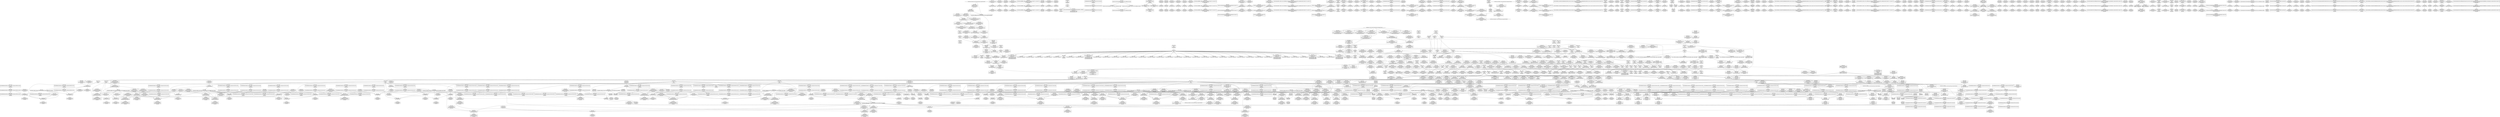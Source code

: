 digraph {
	CE0x4427c20 [shape=record,shape=Mrecord,label="{CE0x4427c20|i64_0|*Constant*}"]
	CE0x4423170 [shape=record,shape=Mrecord,label="{CE0x4423170|rcu_read_unlock:call|include/linux/rcupdate.h,933|*SummSource*}"]
	CE0x44343c0 [shape=record,shape=Mrecord,label="{CE0x44343c0|i64*_getelementptr_inbounds_(_4_x_i64_,_4_x_i64_*___llvm_gcov_ctr128,_i64_0,_i64_0)|*Constant*|*SummSink*}"]
	CE0x44359b0 [shape=record,shape=Mrecord,label="{CE0x44359b0|__preempt_count_sub:do.end|*SummSink*}"]
	CE0x4423e80 [shape=record,shape=Mrecord,label="{CE0x4423e80|task_sid:call|security/selinux/hooks.c,208|*SummSink*}"]
	CE0x43c3280 [shape=record,shape=Mrecord,label="{CE0x43c3280|_call_void_mcount()_#3}"]
	CE0x4396270 [shape=record,shape=Mrecord,label="{CE0x4396270|avc_has_perm:tsid|Function::avc_has_perm&Arg::tsid::}"]
	CE0x4465c20 [shape=record,shape=Mrecord,label="{CE0x4465c20|rcu_read_unlock:bb|*SummSink*}"]
	CE0x4433070 [shape=record,shape=Mrecord,label="{CE0x4433070|__preempt_count_sub:sub|./arch/x86/include/asm/preempt.h,77}"]
	CE0x437ef10 [shape=record,shape=Mrecord,label="{CE0x437ef10|COLLAPSED:_GCMRE___llvm_gcov_ctr359_internal_global_2_x_i64_zeroinitializer:_elem_0:default:}"]
	CE0x440de80 [shape=record,shape=Mrecord,label="{CE0x440de80|sock_has_perm:tmp8|security/selinux/hooks.c,3969}"]
	CE0x44c4310 [shape=record,shape=Mrecord,label="{CE0x44c4310|__preempt_count_sub:do.body|*SummSource*}"]
	CE0x4403680 [shape=record,shape=Mrecord,label="{CE0x4403680|i32_4|*Constant*|*SummSource*}"]
	CE0x43c6130 [shape=record,shape=Mrecord,label="{CE0x43c6130|sock_has_perm:net|security/selinux/hooks.c, 3966}"]
	CE0x44431b0 [shape=record,shape=Mrecord,label="{CE0x44431b0|rcu_read_lock:tmp8|include/linux/rcupdate.h,882}"]
	CE0x44c90f0 [shape=record,shape=Mrecord,label="{CE0x44c90f0|_call_void_asm_sideeffect_,_memory_,_dirflag_,_fpsr_,_flags_()_#3,_!dbg_!27711,_!srcloc_!27714|include/linux/rcupdate.h,244}"]
	CE0x4404e30 [shape=record,shape=Mrecord,label="{CE0x4404e30|rcu_read_lock:tobool1|include/linux/rcupdate.h,882|*SummSource*}"]
	CE0x4396470 [shape=record,shape=Mrecord,label="{CE0x4396470|avc_has_perm:tsid|Function::avc_has_perm&Arg::tsid::|*SummSource*}"]
	CE0x43a3f90 [shape=record,shape=Mrecord,label="{CE0x43a3f90|sock_has_perm:sk_security|security/selinux/hooks.c,3964}"]
	CE0x43b6720 [shape=record,shape=Mrecord,label="{CE0x43b6720|get_current:bb}"]
	CE0x44a9690 [shape=record,shape=Mrecord,label="{CE0x44a9690|__rcu_read_unlock:tmp1|*SummSink*}"]
	CE0x446a280 [shape=record,shape=Mrecord,label="{CE0x446a280|rcu_read_unlock:land.lhs.true2}"]
	CE0x44c8ca0 [shape=record,shape=Mrecord,label="{CE0x44c8ca0|i64*_getelementptr_inbounds_(_4_x_i64_,_4_x_i64_*___llvm_gcov_ctr134,_i64_0,_i64_2)|*Constant*}"]
	CE0x4418440 [shape=record,shape=Mrecord,label="{CE0x4418440|rcu_read_lock:entry|*SummSink*}"]
	CE0x4402740 [shape=record,shape=Mrecord,label="{CE0x4402740|sock_has_perm:sid5|security/selinux/hooks.c,3976}"]
	CE0x43ce630 [shape=record,shape=Mrecord,label="{CE0x43ce630|i8_2|*Constant*}"]
	CE0x43f3490 [shape=record,shape=Mrecord,label="{CE0x43f3490|i64*_getelementptr_inbounds_(_13_x_i64_,_13_x_i64_*___llvm_gcov_ctr126,_i64_0,_i64_11)|*Constant*|*SummSource*}"]
	CE0x4401ff0 [shape=record,shape=Mrecord,label="{CE0x4401ff0|sock_has_perm:sk4|security/selinux/hooks.c,3974}"]
	CE0x445b420 [shape=record,shape=Mrecord,label="{CE0x445b420|rcu_read_unlock:tmp16|include/linux/rcupdate.h,933}"]
	CE0x4471510 [shape=record,shape=Mrecord,label="{CE0x4471510|i8*_getelementptr_inbounds_(_44_x_i8_,_44_x_i8_*_.str47,_i32_0,_i32_0)|*Constant*|*SummSink*}"]
	CE0x44957f0 [shape=record,shape=Mrecord,label="{CE0x44957f0|rcu_lock_release:tmp6}"]
	CE0x44b2670 [shape=record,shape=Mrecord,label="{CE0x44b2670|__preempt_count_sub:val|Function::__preempt_count_sub&Arg::val::}"]
	CE0x4423500 [shape=record,shape=Mrecord,label="{CE0x4423500|i64*_getelementptr_inbounds_(_2_x_i64_,_2_x_i64_*___llvm_gcov_ctr131,_i64_0,_i64_1)|*Constant*|*SummSource*}"]
	CE0x43fa940 [shape=record,shape=Mrecord,label="{CE0x43fa940|i64*_getelementptr_inbounds_(_4_x_i64_,_4_x_i64_*___llvm_gcov_ctr135,_i64_0,_i64_3)|*Constant*}"]
	CE0x43fde80 [shape=record,shape=Mrecord,label="{CE0x43fde80|void_(i32*,_i32,_i32*)*_asm_addl_$1,_%gs:$0_,_*m,ri,*m,_dirflag_,_fpsr_,_flags_}"]
	CE0x44340e0 [shape=record,shape=Mrecord,label="{CE0x44340e0|__rcu_read_lock:tmp2|*SummSource*}"]
	CE0x44deae0 [shape=record,shape=Mrecord,label="{CE0x44deae0|i64*_getelementptr_inbounds_(_4_x_i64_,_4_x_i64_*___llvm_gcov_ctr135,_i64_0,_i64_2)|*Constant*|*SummSink*}"]
	CE0x43f3670 [shape=record,shape=Mrecord,label="{CE0x43f3670|task_sid:tmp24|security/selinux/hooks.c,208|*SummSink*}"]
	CE0x442d830 [shape=record,shape=Mrecord,label="{CE0x442d830|GLOBAL:lockdep_rcu_suspicious|*Constant*|*SummSource*}"]
	CE0x43c1c20 [shape=record,shape=Mrecord,label="{CE0x43c1c20|i32_22|*Constant*|*SummSource*}"]
	CE0x43967e0 [shape=record,shape=Mrecord,label="{CE0x43967e0|sock_has_perm:bb}"]
	CE0x442af20 [shape=record,shape=Mrecord,label="{CE0x442af20|task_sid:tmp14|security/selinux/hooks.c,208|*SummSource*}"]
	CE0x44a9420 [shape=record,shape=Mrecord,label="{CE0x44a9420|__rcu_read_lock:tmp5|include/linux/rcupdate.h,239|*SummSource*}"]
	CE0x4432d10 [shape=record,shape=Mrecord,label="{CE0x4432d10|i64*_getelementptr_inbounds_(_4_x_i64_,_4_x_i64_*___llvm_gcov_ctr130,_i64_0,_i64_2)|*Constant*|*SummSink*}"]
	CE0x43ad400 [shape=record,shape=Mrecord,label="{CE0x43ad400|rcu_read_unlock:tmp2|*SummSource*}"]
	CE0x44247f0 [shape=record,shape=Mrecord,label="{CE0x44247f0|task_sid:if.then}"]
	CE0x441c160 [shape=record,shape=Mrecord,label="{CE0x441c160|task_sid:tmp2|*SummSink*}"]
	CE0x44d4740 [shape=record,shape=Mrecord,label="{CE0x44d4740|_call_void_mcount()_#3}"]
	CE0x43812d0 [shape=record,shape=Mrecord,label="{CE0x43812d0|sock_has_perm:if.then}"]
	CE0x4408ff0 [shape=record,shape=Mrecord,label="{CE0x4408ff0|8:_%struct.sock*,_:_SCME_49,50_}"]
	CE0x44a1f70 [shape=record,shape=Mrecord,label="{CE0x44a1f70|__preempt_count_sub:do.end|*SummSource*}"]
	CE0x442ab30 [shape=record,shape=Mrecord,label="{CE0x442ab30|i64_7|*Constant*|*SummSource*}"]
	CE0x4397b10 [shape=record,shape=Mrecord,label="{CE0x4397b10|COLLAPSED:_GCMRE___llvm_gcov_ctr98_internal_global_2_x_i64_zeroinitializer:_elem_0:default:}"]
	CE0x43935e0 [shape=record,shape=Mrecord,label="{CE0x43935e0|task_sid:tmp3|*SummSource*}"]
	CE0x445c690 [shape=record,shape=Mrecord,label="{CE0x445c690|rcu_read_unlock:tmp15|include/linux/rcupdate.h,933}"]
	CE0x43c2540 [shape=record,shape=Mrecord,label="{CE0x43c2540|__rcu_read_lock:entry}"]
	CE0x4393850 [shape=record,shape=Mrecord,label="{CE0x4393850|sock_has_perm:if.end|*SummSink*}"]
	CE0x4391d80 [shape=record,shape=Mrecord,label="{CE0x4391d80|_call_void_asm_sideeffect_,_memory_,_dirflag_,_fpsr_,_flags_()_#3,_!dbg_!27714,_!srcloc_!27715|include/linux/rcupdate.h,239}"]
	CE0x43c1990 [shape=record,shape=Mrecord,label="{CE0x43c1990|task_sid:tmp7|security/selinux/hooks.c,208}"]
	CE0x4497ab0 [shape=record,shape=Mrecord,label="{CE0x4497ab0|rcu_lock_release:tmp6|*SummSource*}"]
	CE0x43f5c20 [shape=record,shape=Mrecord,label="{CE0x43f5c20|i64*_getelementptr_inbounds_(_13_x_i64_,_13_x_i64_*___llvm_gcov_ctr126,_i64_0,_i64_10)|*Constant*}"]
	CE0x43c7fb0 [shape=record,shape=Mrecord,label="{CE0x43c7fb0|_call_void_rcu_lock_acquire(%struct.lockdep_map*_rcu_lock_map)_#10,_!dbg_!27711|include/linux/rcupdate.h,881|*SummSource*}"]
	CE0x437c0f0 [shape=record,shape=Mrecord,label="{CE0x437c0f0|selinux_socket_listen:tmp}"]
	CE0x44977f0 [shape=record,shape=Mrecord,label="{CE0x44977f0|__rcu_read_unlock:do.end}"]
	CE0x44009c0 [shape=record,shape=Mrecord,label="{CE0x44009c0|sock_has_perm:tmp17|security/selinux/hooks.c,3976|*SummSource*}"]
	CE0x443bb30 [shape=record,shape=Mrecord,label="{CE0x443bb30|__preempt_count_add:tmp3|*SummSink*}"]
	CE0x44597e0 [shape=record,shape=Mrecord,label="{CE0x44597e0|rcu_read_lock:tmp21|include/linux/rcupdate.h,884}"]
	CE0x4422160 [shape=record,shape=Mrecord,label="{CE0x4422160|rcu_read_lock:tmp}"]
	CE0x44310e0 [shape=record,shape=Mrecord,label="{CE0x44310e0|_call_void___rcu_read_unlock()_#10,_!dbg_!27734|include/linux/rcupdate.h,937|*SummSource*}"]
	CE0x445b010 [shape=record,shape=Mrecord,label="{CE0x445b010|i64*_getelementptr_inbounds_(_2_x_i64_,_2_x_i64_*___llvm_gcov_ctr131,_i64_0,_i64_0)|*Constant*}"]
	CE0x4381340 [shape=record,shape=Mrecord,label="{CE0x4381340|sock_has_perm:if.then|*SummSource*}"]
	CE0x44ac400 [shape=record,shape=Mrecord,label="{CE0x44ac400|_call_void_asm_addl_$1,_%gs:$0_,_*m,ri,*m,_dirflag_,_fpsr_,_flags_(i32*___preempt_count,_i32_%val,_i32*___preempt_count)_#3,_!dbg_!27714,_!srcloc_!27717|./arch/x86/include/asm/preempt.h,72|*SummSource*}"]
	CE0x4495ba0 [shape=record,shape=Mrecord,label="{CE0x4495ba0|rcu_lock_release:tmp7|*SummSink*}"]
	CE0x446a900 [shape=record,shape=Mrecord,label="{CE0x446a900|0:_i8,_:_GCMR_rcu_read_unlock.__warned_internal_global_i8_0,_section_.data.unlikely_,_align_1:_elem_0:default:}"]
	CE0x4431e30 [shape=record,shape=Mrecord,label="{CE0x4431e30|_ret_void,_!dbg_!27717|include/linux/rcupdate.h,245}"]
	CE0x439b030 [shape=record,shape=Mrecord,label="{CE0x439b030|_call_void___preempt_count_add(i32_1)_#10,_!dbg_!27711|include/linux/rcupdate.h,239}"]
	CE0x441dee0 [shape=record,shape=Mrecord,label="{CE0x441dee0|task_sid:tmp|*SummSource*}"]
	CE0x446d5f0 [shape=record,shape=Mrecord,label="{CE0x446d5f0|i64*_getelementptr_inbounds_(_11_x_i64_,_11_x_i64_*___llvm_gcov_ctr132,_i64_0,_i64_9)|*Constant*|*SummSource*}"]
	CE0x440b870 [shape=record,shape=Mrecord,label="{CE0x440b870|i64_56|*Constant*|*SummSink*}"]
	CE0x4449480 [shape=record,shape=Mrecord,label="{CE0x4449480|_ret_void,_!dbg_!27717|include/linux/rcupdate.h,419|*SummSource*}"]
	CE0x43fd870 [shape=record,shape=Mrecord,label="{CE0x43fd870|__preempt_count_add:tmp6|./arch/x86/include/asm/preempt.h,73}"]
	CE0x43c2970 [shape=record,shape=Mrecord,label="{CE0x43c2970|GLOBAL:rcu_read_lock|*Constant*|*SummSink*}"]
	CE0x55aa910 [shape=record,shape=Mrecord,label="{CE0x55aa910|selinux_socket_listen:call1|security/selinux/hooks.c,4189|*SummSource*}"]
	CE0x4403d60 [shape=record,shape=Mrecord,label="{CE0x4403d60|sock_has_perm:call6|security/selinux/hooks.c,3976|*SummSink*}"]
	CE0x438f570 [shape=record,shape=Mrecord,label="{CE0x438f570|sock_has_perm:cmp|security/selinux/hooks.c,3969}"]
	CE0x4419480 [shape=record,shape=Mrecord,label="{CE0x4419480|i32_77|*Constant*|*SummSink*}"]
	CE0x4464b30 [shape=record,shape=Mrecord,label="{CE0x4464b30|rcu_read_unlock:do.end}"]
	CE0x441e5c0 [shape=record,shape=Mrecord,label="{CE0x441e5c0|i32_0|*Constant*}"]
	CE0x4401e80 [shape=record,shape=Mrecord,label="{CE0x4401e80|sock_has_perm:tmp15|security/selinux/hooks.c,3974|*SummSink*}"]
	CE0x4462420 [shape=record,shape=Mrecord,label="{CE0x4462420|_call_void_mcount()_#3|*SummSource*}"]
	CE0x44216b0 [shape=record,shape=Mrecord,label="{CE0x44216b0|task_sid:tmp8|security/selinux/hooks.c,208|*SummSource*}"]
	CE0x439bdc0 [shape=record,shape=Mrecord,label="{CE0x439bdc0|task_sid:tmp6|security/selinux/hooks.c,208}"]
	CE0x4424300 [shape=record,shape=Mrecord,label="{CE0x4424300|cred_sid:tmp1|*SummSource*}"]
	CE0x445b620 [shape=record,shape=Mrecord,label="{CE0x445b620|rcu_read_unlock:tmp16|include/linux/rcupdate.h,933|*SummSource*}"]
	CE0x4407010 [shape=record,shape=Mrecord,label="{CE0x4407010|8:_%struct.sock*,_:_SCME_20,22_|*MultipleSource*|security/selinux/hooks.c, 3966|security/selinux/hooks.c,3966|security/selinux/hooks.c,3966}"]
	CE0x4433e70 [shape=record,shape=Mrecord,label="{CE0x4433e70|i64*_getelementptr_inbounds_(_4_x_i64_,_4_x_i64_*___llvm_gcov_ctr133,_i64_0,_i64_0)|*Constant*}"]
	CE0x44507d0 [shape=record,shape=Mrecord,label="{CE0x44507d0|__preempt_count_sub:tmp5|./arch/x86/include/asm/preempt.h,77}"]
	CE0x44b2030 [shape=record,shape=Mrecord,label="{CE0x44b2030|GLOBAL:__preempt_count_sub|*Constant*|*SummSource*}"]
	CE0x43c2160 [shape=record,shape=Mrecord,label="{CE0x43c2160|_call_void_mcount()_#3|*SummSource*}"]
	CE0x4396a10 [shape=record,shape=Mrecord,label="{CE0x4396a10|i64*_getelementptr_inbounds_(_2_x_i64_,_2_x_i64_*___llvm_gcov_ctr98,_i64_0,_i64_0)|*Constant*|*SummSource*}"]
	CE0x44297b0 [shape=record,shape=Mrecord,label="{CE0x44297b0|task_sid:tmp13|security/selinux/hooks.c,208|*SummSource*}"]
	CE0x4395f70 [shape=record,shape=Mrecord,label="{CE0x4395f70|avc_has_perm:ssid|Function::avc_has_perm&Arg::ssid::|*SummSource*}"]
	CE0x44c7ba0 [shape=record,shape=Mrecord,label="{CE0x44c7ba0|__preempt_count_add:tmp}"]
	CE0x446f620 [shape=record,shape=Mrecord,label="{CE0x446f620|rcu_read_unlock:tmp17|include/linux/rcupdate.h,933|*SummSource*}"]
	CE0x4444190 [shape=record,shape=Mrecord,label="{CE0x4444190|rcu_read_unlock:tmp1}"]
	CE0x441f290 [shape=record,shape=Mrecord,label="{CE0x441f290|COLLAPSED:_GCMRE___llvm_gcov_ctr126_internal_global_13_x_i64_zeroinitializer:_elem_0:default:}"]
	CE0x44690c0 [shape=record,shape=Mrecord,label="{CE0x44690c0|__preempt_count_add:entry|*SummSource*}"]
	CE0x44e9360 [shape=record,shape=Mrecord,label="{CE0x44e9360|__preempt_count_add:tmp|*SummSource*}"]
	CE0x441eb50 [shape=record,shape=Mrecord,label="{CE0x441eb50|cred_sid:tmp2}"]
	"CONST[source:0(mediator),value:2(dynamic)][purpose:{object}][SnkIdx:1]"
	CE0x44477b0 [shape=record,shape=Mrecord,label="{CE0x44477b0|rcu_read_unlock:tmp7|include/linux/rcupdate.h,933}"]
	CE0x446f690 [shape=record,shape=Mrecord,label="{CE0x446f690|rcu_read_unlock:tmp17|include/linux/rcupdate.h,933|*SummSink*}"]
	CE0x44298f0 [shape=record,shape=Mrecord,label="{CE0x44298f0|task_sid:tobool4|security/selinux/hooks.c,208}"]
	CE0x43f24a0 [shape=record,shape=Mrecord,label="{CE0x43f24a0|i8*_getelementptr_inbounds_(_41_x_i8_,_41_x_i8_*_.str44,_i32_0,_i32_0)|*Constant*|*SummSource*}"]
	CE0x43a3ed0 [shape=record,shape=Mrecord,label="{CE0x43a3ed0|i32_59|*Constant*|*SummSink*}"]
	CE0x4391f80 [shape=record,shape=Mrecord,label="{CE0x4391f80|rcu_read_lock:if.end|*SummSink*}"]
	CE0x4376da0 [shape=record,shape=Mrecord,label="{CE0x4376da0|32:_%struct.sock*,_:_CRE_24,32_|*MultipleSource*|Function::selinux_socket_listen&Arg::sock::|security/selinux/hooks.c,4189}"]
	CE0x4429090 [shape=record,shape=Mrecord,label="{CE0x4429090|i64*_getelementptr_inbounds_(_11_x_i64_,_11_x_i64_*___llvm_gcov_ctr132,_i64_0,_i64_1)|*Constant*}"]
	CE0x4441450 [shape=record,shape=Mrecord,label="{CE0x4441450|_call_void_rcu_read_unlock()_#10,_!dbg_!27748|security/selinux/hooks.c,209}"]
	CE0x44b2890 [shape=record,shape=Mrecord,label="{CE0x44b2890|__preempt_count_sub:val|Function::__preempt_count_sub&Arg::val::|*SummSink*}"]
	CE0x444e920 [shape=record,shape=Mrecord,label="{CE0x444e920|__preempt_count_add:tmp4|./arch/x86/include/asm/preempt.h,72}"]
	CE0x44139f0 [shape=record,shape=Mrecord,label="{CE0x44139f0|rcu_read_lock:tmp12|include/linux/rcupdate.h,882}"]
	CE0x446e1f0 [shape=record,shape=Mrecord,label="{CE0x446e1f0|rcu_read_unlock:tmp20|include/linux/rcupdate.h,933|*SummSource*}"]
	CE0x4418a40 [shape=record,shape=Mrecord,label="{CE0x4418a40|rcu_read_unlock:if.end|*SummSource*}"]
	CE0x442da80 [shape=record,shape=Mrecord,label="{CE0x442da80|i8*_getelementptr_inbounds_(_25_x_i8_,_25_x_i8_*_.str3,_i32_0,_i32_0)|*Constant*|*SummSource*}"]
	CE0x445d5c0 [shape=record,shape=Mrecord,label="{CE0x445d5c0|rcu_lock_acquire:__here}"]
	CE0x43fa5a0 [shape=record,shape=Mrecord,label="{CE0x43fa5a0|__rcu_read_unlock:tmp7|include/linux/rcupdate.h,245|*SummSink*}"]
	CE0x4412c00 [shape=record,shape=Mrecord,label="{CE0x4412c00|rcu_read_lock:tmp10|include/linux/rcupdate.h,882}"]
	CE0x43d0020 [shape=record,shape=Mrecord,label="{CE0x43d0020|sock_has_perm:tmp18|security/selinux/hooks.c,3977|*SummSource*}"]
	CE0x446b340 [shape=record,shape=Mrecord,label="{CE0x446b340|rcu_read_unlock:tmp9|include/linux/rcupdate.h,933|*SummSink*}"]
	CE0x43a2240 [shape=record,shape=Mrecord,label="{CE0x43a2240|sock_has_perm:tmp9|security/selinux/hooks.c,3969|*SummSource*}"]
	CE0x4425a20 [shape=record,shape=Mrecord,label="{CE0x4425a20|i64_2|*Constant*}"]
	CE0x442b4d0 [shape=record,shape=Mrecord,label="{CE0x442b4d0|task_sid:tmp17|security/selinux/hooks.c,208}"]
	CE0x4448310 [shape=record,shape=Mrecord,label="{CE0x4448310|GLOBAL:__llvm_gcov_ctr127|Global_var:__llvm_gcov_ctr127|*SummSource*}"]
	CE0x437cf30 [shape=record,shape=Mrecord,label="{CE0x437cf30|32:_%struct.sock*,_:_CRE_0,4_|*MultipleSource*|Function::selinux_socket_listen&Arg::sock::|security/selinux/hooks.c,4189}"]
	CE0x441c740 [shape=record,shape=Mrecord,label="{CE0x441c740|_ret_void,_!dbg_!27735|include/linux/rcupdate.h,884|*SummSource*}"]
	CE0x4466520 [shape=record,shape=Mrecord,label="{CE0x4466520|_call_void___preempt_count_add(i32_1)_#10,_!dbg_!27711|include/linux/rcupdate.h,239|*SummSink*}"]
	CE0x43f2700 [shape=record,shape=Mrecord,label="{CE0x43f2700|task_sid:tmp24|security/selinux/hooks.c,208}"]
	CE0x4405480 [shape=record,shape=Mrecord,label="{CE0x4405480|avc_has_perm:requested|Function::avc_has_perm&Arg::requested::|*SummSource*}"]
	CE0x43f08c0 [shape=record,shape=Mrecord,label="{CE0x43f08c0|1216:_i8*,_:_CRE_1216,1224_|*MultipleSource*|Function::sock_has_perm&Arg::sk::|security/selinux/hooks.c,3964|*LoadInst*|security/selinux/hooks.c,4189}"]
	CE0x4430380 [shape=record,shape=Mrecord,label="{CE0x4430380|GLOBAL:rcu_lock_release|*Constant*|*SummSource*}"]
	CE0x5f70b30 [shape=record,shape=Mrecord,label="{CE0x5f70b30|sock_has_perm:task|Function::sock_has_perm&Arg::task::}"]
	CE0x4409380 [shape=record,shape=Mrecord,label="{CE0x4409380|8:_%struct.sock*,_:_SCME_52,53_}"]
	CE0x43aea50 [shape=record,shape=Mrecord,label="{CE0x43aea50|sock_has_perm:cleanup}"]
	CE0x43bafc0 [shape=record,shape=Mrecord,label="{CE0x43bafc0|i32_4096|*Constant*|*SummSink*}"]
	CE0x441f9f0 [shape=record,shape=Mrecord,label="{CE0x441f9f0|task_sid:call|security/selinux/hooks.c,208|*SummSource*}"]
	CE0x43a2ef0 [shape=record,shape=Mrecord,label="{CE0x43a2ef0|task_sid:tmp10|security/selinux/hooks.c,208|*SummSource*}"]
	CE0x4430120 [shape=record,shape=Mrecord,label="{CE0x4430120|GLOBAL:rcu_lock_release|*Constant*|*SummSink*}"]
	CE0x4418fc0 [shape=record,shape=Mrecord,label="{CE0x4418fc0|rcu_read_lock:tmp1|*SummSink*}"]
	CE0x44ab0b0 [shape=record,shape=Mrecord,label="{CE0x44ab0b0|__preempt_count_add:tmp7|./arch/x86/include/asm/preempt.h,73|*SummSink*}"]
	CE0x437e0a0 [shape=record,shape=Mrecord,label="{CE0x437e0a0|i64_1|*Constant*}"]
	CE0x44081b0 [shape=record,shape=Mrecord,label="{CE0x44081b0|8:_%struct.sock*,_:_SCME_37,38_}"]
	CE0x4420b80 [shape=record,shape=Mrecord,label="{CE0x4420b80|rcu_read_lock:if.end}"]
	CE0x4424050 [shape=record,shape=Mrecord,label="{CE0x4424050|task_sid:tobool|security/selinux/hooks.c,208}"]
	CE0x4471af0 [shape=record,shape=Mrecord,label="{CE0x4471af0|rcu_lock_acquire:tmp1|*SummSource*}"]
	CE0x43c62a0 [shape=record,shape=Mrecord,label="{CE0x43c62a0|get_current:tmp3|*SummSink*}"]
	CE0x4405330 [shape=record,shape=Mrecord,label="{CE0x4405330|i64_5|*Constant*}"]
	CE0x4498f20 [shape=record,shape=Mrecord,label="{CE0x4498f20|_ret_void,_!dbg_!27720|./arch/x86/include/asm/preempt.h,78|*SummSource*}"]
	CE0x44b1fc0 [shape=record,shape=Mrecord,label="{CE0x44b1fc0|GLOBAL:__preempt_count_sub|*Constant*|*SummSink*}"]
	CE0x43af610 [shape=record,shape=Mrecord,label="{CE0x43af610|sock_has_perm:sk_security|security/selinux/hooks.c,3964|*SummSink*}"]
	CE0x4447440 [shape=record,shape=Mrecord,label="{CE0x4447440|GLOBAL:rcu_read_lock.__warned|Global_var:rcu_read_lock.__warned}"]
	CE0x440d2e0 [shape=record,shape=Mrecord,label="{CE0x440d2e0|i64_2|*Constant*}"]
	CE0x4458aa0 [shape=record,shape=Mrecord,label="{CE0x4458aa0|_call_void_lockdep_rcu_suspicious(i8*_getelementptr_inbounds_(_25_x_i8_,_25_x_i8_*_.str45,_i32_0,_i32_0),_i32_883,_i8*_getelementptr_inbounds_(_42_x_i8_,_42_x_i8_*_.str46,_i32_0,_i32_0))_#10,_!dbg_!27728|include/linux/rcupdate.h,882|*SummSink*}"]
	CE0x4407f50 [shape=record,shape=Mrecord,label="{CE0x4407f50|8:_%struct.sock*,_:_SCME_35,36_}"]
	CE0x4449260 [shape=record,shape=Mrecord,label="{CE0x4449260|GLOBAL:rcu_read_unlock.__warned|Global_var:rcu_read_unlock.__warned|*SummSink*}"]
	CE0x44484b0 [shape=record,shape=Mrecord,label="{CE0x44484b0|rcu_read_lock:tmp5|include/linux/rcupdate.h,882|*SummSink*}"]
	CE0x44c35e0 [shape=record,shape=Mrecord,label="{CE0x44c35e0|__rcu_read_unlock:tmp1}"]
	CE0x43c7c40 [shape=record,shape=Mrecord,label="{CE0x43c7c40|_call_void_rcu_lock_acquire(%struct.lockdep_map*_rcu_lock_map)_#10,_!dbg_!27711|include/linux/rcupdate.h,881|*SummSink*}"]
	CE0x44022a0 [shape=record,shape=Mrecord,label="{CE0x44022a0|sock_has_perm:sk4|security/selinux/hooks.c,3974|*SummSink*}"]
	CE0x43dbf70 [shape=record,shape=Mrecord,label="{CE0x43dbf70|rcu_read_unlock:tmp12|include/linux/rcupdate.h,933|*SummSink*}"]
	CE0x43c1880 [shape=record,shape=Mrecord,label="{CE0x43c1880|task_sid:tmp6|security/selinux/hooks.c,208|*SummSink*}"]
	CE0x43f2430 [shape=record,shape=Mrecord,label="{CE0x43f2430|i8*_getelementptr_inbounds_(_41_x_i8_,_41_x_i8_*_.str44,_i32_0,_i32_0)|*Constant*}"]
	CE0x439a290 [shape=record,shape=Mrecord,label="{CE0x439a290|avc_has_perm:tclass|Function::avc_has_perm&Arg::tclass::|*SummSink*}"]
	CE0x4429480 [shape=record,shape=Mrecord,label="{CE0x4429480|task_sid:call3|security/selinux/hooks.c,208}"]
	CE0x44a9590 [shape=record,shape=Mrecord,label="{CE0x44a9590|__rcu_read_lock:tmp5|include/linux/rcupdate.h,239|*SummSink*}"]
	CE0x43961b0 [shape=record,shape=Mrecord,label="{CE0x43961b0|avc_has_perm:ssid|Function::avc_has_perm&Arg::ssid::|*SummSink*}"]
	CE0x43f64d0 [shape=record,shape=Mrecord,label="{CE0x43f64d0|__preempt_count_add:tmp5|./arch/x86/include/asm/preempt.h,72|*SummSource*}"]
	CE0x442dfe0 [shape=record,shape=Mrecord,label="{CE0x442dfe0|i32_208|*Constant*|*SummSource*}"]
	CE0x4391d10 [shape=record,shape=Mrecord,label="{CE0x4391d10|_ret_void,_!dbg_!27719|./arch/x86/include/asm/preempt.h,73|*SummSource*}"]
	CE0x43ad470 [shape=record,shape=Mrecord,label="{CE0x43ad470|rcu_read_unlock:tmp3}"]
	CE0x441f740 [shape=record,shape=Mrecord,label="{CE0x441f740|task_sid:tmp4|*LoadInst*|security/selinux/hooks.c,208|*SummSink*}"]
	CE0x4491d60 [shape=record,shape=Mrecord,label="{CE0x4491d60|__preempt_count_add:bb|*SummSink*}"]
	CE0x44076b0 [shape=record,shape=Mrecord,label="{CE0x44076b0|8:_%struct.sock*,_:_SCME_27,28_}"]
	CE0x4458060 [shape=record,shape=Mrecord,label="{CE0x4458060|rcu_read_lock:tmp18|include/linux/rcupdate.h,882|*SummSink*}"]
	CE0x4427e90 [shape=record,shape=Mrecord,label="{CE0x4427e90|task_sid:tmp5|security/selinux/hooks.c,208|*SummSource*}"]
	CE0x437fab0 [shape=record,shape=Mrecord,label="{CE0x437fab0|sock_has_perm:tmp8|security/selinux/hooks.c,3969|*SummSink*}"]
	CE0x449b510 [shape=record,shape=Mrecord,label="{CE0x449b510|i64*_getelementptr_inbounds_(_4_x_i64_,_4_x_i64_*___llvm_gcov_ctr135,_i64_0,_i64_1)|*Constant*|*SummSource*}"]
	CE0x44d9910 [shape=record,shape=Mrecord,label="{CE0x44d9910|__preempt_count_sub:tmp4|./arch/x86/include/asm/preempt.h,77}"]
	CE0x4433260 [shape=record,shape=Mrecord,label="{CE0x4433260|__preempt_count_sub:sub|./arch/x86/include/asm/preempt.h,77|*SummSource*}"]
	CE0x4380710 [shape=record,shape=Mrecord,label="{CE0x4380710|i64*_getelementptr_inbounds_(_11_x_i64_,_11_x_i64_*___llvm_gcov_ctr132,_i64_0,_i64_1)|*Constant*|*SummSink*}"]
	CE0x4451d40 [shape=record,shape=Mrecord,label="{CE0x4451d40|rcu_read_lock:call3|include/linux/rcupdate.h,882|*SummSink*}"]
	CE0x43adee0 [shape=record,shape=Mrecord,label="{CE0x43adee0|task_sid:do.body|*SummSource*}"]
	CE0x43965a0 [shape=record,shape=Mrecord,label="{CE0x43965a0|avc_has_perm:tsid|Function::avc_has_perm&Arg::tsid::|*SummSink*}"]
	CE0x4459c10 [shape=record,shape=Mrecord,label="{CE0x4459c10|i64*_getelementptr_inbounds_(_11_x_i64_,_11_x_i64_*___llvm_gcov_ctr127,_i64_0,_i64_10)|*Constant*}"]
	CE0x44c3520 [shape=record,shape=Mrecord,label="{CE0x44c3520|__rcu_read_unlock:do.end|*SummSink*}"]
	CE0x4407530 [shape=record,shape=Mrecord,label="{CE0x4407530|8:_%struct.sock*,_:_SCME_26,27_}"]
	CE0x44192c0 [shape=record,shape=Mrecord,label="{CE0x44192c0|i64*_getelementptr_inbounds_(_11_x_i64_,_11_x_i64_*___llvm_gcov_ctr127,_i64_0,_i64_1)|*Constant*|*SummSink*}"]
	CE0x441e310 [shape=record,shape=Mrecord,label="{CE0x441e310|rcu_read_lock:call|include/linux/rcupdate.h,882|*SummSource*}"]
	CE0x4459d80 [shape=record,shape=Mrecord,label="{CE0x4459d80|rcu_read_lock:tmp21|include/linux/rcupdate.h,884|*SummSource*}"]
	CE0x4401400 [shape=record,shape=Mrecord,label="{CE0x4401400|sock_has_perm:u2|security/selinux/hooks.c,3974|*SummSource*}"]
	CE0x4409970 [shape=record,shape=Mrecord,label="{CE0x4409970|i32_8|*Constant*|*SummSource*}"]
	CE0x4498150 [shape=record,shape=Mrecord,label="{CE0x4498150|GLOBAL:lock_acquire|*Constant*}"]
	CE0x44270f0 [shape=record,shape=Mrecord,label="{CE0x44270f0|COLLAPSED:_GCMRE___llvm_gcov_ctr131_internal_global_2_x_i64_zeroinitializer:_elem_0:default:}"]
	CE0x4439a30 [shape=record,shape=Mrecord,label="{CE0x4439a30|i64_ptrtoint_(i8*_blockaddress(_rcu_lock_acquire,_%__here)_to_i64)|*Constant*|*SummSink*}"]
	CE0x43c1b00 [shape=record,shape=Mrecord,label="{CE0x43c1b00|task_sid:tmp7|security/selinux/hooks.c,208|*SummSource*}"]
	CE0x44c7730 [shape=record,shape=Mrecord,label="{CE0x44c7730|i64*_getelementptr_inbounds_(_4_x_i64_,_4_x_i64_*___llvm_gcov_ctr129,_i64_0,_i64_0)|*Constant*|*SummSink*}"]
	CE0x43f9620 [shape=record,shape=Mrecord,label="{CE0x43f9620|i64*_getelementptr_inbounds_(_4_x_i64_,_4_x_i64_*___llvm_gcov_ctr134,_i64_0,_i64_2)|*Constant*|*SummSource*}"]
	CE0x441ad40 [shape=record,shape=Mrecord,label="{CE0x441ad40|i64*_getelementptr_inbounds_(_13_x_i64_,_13_x_i64_*___llvm_gcov_ctr126,_i64_0,_i64_1)|*Constant*}"]
	CE0x4378fc0 [shape=record,shape=Mrecord,label="{CE0x4378fc0|selinux_socket_listen:tmp4|*LoadInst*|security/selinux/hooks.c,4189|*SummSink*}"]
	CE0x4413310 [shape=record,shape=Mrecord,label="{CE0x4413310|rcu_read_lock:tmp10|include/linux/rcupdate.h,882|*SummSink*}"]
	CE0x445f990 [shape=record,shape=Mrecord,label="{CE0x445f990|_call_void_mcount()_#3|*SummSource*}"]
	CE0x4439640 [shape=record,shape=Mrecord,label="{CE0x4439640|%struct.lockdep_map*_null|*Constant*|*SummSink*}"]
	CE0x440f510 [shape=record,shape=Mrecord,label="{CE0x440f510|sock_has_perm:tmp12|security/selinux/hooks.c,3970|*SummSink*}"]
	CE0x44648d0 [shape=record,shape=Mrecord,label="{CE0x44648d0|__rcu_read_lock:tmp7|include/linux/rcupdate.h,240}"]
	CE0x440fce0 [shape=record,shape=Mrecord,label="{CE0x440fce0|sock_has_perm:tmp3|security/selinux/hooks.c,3964|*SummSink*}"]
	CE0x4377040 [shape=record,shape=Mrecord,label="{CE0x4377040|_ret_%struct.task_struct*_%tmp4,_!dbg_!27714|./arch/x86/include/asm/current.h,14}"]
	CE0x44942e0 [shape=record,shape=Mrecord,label="{CE0x44942e0|i64*_getelementptr_inbounds_(_4_x_i64_,_4_x_i64_*___llvm_gcov_ctr133,_i64_0,_i64_3)|*Constant*}"]
	CE0x44a92a0 [shape=record,shape=Mrecord,label="{CE0x44a92a0|__rcu_read_lock:tmp5|include/linux/rcupdate.h,239}"]
	CE0x44c8b90 [shape=record,shape=Mrecord,label="{CE0x44c8b90|_call_void_mcount()_#3|*SummSink*}"]
	CE0x44a72c0 [shape=record,shape=Mrecord,label="{CE0x44a72c0|i8*_undef|*Constant*|*SummSink*}"]
	CE0x44a7780 [shape=record,shape=Mrecord,label="{CE0x44a7780|rcu_lock_release:indirectgoto}"]
	CE0x4407bc0 [shape=record,shape=Mrecord,label="{CE0x4407bc0|8:_%struct.sock*,_:_SCME_32,33_}"]
	CE0x442bd30 [shape=record,shape=Mrecord,label="{CE0x442bd30|task_sid:tmp17|security/selinux/hooks.c,208|*SummSink*}"]
	CE0x446fb70 [shape=record,shape=Mrecord,label="{CE0x446fb70|rcu_read_unlock:tmp18|include/linux/rcupdate.h,933|*SummSource*}"]
	CE0x4427400 [shape=record,shape=Mrecord,label="{CE0x4427400|task_sid:do.end}"]
	CE0x43f2880 [shape=record,shape=Mrecord,label="{CE0x43f2880|task_sid:tmp23|security/selinux/hooks.c,208|*SummSource*}"]
	CE0x4456cf0 [shape=record,shape=Mrecord,label="{CE0x4456cf0|i8*_getelementptr_inbounds_(_42_x_i8_,_42_x_i8_*_.str46,_i32_0,_i32_0)|*Constant*|*SummSource*}"]
	CE0x44a8820 [shape=record,shape=Mrecord,label="{CE0x44a8820|rcu_lock_release:__here|*SummSource*}"]
	CE0x437dc80 [shape=record,shape=Mrecord,label="{CE0x437dc80|32:_%struct.sock*,_:_CRE_4,6_|*MultipleSource*|Function::selinux_socket_listen&Arg::sock::|security/selinux/hooks.c,4189}"]
	CE0x44095e0 [shape=record,shape=Mrecord,label="{CE0x44095e0|8:_%struct.sock*,_:_SCME_54,55_}"]
	CE0x44e7340 [shape=record,shape=Mrecord,label="{CE0x44e7340|__preempt_count_sub:tmp6|./arch/x86/include/asm/preempt.h,78}"]
	CE0x4445000 [shape=record,shape=Mrecord,label="{CE0x4445000|GLOBAL:rcu_lock_acquire|*Constant*|*SummSink*}"]
	CE0x446e950 [shape=record,shape=Mrecord,label="{CE0x446e950|i64*_getelementptr_inbounds_(_11_x_i64_,_11_x_i64_*___llvm_gcov_ctr132,_i64_0,_i64_10)|*Constant*}"]
	CE0x439c430 [shape=record,shape=Mrecord,label="{CE0x439c430|_call_void___rcu_read_lock()_#10,_!dbg_!27710|include/linux/rcupdate.h,879|*SummSource*}"]
	CE0x4385590 [shape=record,shape=Mrecord,label="{CE0x4385590|get_current:bb|*SummSource*}"]
	CE0x44a8b10 [shape=record,shape=Mrecord,label="{CE0x44a8b10|rcu_lock_acquire:indirectgoto}"]
	CE0x43ffcc0 [shape=record,shape=Mrecord,label="{CE0x43ffcc0|i8_2|*Constant*|*SummSink*}"]
	CE0x4429e50 [shape=record,shape=Mrecord,label="{CE0x4429e50|task_sid:tobool4|security/selinux/hooks.c,208|*SummSource*}"]
	CE0x441d770 [shape=record,shape=Mrecord,label="{CE0x441d770|task_sid:real_cred|security/selinux/hooks.c,208}"]
	CE0x4420cf0 [shape=record,shape=Mrecord,label="{CE0x4420cf0|rcu_read_lock:if.end|*SummSource*}"]
	CE0x44aa100 [shape=record,shape=Mrecord,label="{CE0x44aa100|__rcu_read_lock:tmp3|*SummSource*}"]
	CE0x446f250 [shape=record,shape=Mrecord,label="{CE0x446f250|rcu_read_unlock:tmp22|include/linux/rcupdate.h,935|*SummSource*}"]
	CE0x4402120 [shape=record,shape=Mrecord,label="{CE0x4402120|sock_has_perm:sk4|security/selinux/hooks.c,3974|*SummSource*}"]
	CE0x43a48b0 [shape=record,shape=Mrecord,label="{CE0x43a48b0|32:_%struct.sock*,_:_CRE_16,24_|*MultipleSource*|Function::selinux_socket_listen&Arg::sock::|security/selinux/hooks.c,4189}"]
	CE0x43be5a0 [shape=record,shape=Mrecord,label="{CE0x43be5a0|GLOBAL:current_task|Global_var:current_task|*SummSink*}"]
	CE0x446eec0 [shape=record,shape=Mrecord,label="{CE0x446eec0|rcu_read_unlock:tmp21|include/linux/rcupdate.h,935|*SummSink*}"]
	CE0x4410290 [shape=record,shape=Mrecord,label="{CE0x4410290|sock_has_perm:tmp5|security/selinux/hooks.c,3966|*SummSource*}"]
	CE0x4440f20 [shape=record,shape=Mrecord,label="{CE0x4440f20|_ret_i32_%tmp6,_!dbg_!27716|security/selinux/hooks.c,197|*SummSource*}"]
	CE0x4499710 [shape=record,shape=Mrecord,label="{CE0x4499710|void_(i32*,_i32,_i32*)*_asm_addl_$1,_%gs:$0_,_*m,ri,*m,_dirflag_,_fpsr_,_flags_}"]
	CE0x4446210 [shape=record,shape=Mrecord,label="{CE0x4446210|rcu_read_lock:tmp6|include/linux/rcupdate.h,882|*SummSource*}"]
	CE0x44c3d30 [shape=record,shape=Mrecord,label="{CE0x44c3d30|__rcu_read_unlock:tmp2|*SummSource*}"]
	CE0x446aac0 [shape=record,shape=Mrecord,label="{CE0x446aac0|rcu_read_unlock:tmp8|include/linux/rcupdate.h,933|*SummSource*}"]
	CE0x4401b60 [shape=record,shape=Mrecord,label="{CE0x4401b60|sock_has_perm:tmp15|security/selinux/hooks.c,3974}"]
	CE0x4424370 [shape=record,shape=Mrecord,label="{CE0x4424370|cred_sid:tmp1|*SummSink*}"]
	CE0x4409ce0 [shape=record,shape=Mrecord,label="{CE0x4409ce0|GLOBAL:task_sid|*Constant*|*SummSink*}"]
	CE0x44004d0 [shape=record,shape=Mrecord,label="{CE0x44004d0|sock_has_perm:call6|security/selinux/hooks.c,3976}"]
	CE0x4471a80 [shape=record,shape=Mrecord,label="{CE0x4471a80|rcu_lock_acquire:tmp1}"]
	CE0x4494d90 [shape=record,shape=Mrecord,label="{CE0x4494d90|rcu_lock_release:bb}"]
	CE0x4432480 [shape=record,shape=Mrecord,label="{CE0x4432480|__rcu_read_lock:do.body|*SummSource*}"]
	CE0x43f60c0 [shape=record,shape=Mrecord,label="{CE0x43f60c0|i64*_getelementptr_inbounds_(_13_x_i64_,_13_x_i64_*___llvm_gcov_ctr126,_i64_0,_i64_10)|*Constant*|*SummSink*}"]
	CE0x446cef0 [shape=record,shape=Mrecord,label="{CE0x446cef0|i64*_getelementptr_inbounds_(_11_x_i64_,_11_x_i64_*___llvm_gcov_ctr132,_i64_0,_i64_8)|*Constant*|*SummSource*}"]
	CE0x43f1f70 [shape=record,shape=Mrecord,label="{CE0x43f1f70|sock_has_perm:tmp2|*LoadInst*|security/selinux/hooks.c,3964|*SummSource*}"]
	CE0x438bff0 [shape=record,shape=Mrecord,label="{CE0x438bff0|selinux_socket_listen:tmp4|*LoadInst*|security/selinux/hooks.c,4189}"]
	CE0x44a7a90 [shape=record,shape=Mrecord,label="{CE0x44a7a90|_call_void_mcount()_#3}"]
	CE0x43c4170 [shape=record,shape=Mrecord,label="{CE0x43c4170|i64*_getelementptr_inbounds_(_6_x_i64_,_6_x_i64_*___llvm_gcov_ctr327,_i64_0,_i64_0)|*Constant*}"]
	CE0x44719f0 [shape=record,shape=Mrecord,label="{CE0x44719f0|rcu_lock_acquire:tmp|*SummSink*}"]
	CE0x443b470 [shape=record,shape=Mrecord,label="{CE0x443b470|__rcu_read_lock:tmp2}"]
	CE0x440a4d0 [shape=record,shape=Mrecord,label="{CE0x440a4d0|_ret_i32_%call7,_!dbg_!27749|security/selinux/hooks.c,210|*SummSource*}"]
	CE0x4470150 [shape=record,shape=Mrecord,label="{CE0x4470150|_call_void_lockdep_rcu_suspicious(i8*_getelementptr_inbounds_(_25_x_i8_,_25_x_i8_*_.str45,_i32_0,_i32_0),_i32_934,_i8*_getelementptr_inbounds_(_44_x_i8_,_44_x_i8_*_.str47,_i32_0,_i32_0))_#10,_!dbg_!27726|include/linux/rcupdate.h,933|*SummSource*}"]
	CE0x441b620 [shape=record,shape=Mrecord,label="{CE0x441b620|0:_i8,_:_GCMR_task_sid.__warned_internal_global_i8_0,_section_.data.unlikely_,_align_1:_elem_0:default:}"]
	CE0x4434500 [shape=record,shape=Mrecord,label="{CE0x4434500|__rcu_read_lock:tmp|*SummSource*}"]
	CE0x44c3da0 [shape=record,shape=Mrecord,label="{CE0x44c3da0|__rcu_read_unlock:tmp2|*SummSink*}"]
	CE0x4468f60 [shape=record,shape=Mrecord,label="{CE0x4468f60|GLOBAL:__preempt_count_add|*Constant*|*SummSource*}"]
	CE0x440e8e0 [shape=record,shape=Mrecord,label="{CE0x440e8e0|i64*_getelementptr_inbounds_(_6_x_i64_,_6_x_i64_*___llvm_gcov_ctr327,_i64_0,_i64_3)|*Constant*}"]
	CE0x446eda0 [shape=record,shape=Mrecord,label="{CE0x446eda0|i64*_getelementptr_inbounds_(_11_x_i64_,_11_x_i64_*___llvm_gcov_ctr132,_i64_0,_i64_10)|*Constant*|*SummSource*}"]
	CE0x44333e0 [shape=record,shape=Mrecord,label="{CE0x44333e0|rcu_lock_acquire:tmp4|include/linux/rcupdate.h,418|*SummSource*}"]
	CE0x4405d00 [shape=record,shape=Mrecord,label="{CE0x4405d00|_ret_i32_%retval.0,_!dbg_!27728|security/selinux/avc.c,775|*SummSink*}"]
	CE0x43aec20 [shape=record,shape=Mrecord,label="{CE0x43aec20|sock_has_perm:if.end}"]
	CE0x440b940 [shape=record,shape=Mrecord,label="{CE0x440b940|sock_has_perm:call|security/selinux/hooks.c,3967}"]
	CE0x438eaa0 [shape=record,shape=Mrecord,label="{CE0x438eaa0|i32_2|*Constant*|*SummSink*}"]
	CE0x4458480 [shape=record,shape=Mrecord,label="{CE0x4458480|_call_void_lockdep_rcu_suspicious(i8*_getelementptr_inbounds_(_25_x_i8_,_25_x_i8_*_.str45,_i32_0,_i32_0),_i32_883,_i8*_getelementptr_inbounds_(_42_x_i8_,_42_x_i8_*_.str46,_i32_0,_i32_0))_#10,_!dbg_!27728|include/linux/rcupdate.h,882}"]
	CE0x4429330 [shape=record,shape=Mrecord,label="{CE0x4429330|i64*_getelementptr_inbounds_(_11_x_i64_,_11_x_i64_*___llvm_gcov_ctr132,_i64_0,_i64_1)|*Constant*|*SummSource*}"]
	CE0x437d9c0 [shape=record,shape=Mrecord,label="{CE0x437d9c0|GLOBAL:get_current|*Constant*|*SummSink*}"]
	CE0x44105b0 [shape=record,shape=Mrecord,label="{CE0x44105b0|i8_0|*Constant*}"]
	CE0x44b2780 [shape=record,shape=Mrecord,label="{CE0x44b2780|__preempt_count_sub:val|Function::__preempt_count_sub&Arg::val::|*SummSource*}"]
	CE0x4460ef0 [shape=record,shape=Mrecord,label="{CE0x4460ef0|rcu_lock_release:tmp1|*SummSource*}"]
	CE0x4407190 [shape=record,shape=Mrecord,label="{CE0x4407190|8:_%struct.sock*,_:_SCME_24,25_}"]
	CE0x4408d90 [shape=record,shape=Mrecord,label="{CE0x4408d90|8:_%struct.sock*,_:_SCME_47,48_}"]
	CE0x437edb0 [shape=record,shape=Mrecord,label="{CE0x437edb0|i64*_getelementptr_inbounds_(_2_x_i64_,_2_x_i64_*___llvm_gcov_ctr359,_i64_0,_i64_0)|*Constant*}"]
	CE0x438ff30 [shape=record,shape=Mrecord,label="{CE0x438ff30|selinux_socket_listen:sk|security/selinux/hooks.c,4189|*SummSink*}"]
	CE0x4425f00 [shape=record,shape=Mrecord,label="{CE0x4425f00|task_sid:do.end6|*SummSink*}"]
	CE0x44c3cc0 [shape=record,shape=Mrecord,label="{CE0x44c3cc0|__rcu_read_unlock:tmp2}"]
	CE0x442c390 [shape=record,shape=Mrecord,label="{CE0x442c390|task_sid:tmp18|security/selinux/hooks.c,208}"]
	CE0x446ddd0 [shape=record,shape=Mrecord,label="{CE0x446ddd0|rcu_read_unlock:tmp19|include/linux/rcupdate.h,933|*SummSource*}"]
	CE0x4438b30 [shape=record,shape=Mrecord,label="{CE0x4438b30|GLOBAL:lock_acquire|*Constant*|*SummSink*}"]
	CE0x4381640 [shape=record,shape=Mrecord,label="{CE0x4381640|_ret_%struct.task_struct*_%tmp4,_!dbg_!27714|./arch/x86/include/asm/current.h,14|*SummSink*}"]
	CE0x4434150 [shape=record,shape=Mrecord,label="{CE0x4434150|__rcu_read_lock:tmp2|*SummSink*}"]
	CE0x4409710 [shape=record,shape=Mrecord,label="{CE0x4409710|8:_%struct.sock*,_:_SCME_55,56_}"]
	CE0x43cffb0 [shape=record,shape=Mrecord,label="{CE0x43cffb0|sock_has_perm:tmp18|security/selinux/hooks.c,3977}"]
	CE0x4409840 [shape=record,shape=Mrecord,label="{CE0x4409840|i32_8|*Constant*}"]
	CE0x443f660 [shape=record,shape=Mrecord,label="{CE0x443f660|task_sid:call7|security/selinux/hooks.c,208}"]
	CE0x4403510 [shape=record,shape=Mrecord,label="{CE0x4403510|i32_4|*Constant*}"]
	CE0x442ea70 [shape=record,shape=Mrecord,label="{CE0x442ea70|task_sid:tmp18|security/selinux/hooks.c,208|*SummSink*}"]
	CE0x43b55d0 [shape=record,shape=Mrecord,label="{CE0x43b55d0|_ret_i32_%call1,_!dbg_!27716|security/selinux/hooks.c,4189|*SummSource*}"]
	CE0x4409250 [shape=record,shape=Mrecord,label="{CE0x4409250|8:_%struct.sock*,_:_SCME_51,52_}"]
	CE0x444ea90 [shape=record,shape=Mrecord,label="{CE0x444ea90|i64*_getelementptr_inbounds_(_4_x_i64_,_4_x_i64_*___llvm_gcov_ctr135,_i64_0,_i64_1)|*Constant*|*SummSink*}"]
	CE0x44692c0 [shape=record,shape=Mrecord,label="{CE0x44692c0|rcu_read_unlock:land.lhs.true}"]
	CE0x4492580 [shape=record,shape=Mrecord,label="{CE0x4492580|rcu_lock_release:tmp5|include/linux/rcupdate.h,423|*SummSink*}"]
	CE0x44653b0 [shape=record,shape=Mrecord,label="{CE0x44653b0|rcu_read_unlock:tmp6|include/linux/rcupdate.h,933}"]
	CE0x445ad20 [shape=record,shape=Mrecord,label="{CE0x445ad20|cred_sid:bb|*SummSource*}"]
	CE0x4444bc0 [shape=record,shape=Mrecord,label="{CE0x4444bc0|cred_sid:tmp6|security/selinux/hooks.c,197}"]
	CE0x44c4a10 [shape=record,shape=Mrecord,label="{CE0x44c4a10|_call_void_asm_addl_$1,_%gs:$0_,_*m,ri,*m,_dirflag_,_fpsr_,_flags_(i32*___preempt_count,_i32_%sub,_i32*___preempt_count)_#3,_!dbg_!27717,_!srcloc_!27718|./arch/x86/include/asm/preempt.h,77}"]
	CE0x4456c30 [shape=record,shape=Mrecord,label="{CE0x4456c30|i8*_getelementptr_inbounds_(_42_x_i8_,_42_x_i8_*_.str46,_i32_0,_i32_0)|*Constant*}"]
	CE0x438eef0 [shape=record,shape=Mrecord,label="{CE0x438eef0|sock_has_perm:sid|security/selinux/hooks.c,3969|*SummSource*}"]
	CE0x43c29e0 [shape=record,shape=Mrecord,label="{CE0x43c29e0|rcu_read_lock:entry}"]
	CE0x44ab9f0 [shape=record,shape=Mrecord,label="{CE0x44ab9f0|rcu_lock_release:tmp4|include/linux/rcupdate.h,423|*SummSink*}"]
	CE0x4392090 [shape=record,shape=Mrecord,label="{CE0x4392090|i64*_getelementptr_inbounds_(_11_x_i64_,_11_x_i64_*___llvm_gcov_ctr127,_i64_0,_i64_0)|*Constant*}"]
	CE0x4381900 [shape=record,shape=Mrecord,label="{CE0x4381900|selinux_socket_listen:entry|*SummSink*}"]
	CE0x44571e0 [shape=record,shape=Mrecord,label="{CE0x44571e0|i64*_getelementptr_inbounds_(_11_x_i64_,_11_x_i64_*___llvm_gcov_ctr127,_i64_0,_i64_9)|*Constant*|*SummSource*}"]
	CE0x4465d00 [shape=record,shape=Mrecord,label="{CE0x4465d00|i64*_getelementptr_inbounds_(_4_x_i64_,_4_x_i64_*___llvm_gcov_ctr128,_i64_0,_i64_1)|*Constant*|*SummSink*}"]
	CE0x445f320 [shape=record,shape=Mrecord,label="{CE0x445f320|GLOBAL:__llvm_gcov_ctr132|Global_var:__llvm_gcov_ctr132|*SummSink*}"]
	CE0x43bf990 [shape=record,shape=Mrecord,label="{CE0x43bf990|rcu_lock_acquire:indirectgoto|*SummSink*}"]
	CE0x43776f0 [shape=record,shape=Mrecord,label="{CE0x43776f0|GLOBAL:get_current|*Constant*|*SummSource*}"]
	CE0x44281d0 [shape=record,shape=Mrecord,label="{CE0x44281d0|i64*_getelementptr_inbounds_(_2_x_i64_,_2_x_i64_*___llvm_gcov_ctr131,_i64_0,_i64_0)|*Constant*|*SummSource*}"]
	CE0x441d3b0 [shape=record,shape=Mrecord,label="{CE0x441d3b0|rcu_read_lock:tmp1}"]
	CE0x4464d70 [shape=record,shape=Mrecord,label="{CE0x4464d70|__rcu_read_lock:tmp7|include/linux/rcupdate.h,240|*SummSink*}"]
	CE0x4426d30 [shape=record,shape=Mrecord,label="{CE0x4426d30|i64_3|*Constant*}"]
	CE0x443a450 [shape=record,shape=Mrecord,label="{CE0x443a450|rcu_lock_acquire:tmp6|*SummSource*}"]
	CE0x43834f0 [shape=record,shape=Mrecord,label="{CE0x43834f0|get_current:tmp}"]
	CE0x443ea30 [shape=record,shape=Mrecord,label="{CE0x443ea30|rcu_lock_release:tmp3}"]
	CE0x44231e0 [shape=record,shape=Mrecord,label="{CE0x44231e0|rcu_read_unlock:call|include/linux/rcupdate.h,933|*SummSink*}"]
	CE0x439c390 [shape=record,shape=Mrecord,label="{CE0x439c390|_call_void___rcu_read_lock()_#10,_!dbg_!27710|include/linux/rcupdate.h,879}"]
	CE0x44094b0 [shape=record,shape=Mrecord,label="{CE0x44094b0|8:_%struct.sock*,_:_SCME_53,54_}"]
	CE0x441b690 [shape=record,shape=Mrecord,label="{CE0x441b690|task_sid:tmp9|security/selinux/hooks.c,208|*SummSource*}"]
	CE0x44455c0 [shape=record,shape=Mrecord,label="{CE0x44455c0|rcu_read_unlock:tmp}"]
	CE0x43f9f10 [shape=record,shape=Mrecord,label="{CE0x43f9f10|__preempt_count_add:tmp1|*SummSource*}"]
	CE0x445ef90 [shape=record,shape=Mrecord,label="{CE0x445ef90|__rcu_read_lock:bb|*SummSource*}"]
	CE0x4425950 [shape=record,shape=Mrecord,label="{CE0x4425950|task_sid:tobool|security/selinux/hooks.c,208|*SummSink*}"]
	CE0x4460e80 [shape=record,shape=Mrecord,label="{CE0x4460e80|rcu_lock_release:tmp1}"]
	CE0x445b750 [shape=record,shape=Mrecord,label="{CE0x445b750|rcu_read_unlock:tmp16|include/linux/rcupdate.h,933|*SummSink*}"]
	CE0x4405800 [shape=record,shape=Mrecord,label="{CE0x4405800|avc_has_perm:auditdata|Function::avc_has_perm&Arg::auditdata::}"]
	CE0x4468380 [shape=record,shape=Mrecord,label="{CE0x4468380|_call_void_asm_sideeffect_,_memory_,_dirflag_,_fpsr_,_flags_()_#3,_!dbg_!27711,_!srcloc_!27714|include/linux/rcupdate.h,244|*SummSink*}"]
	CE0x43c70d0 [shape=record,shape=Mrecord,label="{CE0x43c70d0|cred_sid:tmp5|security/selinux/hooks.c,196|*SummSource*}"]
	CE0x445d2b0 [shape=record,shape=Mrecord,label="{CE0x445d2b0|rcu_lock_acquire:bb}"]
	CE0x44b10a0 [shape=record,shape=Mrecord,label="{CE0x44b10a0|i64*_getelementptr_inbounds_(_4_x_i64_,_4_x_i64_*___llvm_gcov_ctr134,_i64_0,_i64_1)|*Constant*|*SummSink*}"]
	CE0x4391680 [shape=record,shape=Mrecord,label="{CE0x4391680|task_sid:tmp13|security/selinux/hooks.c,208}"]
	CE0x43a10d0 [shape=record,shape=Mrecord,label="{CE0x43a10d0|sock_has_perm:tmp1|*SummSink*}"]
	CE0x44305f0 [shape=record,shape=Mrecord,label="{CE0x44305f0|rcu_lock_release:entry|*SummSink*}"]
	CE0x437c880 [shape=record,shape=Mrecord,label="{CE0x437c880|selinux_socket_listen:sock|Function::selinux_socket_listen&Arg::sock::}"]
	CE0x43c5f40 [shape=record,shape=Mrecord,label="{CE0x43c5f40|i32_1|*Constant*|*SummSource*}"]
	CE0x4406a40 [shape=record,shape=Mrecord,label="{CE0x4406a40|_call_void_mcount()_#3}"]
	CE0x443a740 [shape=record,shape=Mrecord,label="{CE0x443a740|rcu_lock_acquire:tmp7}"]
	CE0x4404b90 [shape=record,shape=Mrecord,label="{CE0x4404b90|rcu_read_lock:tmp8|include/linux/rcupdate.h,882|*SummSink*}"]
	CE0x44405e0 [shape=record,shape=Mrecord,label="{CE0x44405e0|GLOBAL:cred_sid|*Constant*|*SummSink*}"]
	CE0x4497ee0 [shape=record,shape=Mrecord,label="{CE0x4497ee0|i32_0|*Constant*}"]
	CE0x4460e10 [shape=record,shape=Mrecord,label="{CE0x4460e10|i64_1|*Constant*}"]
	CE0x440b790 [shape=record,shape=Mrecord,label="{CE0x440b790|i64_56|*Constant*}"]
	CE0x4407330 [shape=record,shape=Mrecord,label="{CE0x4407330|8:_%struct.sock*,_:_SCME_25,26_}"]
	CE0x445cd90 [shape=record,shape=Mrecord,label="{CE0x445cd90|rcu_lock_acquire:tmp}"]
	CE0x445a0f0 [shape=record,shape=Mrecord,label="{CE0x445a0f0|rcu_read_lock:tmp21|include/linux/rcupdate.h,884|*SummSink*}"]
	CE0x43ae960 [shape=record,shape=Mrecord,label="{CE0x43ae960|rcu_read_lock:tmp2}"]
	CE0x4442ec0 [shape=record,shape=Mrecord,label="{CE0x4442ec0|GLOBAL:rcu_read_lock.__warned|Global_var:rcu_read_lock.__warned|*SummSource*}"]
	CE0x44552a0 [shape=record,shape=Mrecord,label="{CE0x44552a0|i64*_getelementptr_inbounds_(_11_x_i64_,_11_x_i64_*___llvm_gcov_ctr127,_i64_0,_i64_8)|*Constant*|*SummSource*}"]
	CE0x4458770 [shape=record,shape=Mrecord,label="{CE0x4458770|i8*_getelementptr_inbounds_(_25_x_i8_,_25_x_i8_*_.str45,_i32_0,_i32_0)|*Constant*|*SummSink*}"]
	CE0x43b9ef0 [shape=record,shape=Mrecord,label="{CE0x43b9ef0|_ret_i32_%retval.0,_!dbg_!27740|security/selinux/hooks.c,3977}"]
	CE0x44421c0 [shape=record,shape=Mrecord,label="{CE0x44421c0|_ret_void,_!dbg_!27735|include/linux/rcupdate.h,938|*SummSource*}"]
	CE0x4413ba0 [shape=record,shape=Mrecord,label="{CE0x4413ba0|rcu_read_lock:tmp12|include/linux/rcupdate.h,882|*SummSource*}"]
	CE0x43f45a0 [shape=record,shape=Mrecord,label="{CE0x43f45a0|i64*_getelementptr_inbounds_(_13_x_i64_,_13_x_i64_*___llvm_gcov_ctr126,_i64_0,_i64_12)|*Constant*|*SummSource*}"]
	CE0x444e990 [shape=record,shape=Mrecord,label="{CE0x444e990|__preempt_count_add:tmp4|./arch/x86/include/asm/preempt.h,72|*SummSource*}"]
	CE0x44c82e0 [shape=record,shape=Mrecord,label="{CE0x44c82e0|i64_1|*Constant*}"]
	CE0x4420e80 [shape=record,shape=Mrecord,label="{CE0x4420e80|cred_sid:tmp6|security/selinux/hooks.c,197|*SummSink*}"]
	CE0x443f4e0 [shape=record,shape=Mrecord,label="{CE0x443f4e0|task_sid:tmp26|security/selinux/hooks.c,208|*SummSink*}"]
	CE0x43fe1e0 [shape=record,shape=Mrecord,label="{CE0x43fe1e0|i64*_getelementptr_inbounds_(_4_x_i64_,_4_x_i64_*___llvm_gcov_ctr129,_i64_0,_i64_0)|*Constant*|*SummSource*}"]
	CE0x43822e0 [shape=record,shape=Mrecord,label="{CE0x43822e0|COLLAPSED:_CMRE:_elem_0::|security/selinux/hooks.c,196}"]
	CE0x441e490 [shape=record,shape=Mrecord,label="{CE0x441e490|rcu_read_lock:call|include/linux/rcupdate.h,882|*SummSink*}"]
	CE0x4421940 [shape=record,shape=Mrecord,label="{CE0x4421940|task_sid:tmp9|security/selinux/hooks.c,208}"]
	CE0x43af440 [shape=record,shape=Mrecord,label="{CE0x43af440|i32_0|*Constant*}"]
	CE0x4441af0 [shape=record,shape=Mrecord,label="{CE0x4441af0|GLOBAL:rcu_read_unlock|*Constant*|*SummSink*}"]
	CE0x4465910 [shape=record,shape=Mrecord,label="{CE0x4465910|rcu_read_unlock:bb}"]
	CE0x441cc00 [shape=record,shape=Mrecord,label="{CE0x441cc00|_call_void_mcount()_#3|*SummSource*}"]
	CE0x44a8e70 [shape=record,shape=Mrecord,label="{CE0x44a8e70|i64*_getelementptr_inbounds_(_4_x_i64_,_4_x_i64_*___llvm_gcov_ctr128,_i64_0,_i64_0)|*Constant*|*SummSource*}"]
	CE0x444efe0 [shape=record,shape=Mrecord,label="{CE0x444efe0|__preempt_count_add:tmp6|./arch/x86/include/asm/preempt.h,73|*SummSink*}"]
	CE0x43c30d0 [shape=record,shape=Mrecord,label="{CE0x43c30d0|GLOBAL:__llvm_gcov_ctr327|Global_var:__llvm_gcov_ctr327|*SummSource*}"]
	CE0x43f3590 [shape=record,shape=Mrecord,label="{CE0x43f3590|i64*_getelementptr_inbounds_(_13_x_i64_,_13_x_i64_*___llvm_gcov_ctr126,_i64_0,_i64_11)|*Constant*|*SummSink*}"]
	CE0x4413700 [shape=record,shape=Mrecord,label="{CE0x4413700|rcu_read_lock:tmp11|include/linux/rcupdate.h,882|*SummSource*}"]
	CE0x437d090 [shape=record,shape=Mrecord,label="{CE0x437d090|selinux_socket_listen:tmp1|*SummSource*}"]
	CE0x445f590 [shape=record,shape=Mrecord,label="{CE0x445f590|_call_void_asm_sideeffect_,_memory_,_dirflag_,_fpsr_,_flags_()_#3,_!dbg_!27714,_!srcloc_!27715|include/linux/rcupdate.h,239|*SummSink*}"]
	CE0x440e800 [shape=record,shape=Mrecord,label="{CE0x440e800|sock_has_perm:tmp10|security/selinux/hooks.c,3969|*SummSource*}"]
	CE0x43897c0 [shape=record,shape=Mrecord,label="{CE0x43897c0|get_current:tmp2|*SummSink*}"]
	CE0x44ad4e0 [shape=record,shape=Mrecord,label="{CE0x44ad4e0|__preempt_count_sub:tmp1|*SummSink*}"]
	CE0x4408080 [shape=record,shape=Mrecord,label="{CE0x4408080|8:_%struct.sock*,_:_SCME_36,37_}"]
	CE0x4467970 [shape=record,shape=Mrecord,label="{CE0x4467970|rcu_read_unlock:tmp12|include/linux/rcupdate.h,933}"]
	CE0x442ad10 [shape=record,shape=Mrecord,label="{CE0x442ad10|task_sid:tmp14|security/selinux/hooks.c,208}"]
	CE0x44237f0 [shape=record,shape=Mrecord,label="{CE0x44237f0|rcu_read_lock:land.lhs.true}"]
	CE0x44398d0 [shape=record,shape=Mrecord,label="{CE0x44398d0|i64_ptrtoint_(i8*_blockaddress(_rcu_lock_acquire,_%__here)_to_i64)|*Constant*|*SummSource*}"]
	CE0x44a9c50 [shape=record,shape=Mrecord,label="{CE0x44a9c50|__rcu_read_lock:do.end}"]
	CE0x4467720 [shape=record,shape=Mrecord,label="{CE0x4467720|rcu_read_unlock:tmp11|include/linux/rcupdate.h,933|*SummSource*}"]
	CE0x4454ca0 [shape=record,shape=Mrecord,label="{CE0x4454ca0|rcu_read_lock:tmp16|include/linux/rcupdate.h,882|*SummSource*}"]
	CE0x441e940 [shape=record,shape=Mrecord,label="{CE0x441e940|task_sid:tmp4|*LoadInst*|security/selinux/hooks.c,208|*SummSource*}"]
	CE0x43f97a0 [shape=record,shape=Mrecord,label="{CE0x43f97a0|i64*_getelementptr_inbounds_(_4_x_i64_,_4_x_i64_*___llvm_gcov_ctr134,_i64_0,_i64_2)|*Constant*|*SummSink*}"]
	CE0x443ee00 [shape=record,shape=Mrecord,label="{CE0x443ee00|rcu_lock_acquire:tmp5|include/linux/rcupdate.h,418|*SummSink*}"]
	CE0x43f8470 [shape=record,shape=Mrecord,label="{CE0x43f8470|__preempt_count_sub:tmp7|./arch/x86/include/asm/preempt.h,78|*SummSource*}"]
	CE0x442f220 [shape=record,shape=Mrecord,label="{CE0x442f220|rcu_lock_acquire:map|Function::rcu_lock_acquire&Arg::map::|*SummSink*}"]
	CE0x443f800 [shape=record,shape=Mrecord,label="{CE0x443f800|task_sid:tmp27|security/selinux/hooks.c,208|*SummSource*}"]
	CE0x4447150 [shape=record,shape=Mrecord,label="{CE0x4447150|rcu_read_lock:tmp7|include/linux/rcupdate.h,882|*SummSource*}"]
	CE0x440d4a0 [shape=record,shape=Mrecord,label="{CE0x440d4a0|i64_2|*Constant*|*SummSource*}"]
	CE0x440d700 [shape=record,shape=Mrecord,label="{CE0x440d700|sock_has_perm:tmp7|security/selinux/hooks.c,3969}"]
	CE0x443ec10 [shape=record,shape=Mrecord,label="{CE0x443ec10|rcu_lock_release:tmp3|*SummSource*}"]
	CE0x4396610 [shape=record,shape=Mrecord,label="{CE0x4396610|avc_has_perm:tclass|Function::avc_has_perm&Arg::tclass::}"]
	CE0x43db990 [shape=record,shape=Mrecord,label="{CE0x43db990|sock_has_perm:tmp20|security/selinux/hooks.c,3977|*SummSink*}"]
	CE0x437d7b0 [shape=record,shape=Mrecord,label="{CE0x437d7b0|get_current:entry|*SummSink*}"]
	CE0x443f470 [shape=record,shape=Mrecord,label="{CE0x443f470|task_sid:tmp26|security/selinux/hooks.c,208|*SummSource*}"]
	CE0x4464250 [shape=record,shape=Mrecord,label="{CE0x4464250|rcu_read_unlock:tmp5|include/linux/rcupdate.h,933}"]
	CE0x43b7930 [shape=record,shape=Mrecord,label="{CE0x43b7930|_ret_i32_%retval.0,_!dbg_!27740|security/selinux/hooks.c,3977|*SummSource*}"]
	CE0x4424290 [shape=record,shape=Mrecord,label="{CE0x4424290|cred_sid:tmp1}"]
	CE0x43f65d0 [shape=record,shape=Mrecord,label="{CE0x43f65d0|__preempt_count_add:tmp5|./arch/x86/include/asm/preempt.h,72|*SummSink*}"]
	CE0x4441fb0 [shape=record,shape=Mrecord,label="{CE0x4441fb0|_ret_void,_!dbg_!27735|include/linux/rcupdate.h,938}"]
	CE0x4409120 [shape=record,shape=Mrecord,label="{CE0x4409120|8:_%struct.sock*,_:_SCME_50,51_}"]
	CE0x4448a80 [shape=record,shape=Mrecord,label="{CE0x4448a80|i64*_getelementptr_inbounds_(_4_x_i64_,_4_x_i64_*___llvm_gcov_ctr128,_i64_0,_i64_2)|*Constant*|*SummSink*}"]
	CE0x43c28c0 [shape=record,shape=Mrecord,label="{CE0x43c28c0|GLOBAL:rcu_read_lock|*Constant*|*SummSource*}"]
	CE0x4401570 [shape=record,shape=Mrecord,label="{CE0x4401570|sock_has_perm:u2|security/selinux/hooks.c,3974|*SummSink*}"]
	CE0x43c7d70 [shape=record,shape=Mrecord,label="{CE0x43c7d70|rcu_lock_acquire:entry}"]
	CE0x443f400 [shape=record,shape=Mrecord,label="{CE0x443f400|i64*_getelementptr_inbounds_(_13_x_i64_,_13_x_i64_*___llvm_gcov_ctr126,_i64_0,_i64_12)|*Constant*|*SummSink*}"]
	CE0x44a8b80 [shape=record,shape=Mrecord,label="{CE0x44a8b80|__rcu_read_unlock:tmp}"]
	CE0x4448b50 [shape=record,shape=Mrecord,label="{CE0x4448b50|i64_0|*Constant*}"]
	CE0x4403800 [shape=record,shape=Mrecord,label="{CE0x4403800|i32_4|*Constant*|*SummSink*}"]
	CE0x44960d0 [shape=record,shape=Mrecord,label="{CE0x44960d0|__rcu_read_unlock:do.body|*SummSink*}"]
	CE0x43f4a00 [shape=record,shape=Mrecord,label="{CE0x43f4a00|i64*_getelementptr_inbounds_(_13_x_i64_,_13_x_i64_*___llvm_gcov_ctr126,_i64_0,_i64_9)|*Constant*}"]
	CE0x4402dd0 [shape=record,shape=Mrecord,label="{CE0x4402dd0|sock_has_perm:sclass|security/selinux/hooks.c,3976|*SummSink*}"]
	CE0x446e010 [shape=record,shape=Mrecord,label="{CE0x446e010|rcu_read_unlock:tmp20|include/linux/rcupdate.h,933}"]
	CE0x43a3830 [shape=record,shape=Mrecord,label="{CE0x43a3830|task_sid:land.lhs.true|*SummSource*}"]
	CE0x43cddb0 [shape=record,shape=Mrecord,label="{CE0x43cddb0|sock_has_perm:type|security/selinux/hooks.c,3972}"]
	CE0x441dcb0 [shape=record,shape=Mrecord,label="{CE0x441dcb0|cred_sid:tmp3|*SummSink*}"]
	CE0x439e130 [shape=record,shape=Mrecord,label="{CE0x439e130|_call_void_mcount()_#3}"]
	CE0x443a990 [shape=record,shape=Mrecord,label="{CE0x443a990|rcu_lock_acquire:tmp7|*SummSink*}"]
	CE0x44028c0 [shape=record,shape=Mrecord,label="{CE0x44028c0|sock_has_perm:sid5|security/selinux/hooks.c,3976|*SummSource*}"]
	CE0x44426f0 [shape=record,shape=Mrecord,label="{CE0x44426f0|rcu_read_lock:do.body|*SummSource*}"]
	CE0x4384780 [shape=record,shape=Mrecord,label="{CE0x4384780|selinux_socket_listen:tmp3}"]
	CE0x4404790 [shape=record,shape=Mrecord,label="{CE0x4404790|rcu_read_lock:tmp8|include/linux/rcupdate.h,882|*SummSource*}"]
	CE0x4418890 [shape=record,shape=Mrecord,label="{CE0x4418890|rcu_read_unlock:do.end|*SummSink*}"]
	CE0x44c3650 [shape=record,shape=Mrecord,label="{CE0x44c3650|__rcu_read_unlock:tmp1|*SummSource*}"]
	CE0x4471460 [shape=record,shape=Mrecord,label="{CE0x4471460|i8*_getelementptr_inbounds_(_44_x_i8_,_44_x_i8_*_.str47,_i32_0,_i32_0)|*Constant*|*SummSource*}"]
	CE0x44206d0 [shape=record,shape=Mrecord,label="{CE0x44206d0|rcu_read_unlock:tmp7|include/linux/rcupdate.h,933|*SummSink*}"]
	CE0x4407a90 [shape=record,shape=Mrecord,label="{CE0x4407a90|8:_%struct.sock*,_:_SCME_31,32_}"]
	CE0x444e5c0 [shape=record,shape=Mrecord,label="{CE0x444e5c0|__preempt_count_sub:tmp2}"]
	CE0x4403970 [shape=record,shape=Mrecord,label="{CE0x4403970|sock_has_perm:sclass|security/selinux/hooks.c,3976}"]
	CE0x445cc20 [shape=record,shape=Mrecord,label="{CE0x445cc20|i64*_getelementptr_inbounds_(_4_x_i64_,_4_x_i64_*___llvm_gcov_ctr130,_i64_0,_i64_0)|*Constant*|*SummSink*}"]
	CE0x4395cf0 [shape=record,shape=Mrecord,label="{CE0x4395cf0|task_sid:if.end|*SummSource*}"]
	CE0x4390140 [shape=record,shape=Mrecord,label="{CE0x4390140|sock_has_perm:tmp9|security/selinux/hooks.c,3969|*SummSink*}"]
	CE0x438e7a0 [shape=record,shape=Mrecord,label="{CE0x438e7a0|COLLAPSED:_GCMRE___llvm_gcov_ctr327_internal_global_6_x_i64_zeroinitializer:_elem_0:default:}"]
	CE0x4377890 [shape=record,shape=Mrecord,label="{CE0x4377890|i32_5|*Constant*|*SummSink*}"]
	CE0x4465af0 [shape=record,shape=Mrecord,label="{CE0x4465af0|rcu_read_unlock:bb|*SummSource*}"]
	CE0x4445370 [shape=record,shape=Mrecord,label="{CE0x4445370|rcu_lock_acquire:tmp3|*SummSink*}"]
	CE0x4441ca0 [shape=record,shape=Mrecord,label="{CE0x4441ca0|rcu_read_unlock:entry|*SummSink*}"]
	CE0x44de930 [shape=record,shape=Mrecord,label="{CE0x44de930|i64*_getelementptr_inbounds_(_4_x_i64_,_4_x_i64_*___llvm_gcov_ctr135,_i64_0,_i64_2)|*Constant*|*SummSource*}"]
	CE0x4454e20 [shape=record,shape=Mrecord,label="{CE0x4454e20|rcu_read_lock:tmp16|include/linux/rcupdate.h,882|*SummSink*}"]
	CE0x43a3c90 [shape=record,shape=Mrecord,label="{CE0x43a3c90|rcu_lock_acquire:entry|*SummSource*}"]
	CE0x4422610 [shape=record,shape=Mrecord,label="{CE0x4422610|task_sid:tobool1|security/selinux/hooks.c,208|*SummSource*}"]
	CE0x439b210 [shape=record,shape=Mrecord,label="{CE0x439b210|selinux_socket_listen:entry}"]
	CE0x440dc00 [shape=record,shape=Mrecord,label="{CE0x440dc00|i64_0|*Constant*|*SummSink*}"]
	CE0x446ae50 [shape=record,shape=Mrecord,label="{CE0x446ae50|__rcu_read_lock:tmp6|include/linux/rcupdate.h,240}"]
	CE0x441d6c0 [shape=record,shape=Mrecord,label="{CE0x441d6c0|task_sid:real_cred|security/selinux/hooks.c,208|*SummSource*}"]
	CE0x44062e0 [shape=record,shape=Mrecord,label="{CE0x44062e0|8:_%struct.sock*,_:_SCME_8,16_|*MultipleSource*|security/selinux/hooks.c, 3966|security/selinux/hooks.c,3966|security/selinux/hooks.c,3966}"]
	CE0x43b8b90 [shape=record,shape=Mrecord,label="{CE0x43b8b90|GLOBAL:sock_has_perm|*Constant*}"]
	CE0x4424bd0 [shape=record,shape=Mrecord,label="{CE0x4424bd0|_call_void_mcount()_#3|*SummSource*}"]
	CE0x43d0270 [shape=record,shape=Mrecord,label="{CE0x43d0270|sock_has_perm:ad|security/selinux/hooks.c, 3965|*SummSource*}"]
	CE0x4424920 [shape=record,shape=Mrecord,label="{CE0x4424920|task_sid:if.then|*SummSource*}"]
	CE0x44978c0 [shape=record,shape=Mrecord,label="{CE0x44978c0|__rcu_read_unlock:bb}"]
	CE0x441e690 [shape=record,shape=Mrecord,label="{CE0x441e690|rcu_read_lock:call|include/linux/rcupdate.h,882}"]
	CE0x4494f50 [shape=record,shape=Mrecord,label="{CE0x4494f50|rcu_lock_release:bb|*SummSink*}"]
	CE0x4403200 [shape=record,shape=Mrecord,label="{CE0x4403200|sock_has_perm:tmp16|security/selinux/hooks.c,3976}"]
	CE0x44652a0 [shape=record,shape=Mrecord,label="{CE0x44652a0|rcu_read_unlock:tmp5|include/linux/rcupdate.h,933|*SummSink*}"]
	CE0x4408670 [shape=record,shape=Mrecord,label="{CE0x4408670|8:_%struct.sock*,_:_SCME_41,42_}"]
	CE0x44e71e0 [shape=record,shape=Mrecord,label="{CE0x44e71e0|i64*_getelementptr_inbounds_(_4_x_i64_,_4_x_i64_*___llvm_gcov_ctr135,_i64_0,_i64_3)|*Constant*|*SummSource*}"]
	CE0x43dc550 [shape=record,shape=Mrecord,label="{CE0x43dc550|rcu_read_unlock:call3|include/linux/rcupdate.h,933|*SummSink*}"]
	CE0x4439790 [shape=record,shape=Mrecord,label="{CE0x4439790|i64_ptrtoint_(i8*_blockaddress(_rcu_lock_acquire,_%__here)_to_i64)|*Constant*}"]
	CE0x4491cf0 [shape=record,shape=Mrecord,label="{CE0x4491cf0|__preempt_count_add:bb|*SummSource*}"]
	CE0x43772d0 [shape=record,shape=Mrecord,label="{CE0x43772d0|i64_1|*Constant*|*SummSink*}"]
	CE0x4449fa0 [shape=record,shape=Mrecord,label="{CE0x4449fa0|_call_void_mcount()_#3|*SummSource*}"]
	CE0x4449ee0 [shape=record,shape=Mrecord,label="{CE0x4449ee0|_call_void___preempt_count_sub(i32_1)_#10,_!dbg_!27715|include/linux/rcupdate.h,244|*SummSink*}"]
	CE0x43c1390 [shape=record,shape=Mrecord,label="{CE0x43c1390|task_sid:tmp10|security/selinux/hooks.c,208|*SummSink*}"]
	CE0x44b1740 [shape=record,shape=Mrecord,label="{CE0x44b1740|__preempt_count_add:tmp3}"]
	CE0x4425df0 [shape=record,shape=Mrecord,label="{CE0x4425df0|rcu_read_lock:tmp3}"]
	CE0x440f880 [shape=record,shape=Mrecord,label="{CE0x440f880|i64*_getelementptr_inbounds_(_6_x_i64_,_6_x_i64_*___llvm_gcov_ctr327,_i64_0,_i64_4)|*Constant*}"]
	CE0x4402d60 [shape=record,shape=Mrecord,label="{CE0x4402d60|sock_has_perm:sclass|security/selinux/hooks.c,3976|*SummSource*}"]
	CE0x4408410 [shape=record,shape=Mrecord,label="{CE0x4408410|8:_%struct.sock*,_:_SCME_39,40_}"]
	CE0x43ae040 [shape=record,shape=Mrecord,label="{CE0x43ae040|i64*_getelementptr_inbounds_(_13_x_i64_,_13_x_i64_*___llvm_gcov_ctr126,_i64_0,_i64_0)|*Constant*}"]
	CE0x44a7d20 [shape=record,shape=Mrecord,label="{CE0x44a7d20|_call_void_mcount()_#3|*SummSource*}"]
	CE0x44c4230 [shape=record,shape=Mrecord,label="{CE0x44c4230|__preempt_count_sub:bb}"]
	CE0x442efa0 [shape=record,shape=Mrecord,label="{CE0x442efa0|rcu_lock_acquire:map|Function::rcu_lock_acquire&Arg::map::}"]
	CE0x441fb70 [shape=record,shape=Mrecord,label="{CE0x441fb70|i64*_getelementptr_inbounds_(_2_x_i64_,_2_x_i64_*___llvm_gcov_ctr131,_i64_0,_i64_1)|*Constant*|*SummSink*}"]
	CE0x43c80a0 [shape=record,shape=Mrecord,label="{CE0x43c80a0|GLOBAL:__llvm_gcov_ctr126|Global_var:__llvm_gcov_ctr126}"]
	CE0x44c7c10 [shape=record,shape=Mrecord,label="{CE0x44c7c10|COLLAPSED:_GCMRE___llvm_gcov_ctr129_internal_global_4_x_i64_zeroinitializer:_elem_0:default:}"]
	CE0x4423730 [shape=record,shape=Mrecord,label="{CE0x4423730|rcu_read_lock:land.lhs.true2|*SummSink*}"]
	CE0x442a400 [shape=record,shape=Mrecord,label="{CE0x442a400|i64_6|*Constant*}"]
	CE0x4494e60 [shape=record,shape=Mrecord,label="{CE0x4494e60|rcu_lock_release:bb|*SummSource*}"]
	CE0x4496d90 [shape=record,shape=Mrecord,label="{CE0x4496d90|__rcu_read_unlock:tmp3|*SummSource*}"]
	CE0x4385da0 [shape=record,shape=Mrecord,label="{CE0x4385da0|_call_void_lock_release(%struct.lockdep_map*_%map,_i32_1,_i64_ptrtoint_(i8*_blockaddress(_rcu_lock_release,_%__here)_to_i64))_#10,_!dbg_!27716|include/linux/rcupdate.h,423|*SummSink*}"]
	CE0x442a9b0 [shape=record,shape=Mrecord,label="{CE0x442a9b0|task_sid:tmp14|security/selinux/hooks.c,208|*SummSink*}"]
	CE0x4446fa0 [shape=record,shape=Mrecord,label="{CE0x4446fa0|rcu_read_lock:tmp7|include/linux/rcupdate.h,882}"]
	CE0x44592e0 [shape=record,shape=Mrecord,label="{CE0x44592e0|rcu_read_lock:tmp20|include/linux/rcupdate.h,882}"]
	CE0x44c83f0 [shape=record,shape=Mrecord,label="{CE0x44c83f0|i64*_getelementptr_inbounds_(_4_x_i64_,_4_x_i64_*___llvm_gcov_ctr134,_i64_0,_i64_0)|*Constant*|*SummSource*}"]
	CE0x43c1810 [shape=record,shape=Mrecord,label="{CE0x43c1810|task_sid:tmp6|security/selinux/hooks.c,208|*SummSource*}"]
	CE0x437e6d0 [shape=record,shape=Mrecord,label="{CE0x437e6d0|sock_has_perm:entry|*SummSource*}"]
	CE0x4425fd0 [shape=record,shape=Mrecord,label="{CE0x4425fd0|task_sid:do.body5}"]
	CE0x4455590 [shape=record,shape=Mrecord,label="{CE0x4455590|i64*_getelementptr_inbounds_(_11_x_i64_,_11_x_i64_*___llvm_gcov_ctr127,_i64_0,_i64_8)|*Constant*|*SummSink*}"]
	CE0x44a8520 [shape=record,shape=Mrecord,label="{CE0x44a8520|GLOBAL:__preempt_count|Global_var:__preempt_count}"]
	CE0x44594f0 [shape=record,shape=Mrecord,label="{CE0x44594f0|rcu_read_lock:tmp20|include/linux/rcupdate.h,882|*SummSource*}"]
	CE0x43c8150 [shape=record,shape=Mrecord,label="{CE0x43c8150|GLOBAL:__llvm_gcov_ctr126|Global_var:__llvm_gcov_ctr126|*SummSink*}"]
	CE0x4463e40 [shape=record,shape=Mrecord,label="{CE0x4463e40|rcu_lock_acquire:tmp2|*SummSource*}"]
	CE0x43f5280 [shape=record,shape=Mrecord,label="{CE0x43f5280|task_sid:tmp21|security/selinux/hooks.c,208}"]
	CE0x4431210 [shape=record,shape=Mrecord,label="{CE0x4431210|_call_void___rcu_read_unlock()_#10,_!dbg_!27734|include/linux/rcupdate.h,937|*SummSink*}"]
	CE0x439fa20 [shape=record,shape=Mrecord,label="{CE0x439fa20|cred_sid:tmp5|security/selinux/hooks.c,196}"]
	CE0x43f5440 [shape=record,shape=Mrecord,label="{CE0x43f5440|task_sid:tmp20|security/selinux/hooks.c,208|*SummSink*}"]
	CE0x442ae10 [shape=record,shape=Mrecord,label="{CE0x442ae10|task_sid:tmp15|security/selinux/hooks.c,208}"]
	CE0x438ebd0 [shape=record,shape=Mrecord,label="{CE0x438ebd0|i32_2|*Constant*|*SummSource*}"]
	CE0x44992f0 [shape=record,shape=Mrecord,label="{CE0x44992f0|i64*_getelementptr_inbounds_(_4_x_i64_,_4_x_i64_*___llvm_gcov_ctr134,_i64_0,_i64_3)|*Constant*|*SummSource*}"]
	CE0x44264a0 [shape=record,shape=Mrecord,label="{CE0x44264a0|cred_sid:tmp|*SummSink*}"]
	CE0x44ac390 [shape=record,shape=Mrecord,label="{CE0x44ac390|_call_void_asm_addl_$1,_%gs:$0_,_*m,ri,*m,_dirflag_,_fpsr_,_flags_(i32*___preempt_count,_i32_%val,_i32*___preempt_count)_#3,_!dbg_!27714,_!srcloc_!27717|./arch/x86/include/asm/preempt.h,72}"]
	CE0x4399520 [shape=record,shape=Mrecord,label="{CE0x4399520|get_current:tmp4|./arch/x86/include/asm/current.h,14}"]
	CE0x444f4d0 [shape=record,shape=Mrecord,label="{CE0x444f4d0|rcu_read_lock:tmp5|include/linux/rcupdate.h,882}"]
	CE0x4389670 [shape=record,shape=Mrecord,label="{CE0x4389670|selinux_socket_listen:tmp2|*SummSource*}"]
	CE0x4461c10 [shape=record,shape=Mrecord,label="{CE0x4461c10|i64*_getelementptr_inbounds_(_11_x_i64_,_11_x_i64_*___llvm_gcov_ctr132,_i64_0,_i64_0)|*Constant*|*SummSink*}"]
	CE0x44b2330 [shape=record,shape=Mrecord,label="{CE0x44b2330|__preempt_count_sub:entry|*SummSink*}"]
	CE0x43bb110 [shape=record,shape=Mrecord,label="{CE0x43bb110|sock_has_perm:perms|Function::sock_has_perm&Arg::perms::}"]
	CE0x441cea0 [shape=record,shape=Mrecord,label="{CE0x441cea0|task_sid:tmp|*SummSink*}"]
	CE0x4456550 [shape=record,shape=Mrecord,label="{CE0x4456550|i32_883|*Constant*|*SummSink*}"]
	CE0x4492380 [shape=record,shape=Mrecord,label="{CE0x4492380|__preempt_count_add:do.body|*SummSink*}"]
	CE0x44b1830 [shape=record,shape=Mrecord,label="{CE0x44b1830|__preempt_count_add:tmp3|*SummSource*}"]
	CE0x4459170 [shape=record,shape=Mrecord,label="{CE0x4459170|rcu_read_lock:tmp19|include/linux/rcupdate.h,882|*SummSink*}"]
	CE0x44d5dc0 [shape=record,shape=Mrecord,label="{CE0x44d5dc0|i64*_getelementptr_inbounds_(_4_x_i64_,_4_x_i64_*___llvm_gcov_ctr135,_i64_0,_i64_1)|*Constant*}"]
	CE0x3ac8050 [shape=record,shape=Mrecord,label="{CE0x3ac8050|sock_has_perm:sk|Function::sock_has_perm&Arg::sk::}"]
	CE0x440c560 [shape=record,shape=Mrecord,label="{CE0x440c560|16:_i32,_24:_i16,_:_CRE_24,26_|*MultipleSource*|*LoadInst*|security/selinux/hooks.c,3964|security/selinux/hooks.c,3964|security/selinux/hooks.c,3969}"]
	CE0x44a67d0 [shape=record,shape=Mrecord,label="{CE0x44a67d0|i8*_undef|*Constant*}"]
	CE0x437fc50 [shape=record,shape=Mrecord,label="{CE0x437fc50|sock_has_perm:net|security/selinux/hooks.c, 3966|*SummSink*}"]
	CE0x4470cb0 [shape=record,shape=Mrecord,label="{CE0x4470cb0|i32_934|*Constant*|*SummSource*}"]
	CE0x445df50 [shape=record,shape=Mrecord,label="{CE0x445df50|_call_void_mcount()_#3}"]
	CE0x44082e0 [shape=record,shape=Mrecord,label="{CE0x44082e0|8:_%struct.sock*,_:_SCME_38,39_}"]
	CE0x437d140 [shape=record,shape=Mrecord,label="{CE0x437d140|i64*_getelementptr_inbounds_(_2_x_i64_,_2_x_i64_*___llvm_gcov_ctr359,_i64_0,_i64_1)|*Constant*|*SummSink*}"]
	CE0x43a3170 [shape=record,shape=Mrecord,label="{CE0x43a3170|cred_sid:sid|security/selinux/hooks.c,197|*SummSource*}"]
	CE0x4440720 [shape=record,shape=Mrecord,label="{CE0x4440720|cred_sid:entry|*SummSource*}"]
	CE0x43ffe00 [shape=record,shape=Mrecord,label="{CE0x43ffe00|sock_has_perm:u|security/selinux/hooks.c,3973}"]
	CE0x44c33a0 [shape=record,shape=Mrecord,label="{CE0x44c33a0|GLOBAL:__preempt_count|Global_var:__preempt_count|*SummSink*}"]
	CE0x43cdf50 [shape=record,shape=Mrecord,label="{CE0x43cdf50|sock_has_perm:type|security/selinux/hooks.c,3972|*SummSink*}"]
	CE0x43fd790 [shape=record,shape=Mrecord,label="{CE0x43fd790|__preempt_count_sub:tmp6|./arch/x86/include/asm/preempt.h,78|*SummSource*}"]
	CE0x440ed30 [shape=record,shape=Mrecord,label="{CE0x440ed30|sock_has_perm:tmp11|security/selinux/hooks.c,3970}"]
	CE0x44a65f0 [shape=record,shape=Mrecord,label="{CE0x44a65f0|i64*_getelementptr_inbounds_(_4_x_i64_,_4_x_i64_*___llvm_gcov_ctr128,_i64_0,_i64_0)|*Constant*}"]
	CE0x43c5ea0 [shape=record,shape=Mrecord,label="{CE0x43c5ea0|i32_1|*Constant*}"]
	CE0x4468ef0 [shape=record,shape=Mrecord,label="{CE0x4468ef0|GLOBAL:__preempt_count_add|*Constant*|*SummSink*}"]
	CE0x442a390 [shape=record,shape=Mrecord,label="{CE0x442a390|task_sid:tobool4|security/selinux/hooks.c,208|*SummSink*}"]
	CE0x43f57c0 [shape=record,shape=Mrecord,label="{CE0x43f57c0|task_sid:tmp21|security/selinux/hooks.c,208|*SummSink*}"]
	CE0x4391a40 [shape=record,shape=Mrecord,label="{CE0x4391a40|task_sid:tmp12|security/selinux/hooks.c,208|*SummSource*}"]
	CE0x442b390 [shape=record,shape=Mrecord,label="{CE0x442b390|task_sid:tmp15|security/selinux/hooks.c,208|*SummSource*}"]
	CE0x43fa0d0 [shape=record,shape=Mrecord,label="{CE0x43fa0d0|__rcu_read_unlock:tmp6|include/linux/rcupdate.h,245|*SummSink*}"]
	CE0x44c4490 [shape=record,shape=Mrecord,label="{CE0x44c4490|__preempt_count_sub:bb|*SummSink*}"]
	CE0x4405620 [shape=record,shape=Mrecord,label="{CE0x4405620|avc_has_perm:requested|Function::avc_has_perm&Arg::requested::|*SummSink*}"]
	CE0x43976b0 [shape=record,shape=Mrecord,label="{CE0x43976b0|GLOBAL:sock_has_perm|*Constant*|*SummSource*}"]
	CE0x43f9a50 [shape=record,shape=Mrecord,label="{CE0x43f9a50|i64*_getelementptr_inbounds_(_4_x_i64_,_4_x_i64_*___llvm_gcov_ctr129,_i64_0,_i64_1)|*Constant*}"]
	CE0x440b800 [shape=record,shape=Mrecord,label="{CE0x440b800|i64_56|*Constant*|*SummSource*}"]
	CE0x4432310 [shape=record,shape=Mrecord,label="{CE0x4432310|_ret_void,_!dbg_!27717|include/linux/rcupdate.h,245|*SummSink*}"]
	CE0x4459670 [shape=record,shape=Mrecord,label="{CE0x4459670|rcu_read_lock:tmp20|include/linux/rcupdate.h,882|*SummSink*}"]
	CE0x438e730 [shape=record,shape=Mrecord,label="{CE0x438e730|sock_has_perm:tmp}"]
	CE0x43c0e40 [shape=record,shape=Mrecord,label="{CE0x43c0e40|i64_4|*Constant*}"]
	CE0x4427e20 [shape=record,shape=Mrecord,label="{CE0x4427e20|task_sid:tmp5|security/selinux/hooks.c,208}"]
	CE0x4469e00 [shape=record,shape=Mrecord,label="{CE0x4469e00|i64*_getelementptr_inbounds_(_4_x_i64_,_4_x_i64_*___llvm_gcov_ctr133,_i64_0,_i64_1)|*Constant*|*SummSource*}"]
	CE0x439a790 [shape=record,shape=Mrecord,label="{CE0x439a790|_call_void_mcount()_#3|*SummSink*}"]
	CE0x4428850 [shape=record,shape=Mrecord,label="{CE0x4428850|GLOBAL:rcu_lock_map|Global_var:rcu_lock_map}"]
	CE0x4430a90 [shape=record,shape=Mrecord,label="{CE0x4430a90|GLOBAL:__rcu_read_unlock|*Constant*}"]
	CE0x44b1a10 [shape=record,shape=Mrecord,label="{CE0x44b1a10|__rcu_read_unlock:tmp4|include/linux/rcupdate.h,244}"]
	CE0x43cf270 [shape=record,shape=Mrecord,label="{CE0x43cf270|avc_has_perm:entry|*SummSink*}"]
	CE0x4443650 [shape=record,shape=Mrecord,label="{CE0x4443650|rcu_read_lock:if.then|*SummSource*}"]
	CE0x43938e0 [shape=record,shape=Mrecord,label="{CE0x43938e0|i64*_getelementptr_inbounds_(_6_x_i64_,_6_x_i64_*___llvm_gcov_ctr327,_i64_0,_i64_0)|*Constant*|*SummSource*}"]
	CE0x4445300 [shape=record,shape=Mrecord,label="{CE0x4445300|rcu_lock_acquire:tmp3|*SummSource*}"]
	CE0x4470a60 [shape=record,shape=Mrecord,label="{CE0x4470a60|i32_934|*Constant*}"]
	CE0x4393140 [shape=record,shape=Mrecord,label="{CE0x4393140|rcu_read_lock:tmp3|*SummSink*}"]
	CE0x4408b30 [shape=record,shape=Mrecord,label="{CE0x4408b30|8:_%struct.sock*,_:_SCME_45,46_}"]
	CE0x437c7d0 [shape=record,shape=Mrecord,label="{CE0x437c7d0|_ret_%struct.task_struct*_%tmp4,_!dbg_!27714|./arch/x86/include/asm/current.h,14|*SummSource*}"]
	CE0x443fbf0 [shape=record,shape=Mrecord,label="{CE0x443fbf0|GLOBAL:cred_sid|*Constant*}"]
	CE0x4456360 [shape=record,shape=Mrecord,label="{CE0x4456360|i32_883|*Constant*}"]
	CE0x43f3160 [shape=record,shape=Mrecord,label="{CE0x43f3160|task_sid:tmp25|security/selinux/hooks.c,208}"]
	CE0x440ee10 [shape=record,shape=Mrecord,label="{CE0x440ee10|sock_has_perm:tmp11|security/selinux/hooks.c,3970|*SummSink*}"]
	CE0x43dc890 [shape=record,shape=Mrecord,label="{CE0x43dc890|rcu_read_lock:tmp13|include/linux/rcupdate.h,882}"]
	CE0x4430dc0 [shape=record,shape=Mrecord,label="{CE0x4430dc0|_ret_void,_!dbg_!27717|include/linux/rcupdate.h,424|*SummSource*}"]
	CE0x438e810 [shape=record,shape=Mrecord,label="{CE0x438e810|sock_has_perm:tmp|*SummSource*}"]
	CE0x4397720 [shape=record,shape=Mrecord,label="{CE0x4397720|sock_has_perm:entry}"]
	CE0x4457a00 [shape=record,shape=Mrecord,label="{CE0x4457a00|rcu_read_lock:tmp17|include/linux/rcupdate.h,882|*SummSink*}"]
	CE0x43a2ce0 [shape=record,shape=Mrecord,label="{CE0x43a2ce0|task_sid:tmp10|security/selinux/hooks.c,208}"]
	CE0x44c7a90 [shape=record,shape=Mrecord,label="{CE0x44c7a90|__preempt_count_sub:tmp|*SummSource*}"]
	CE0x446dcb0 [shape=record,shape=Mrecord,label="{CE0x446dcb0|rcu_read_unlock:tmp19|include/linux/rcupdate.h,933}"]
	CE0x437c300 [shape=record,shape=Mrecord,label="{CE0x437c300|i64*_getelementptr_inbounds_(_2_x_i64_,_2_x_i64_*___llvm_gcov_ctr359,_i64_0,_i64_0)|*Constant*|*SummSink*}"]
	CE0x44a7ee0 [shape=record,shape=Mrecord,label="{CE0x44a7ee0|i64*_getelementptr_inbounds_(_4_x_i64_,_4_x_i64_*___llvm_gcov_ctr133,_i64_0,_i64_2)|*Constant*}"]
	CE0x43a1060 [shape=record,shape=Mrecord,label="{CE0x43a1060|sock_has_perm:tmp1|*SummSource*}"]
	CE0x4397aa0 [shape=record,shape=Mrecord,label="{CE0x4397aa0|get_current:tmp|*SummSource*}"]
	CE0x441bcd0 [shape=record,shape=Mrecord,label="{CE0x441bcd0|rcu_read_unlock:if.then|*SummSource*}"]
	CE0x4418de0 [shape=record,shape=Mrecord,label="{CE0x4418de0|i64*_getelementptr_inbounds_(_13_x_i64_,_13_x_i64_*___llvm_gcov_ctr126,_i64_0,_i64_1)|*Constant*|*SummSink*}"]
	CE0x441d010 [shape=record,shape=Mrecord,label="{CE0x441d010|task_sid:tmp1|*SummSource*}"]
	CE0x4418b50 [shape=record,shape=Mrecord,label="{CE0x4418b50|task_sid:tmp1|*SummSink*}"]
	CE0x44ab710 [shape=record,shape=Mrecord,label="{CE0x44ab710|i64*_getelementptr_inbounds_(_4_x_i64_,_4_x_i64_*___llvm_gcov_ctr133,_i64_0,_i64_2)|*Constant*|*SummSink*}"]
	CE0x43adf50 [shape=record,shape=Mrecord,label="{CE0x43adf50|task_sid:do.body|*SummSink*}"]
	CE0x445d320 [shape=record,shape=Mrecord,label="{CE0x445d320|rcu_lock_acquire:bb|*SummSource*}"]
	CE0x4498a80 [shape=record,shape=Mrecord,label="{CE0x4498a80|rcu_lock_acquire:tmp|*SummSource*}"]
	CE0x4454af0 [shape=record,shape=Mrecord,label="{CE0x4454af0|rcu_read_lock:tmp16|include/linux/rcupdate.h,882}"]
	CE0x4448cf0 [shape=record,shape=Mrecord,label="{CE0x4448cf0|rcu_read_lock:tmp4|include/linux/rcupdate.h,882|*SummSource*}"]
	CE0x43981d0 [shape=record,shape=Mrecord,label="{CE0x43981d0|i64_1|*Constant*}"]
	CE0x43aeb20 [shape=record,shape=Mrecord,label="{CE0x43aeb20|sock_has_perm:cleanup|*SummSource*}"]
	CE0x445c000 [shape=record,shape=Mrecord,label="{CE0x445c000|i64*_getelementptr_inbounds_(_4_x_i64_,_4_x_i64_*___llvm_gcov_ctr130,_i64_0,_i64_0)|*Constant*|*SummSource*}"]
	CE0x4463a70 [shape=record,shape=Mrecord,label="{CE0x4463a70|rcu_read_unlock:do.body}"]
	CE0x44a9f80 [shape=record,shape=Mrecord,label="{CE0x44a9f80|__rcu_read_lock:tmp3}"]
	CE0x43c4270 [shape=record,shape=Mrecord,label="{CE0x43c4270|i64*_getelementptr_inbounds_(_6_x_i64_,_6_x_i64_*___llvm_gcov_ctr327,_i64_0,_i64_0)|*Constant*|*SummSink*}"]
	CE0x4379030 [shape=record,shape=Mrecord,label="{CE0x4379030|selinux_socket_listen:call1|security/selinux/hooks.c,4189|*SummSink*}"]
	CE0x4441530 [shape=record,shape=Mrecord,label="{CE0x4441530|_call_void_rcu_read_unlock()_#10,_!dbg_!27748|security/selinux/hooks.c,209|*SummSource*}"]
	CE0x442f0a0 [shape=record,shape=Mrecord,label="{CE0x442f0a0|rcu_lock_acquire:map|Function::rcu_lock_acquire&Arg::map::|*SummSource*}"]
	CE0x43fac20 [shape=record,shape=Mrecord,label="{CE0x43fac20|i64*_getelementptr_inbounds_(_4_x_i64_,_4_x_i64_*___llvm_gcov_ctr135,_i64_0,_i64_3)|*Constant*|*SummSink*}"]
	CE0x43dca00 [shape=record,shape=Mrecord,label="{CE0x43dca00|rcu_read_lock:tmp14|include/linux/rcupdate.h,882}"]
	CE0x4400e60 [shape=record,shape=Mrecord,label="{CE0x4400e60|sock_has_perm:net1|security/selinux/hooks.c,3973}"]
	CE0x43c6040 [shape=record,shape=Mrecord,label="{CE0x43c6040|i32_1|*Constant*|*SummSink*}"]
	CE0x442be00 [shape=record,shape=Mrecord,label="{CE0x442be00|i64*_getelementptr_inbounds_(_13_x_i64_,_13_x_i64_*___llvm_gcov_ctr126,_i64_0,_i64_8)|*Constant*|*SummSource*}"]
	CE0x446fe10 [shape=record,shape=Mrecord,label="{CE0x446fe10|_call_void_lockdep_rcu_suspicious(i8*_getelementptr_inbounds_(_25_x_i8_,_25_x_i8_*_.str45,_i32_0,_i32_0),_i32_934,_i8*_getelementptr_inbounds_(_44_x_i8_,_44_x_i8_*_.str47,_i32_0,_i32_0))_#10,_!dbg_!27726|include/linux/rcupdate.h,933}"]
	CE0x44641c0 [shape=record,shape=Mrecord,label="{CE0x44641c0|rcu_lock_acquire:tmp3}"]
	CE0x4412910 [shape=record,shape=Mrecord,label="{CE0x4412910|__preempt_count_sub:tmp1}"]
	CE0x44968c0 [shape=record,shape=Mrecord,label="{CE0x44968c0|i64*_getelementptr_inbounds_(_4_x_i64_,_4_x_i64_*___llvm_gcov_ctr134,_i64_0,_i64_3)|*Constant*|*SummSink*}"]
	CE0x445a080 [shape=record,shape=Mrecord,label="{CE0x445a080|i64*_getelementptr_inbounds_(_11_x_i64_,_11_x_i64_*___llvm_gcov_ctr127,_i64_0,_i64_10)|*Constant*|*SummSink*}"]
	CE0x44a7840 [shape=record,shape=Mrecord,label="{CE0x44a7840|rcu_lock_release:indirectgoto|*SummSource*}"]
	CE0x44a7d90 [shape=record,shape=Mrecord,label="{CE0x44a7d90|_call_void_mcount()_#3|*SummSink*}"]
	CE0x4430980 [shape=record,shape=Mrecord,label="{CE0x4430980|rcu_lock_release:map|Function::rcu_lock_release&Arg::map::|*SummSink*}"]
	CE0x4430520 [shape=record,shape=Mrecord,label="{CE0x4430520|rcu_lock_release:entry|*SummSource*}"]
	CE0x43cfb20 [shape=record,shape=Mrecord,label="{CE0x43cfb20|i64*_getelementptr_inbounds_(_6_x_i64_,_6_x_i64_*___llvm_gcov_ctr327,_i64_0,_i64_5)|*Constant*|*SummSource*}"]
	CE0x4495f80 [shape=record,shape=Mrecord,label="{CE0x4495f80|__rcu_read_unlock:do.body}"]
	CE0x4399ba0 [shape=record,shape=Mrecord,label="{CE0x4399ba0|8:_%struct.sock*,_:_SCME_16,18_|*MultipleSource*|security/selinux/hooks.c, 3966|security/selinux/hooks.c,3966|security/selinux/hooks.c,3966}"]
	CE0x439a160 [shape=record,shape=Mrecord,label="{CE0x439a160|avc_has_perm:tclass|Function::avc_has_perm&Arg::tclass::|*SummSource*}"]
	CE0x4463c50 [shape=record,shape=Mrecord,label="{CE0x4463c50|rcu_read_unlock:do.body|*SummSink*}"]
	CE0x4494a00 [shape=record,shape=Mrecord,label="{CE0x4494a00|__preempt_count_sub:sub|./arch/x86/include/asm/preempt.h,77|*SummSink*}"]
	CE0x4420370 [shape=record,shape=Mrecord,label="{CE0x4420370|GLOBAL:task_sid.__warned|Global_var:task_sid.__warned|*SummSource*}"]
	CE0x442a880 [shape=record,shape=Mrecord,label="{CE0x442a880|i64_6|*Constant*|*SummSink*}"]
	CE0x446a520 [shape=record,shape=Mrecord,label="{CE0x446a520|rcu_lock_release:tmp2}"]
	CE0x43dbb00 [shape=record,shape=Mrecord,label="{CE0x43dbb00|i64_6|*Constant*}"]
	CE0x4444200 [shape=record,shape=Mrecord,label="{CE0x4444200|rcu_read_unlock:tmp1|*SummSource*}"]
	CE0x4459100 [shape=record,shape=Mrecord,label="{CE0x4459100|rcu_read_lock:tmp19|include/linux/rcupdate.h,882|*SummSource*}"]
	CE0x440a1e0 [shape=record,shape=Mrecord,label="{CE0x440a1e0|task_sid:task|Function::task_sid&Arg::task::|*SummSource*}"]
	CE0x437da70 [shape=record,shape=Mrecord,label="{CE0x437da70|selinux_socket_listen:tmp|*SummSink*}"]
	CE0x4413480 [shape=record,shape=Mrecord,label="{CE0x4413480|rcu_read_lock:tmp11|include/linux/rcupdate.h,882}"]
	CE0x438a8a0 [shape=record,shape=Mrecord,label="{CE0x438a8a0|get_current:tmp1|*SummSink*}"]
	CE0x440a250 [shape=record,shape=Mrecord,label="{CE0x440a250|task_sid:task|Function::task_sid&Arg::task::|*SummSink*}"]
	CE0x4463620 [shape=record,shape=Mrecord,label="{CE0x4463620|_ret_void,_!dbg_!27719|./arch/x86/include/asm/preempt.h,73}"]
	CE0x4421f60 [shape=record,shape=Mrecord,label="{CE0x4421f60|i64*_getelementptr_inbounds_(_11_x_i64_,_11_x_i64_*___llvm_gcov_ctr127,_i64_0,_i64_0)|*Constant*|*SummSink*}"]
	CE0x4409b60 [shape=record,shape=Mrecord,label="{CE0x4409b60|GLOBAL:task_sid|*Constant*|*SummSource*}"]
	CE0x4421340 [shape=record,shape=Mrecord,label="{CE0x4421340|rcu_read_lock:tobool|include/linux/rcupdate.h,882|*SummSink*}"]
	CE0x43a24e0 [shape=record,shape=Mrecord,label="{CE0x43a24e0|%struct.task_struct*_(%struct.task_struct**)*_asm_movq_%gs:$_1:P_,$0_,_r,im,_dirflag_,_fpsr_,_flags_|*SummSource*}"]
	CE0x440def0 [shape=record,shape=Mrecord,label="{CE0x440def0|GLOBAL:__llvm_gcov_ctr327|Global_var:__llvm_gcov_ctr327}"]
	CE0x44b2130 [shape=record,shape=Mrecord,label="{CE0x44b2130|__preempt_count_sub:entry}"]
	CE0x4380060 [shape=record,shape=Mrecord,label="{CE0x4380060|task_sid:bb|*SummSource*}"]
	CE0x441cc70 [shape=record,shape=Mrecord,label="{CE0x441cc70|_call_void_mcount()_#3|*SummSink*}"]
	CE0x44acf20 [shape=record,shape=Mrecord,label="{CE0x44acf20|i64*_getelementptr_inbounds_(_4_x_i64_,_4_x_i64_*___llvm_gcov_ctr135,_i64_0,_i64_2)|*Constant*}"]
	CE0x440eda0 [shape=record,shape=Mrecord,label="{CE0x440eda0|sock_has_perm:tmp11|security/selinux/hooks.c,3970|*SummSource*}"]
	CE0x443e360 [shape=record,shape=Mrecord,label="{CE0x443e360|__preempt_count_sub:tmp2|*SummSink*}"]
	CE0x441c2e0 [shape=record,shape=Mrecord,label="{CE0x441c2e0|__rcu_read_lock:entry|*SummSink*}"]
	CE0x4424730 [shape=record,shape=Mrecord,label="{CE0x4424730|task_sid:land.lhs.true|*SummSink*}"]
	CE0x44981c0 [shape=record,shape=Mrecord,label="{CE0x44981c0|i64*_getelementptr_inbounds_(_4_x_i64_,_4_x_i64_*___llvm_gcov_ctr130,_i64_0,_i64_3)|*Constant*}"]
	CE0x4426210 [shape=record,shape=Mrecord,label="{CE0x4426210|task_sid:do.body5|*SummSink*}"]
	CE0x4495160 [shape=record,shape=Mrecord,label="{CE0x4495160|i64_ptrtoint_(i8*_blockaddress(_rcu_lock_release,_%__here)_to_i64)|*Constant*|*SummSink*}"]
	CE0x446a590 [shape=record,shape=Mrecord,label="{CE0x446a590|rcu_lock_release:tmp2|*SummSource*}"]
	CE0x4377380 [shape=record,shape=Mrecord,label="{CE0x4377380|i64*_getelementptr_inbounds_(_2_x_i64_,_2_x_i64_*___llvm_gcov_ctr359,_i64_0,_i64_0)|*Constant*|*SummSource*}"]
	CE0x4413880 [shape=record,shape=Mrecord,label="{CE0x4413880|rcu_read_lock:tmp11|include/linux/rcupdate.h,882|*SummSink*}"]
	CE0x43fa8d0 [shape=record,shape=Mrecord,label="{CE0x43fa8d0|GLOBAL:__preempt_count|Global_var:__preempt_count}"]
	CE0x44557b0 [shape=record,shape=Mrecord,label="{CE0x44557b0|GLOBAL:lockdep_rcu_suspicious|*Constant*}"]
	CE0x44275e0 [shape=record,shape=Mrecord,label="{CE0x44275e0|task_sid:do.end6}"]
	CE0x4421d40 [shape=record,shape=Mrecord,label="{CE0x4421d40|cred_sid:sid|security/selinux/hooks.c,197}"]
	CE0x43a2de0 [shape=record,shape=Mrecord,label="{CE0x43a2de0|task_sid:tmp11|security/selinux/hooks.c,208}"]
	CE0x4466be0 [shape=record,shape=Mrecord,label="{CE0x4466be0|rcu_read_unlock:tmp11|include/linux/rcupdate.h,933}"]
	CE0x438a690 [shape=record,shape=Mrecord,label="{CE0x438a690|i64*_getelementptr_inbounds_(_2_x_i64_,_2_x_i64_*___llvm_gcov_ctr98,_i64_0,_i64_1)|*Constant*|*SummSource*}"]
	CE0x43db860 [shape=record,shape=Mrecord,label="{CE0x43db860|sock_has_perm:tmp20|security/selinux/hooks.c,3977|*SummSource*}"]
	CE0x437f5d0 [shape=record,shape=Mrecord,label="{CE0x437f5d0|selinux_socket_listen:call|security/selinux/hooks.c,4189|*SummSource*}"]
	CE0x446f920 [shape=record,shape=Mrecord,label="{CE0x446f920|rcu_read_unlock:tmp18|include/linux/rcupdate.h,933}"]
	CE0x44691d0 [shape=record,shape=Mrecord,label="{CE0x44691d0|rcu_read_unlock:if.end|*SummSink*}"]
	CE0x43a3770 [shape=record,shape=Mrecord,label="{CE0x43a3770|task_sid:land.lhs.true2|*SummSink*}"]
	CE0x4442480 [shape=record,shape=Mrecord,label="{CE0x4442480|rcu_read_lock:do.body}"]
	CE0x44495d0 [shape=record,shape=Mrecord,label="{CE0x44495d0|_ret_void,_!dbg_!27717|include/linux/rcupdate.h,419|*SummSink*}"]
	CE0x4395de0 [shape=record,shape=Mrecord,label="{CE0x4395de0|task_sid:if.end|*SummSink*}"]
	CE0x43c0650 [shape=record,shape=Mrecord,label="{CE0x43c0650|get_current:tmp4|./arch/x86/include/asm/current.h,14|*SummSource*}"]
	CE0x438ac20 [shape=record,shape=Mrecord,label="{CE0x438ac20|selinux_socket_listen:sock|Function::selinux_socket_listen&Arg::sock::|*SummSource*}"]
	CE0x43db190 [shape=record,shape=Mrecord,label="{CE0x43db190|sock_has_perm:tmp19|security/selinux/hooks.c,3977}"]
	CE0x4443de0 [shape=record,shape=Mrecord,label="{CE0x4443de0|i64_2|*Constant*}"]
	CE0x4404970 [shape=record,shape=Mrecord,label="{CE0x4404970|rcu_read_lock:tobool1|include/linux/rcupdate.h,882}"]
	CE0x437c930 [shape=record,shape=Mrecord,label="{CE0x437c930|_call_void_mcount()_#3|*SummSink*}"]
	"CONST[source:2(external),value:2(dynamic)][purpose:{subject}][SrcIdx:3]"
	CE0x43937e0 [shape=record,shape=Mrecord,label="{CE0x43937e0|sock_has_perm:if.end|*SummSource*}"]
	CE0x44ace10 [shape=record,shape=Mrecord,label="{CE0x44ace10|_call_void_mcount()_#3|*SummSink*}"]
	CE0x437f3e0 [shape=record,shape=Mrecord,label="{CE0x437f3e0|selinux_socket_listen:bb|*SummSink*}"]
	CE0x4391430 [shape=record,shape=Mrecord,label="{CE0x4391430|task_sid:tmp12|security/selinux/hooks.c,208}"]
	CE0x43f4a70 [shape=record,shape=Mrecord,label="{CE0x43f4a70|i64*_getelementptr_inbounds_(_13_x_i64_,_13_x_i64_*___llvm_gcov_ctr126,_i64_0,_i64_9)|*Constant*|*SummSource*}"]
	CE0x4410410 [shape=record,shape=Mrecord,label="{CE0x4410410|sock_has_perm:tmp5|security/selinux/hooks.c,3966|*SummSink*}"]
	CE0x44045a0 [shape=record,shape=Mrecord,label="{CE0x44045a0|0:_i8,_:_GCMR_rcu_read_lock.__warned_internal_global_i8_0,_section_.data.unlikely_,_align_1:_elem_0:default:}"]
	CE0x4424ca0 [shape=record,shape=Mrecord,label="{CE0x4424ca0|_call_void_mcount()_#3|*SummSink*}"]
	CE0x44a9ab0 [shape=record,shape=Mrecord,label="{CE0x44a9ab0|__rcu_read_lock:tmp4|include/linux/rcupdate.h,239}"]
	CE0x43f30f0 [shape=record,shape=Mrecord,label="{CE0x43f30f0|i64*_getelementptr_inbounds_(_13_x_i64_,_13_x_i64_*___llvm_gcov_ctr126,_i64_0,_i64_11)|*Constant*}"]
	CE0x4430f30 [shape=record,shape=Mrecord,label="{CE0x4430f30|_ret_void,_!dbg_!27717|include/linux/rcupdate.h,424|*SummSink*}"]
	CE0x4407e20 [shape=record,shape=Mrecord,label="{CE0x4407e20|8:_%struct.sock*,_:_SCME_34,35_}"]
	CE0x43af680 [shape=record,shape=Mrecord,label="{CE0x43af680|sock_has_perm:sk_security|security/selinux/hooks.c,3964|*SummSource*}"]
	CE0x440a630 [shape=record,shape=Mrecord,label="{CE0x440a630|_ret_i32_%call7,_!dbg_!27749|security/selinux/hooks.c,210|*SummSink*}"]
	CE0x44b24d0 [shape=record,shape=Mrecord,label="{CE0x44b24d0|_ret_void,_!dbg_!27720|./arch/x86/include/asm/preempt.h,78}"]
	CE0x4426e90 [shape=record,shape=Mrecord,label="{CE0x4426e90|i64_3|*Constant*|*SummSource*}"]
	CE0x44063c0 [shape=record,shape=Mrecord,label="{CE0x44063c0|sock_has_perm:tmp10|security/selinux/hooks.c,3969}"]
	CE0x4425b60 [shape=record,shape=Mrecord,label="{CE0x4425b60|rcu_read_lock:tmp2|*SummSource*}"]
	CE0x4418550 [shape=record,shape=Mrecord,label="{CE0x4418550|i32_77|*Constant*}"]
	CE0x443a920 [shape=record,shape=Mrecord,label="{CE0x443a920|rcu_lock_acquire:tmp7|*SummSource*}"]
	CE0x449c970 [shape=record,shape=Mrecord,label="{CE0x449c970|i64*_getelementptr_inbounds_(_4_x_i64_,_4_x_i64_*___llvm_gcov_ctr129,_i64_0,_i64_2)|*Constant*}"]
	CE0x445dbb0 [shape=record,shape=Mrecord,label="{CE0x445dbb0|rcu_read_unlock:tmp2|*SummSink*}"]
	CE0x4443800 [shape=record,shape=Mrecord,label="{CE0x4443800|rcu_read_lock:bb}"]
	CE0x440fdb0 [shape=record,shape=Mrecord,label="{CE0x440fdb0|sock_has_perm:tmp4|security/selinux/hooks.c,3966}"]
	CE0x443a4c0 [shape=record,shape=Mrecord,label="{CE0x443a4c0|rcu_lock_acquire:tmp6|*SummSink*}"]
	CE0x43b7a10 [shape=record,shape=Mrecord,label="{CE0x43b7a10|_ret_i32_%retval.0,_!dbg_!27740|security/selinux/hooks.c,3977|*SummSink*}"]
	CE0x43c6340 [shape=record,shape=Mrecord,label="{CE0x43c6340|_call_void_mcount()_#3}"]
	CE0x4404200 [shape=record,shape=Mrecord,label="{CE0x4404200|i32_(i32,_i32,_i16,_i32,_%struct.common_audit_data*)*_bitcast_(i32_(i32,_i32,_i16,_i32,_%struct.common_audit_data.495*)*_avc_has_perm_to_i32_(i32,_i32,_i16,_i32,_%struct.common_audit_data*)*)|*Constant*|*SummSink*}"]
	CE0x44456a0 [shape=record,shape=Mrecord,label="{CE0x44456a0|rcu_read_unlock:tmp|*SummSource*}"]
	CE0x446eac0 [shape=record,shape=Mrecord,label="{CE0x446eac0|rcu_read_unlock:tmp21|include/linux/rcupdate.h,935|*SummSource*}"]
	CE0x4454980 [shape=record,shape=Mrecord,label="{CE0x4454980|rcu_read_lock:tmp15|include/linux/rcupdate.h,882|*SummSink*}"]
	CE0x43f61a0 [shape=record,shape=Mrecord,label="{CE0x43f61a0|task_sid:tmp22|security/selinux/hooks.c,208|*SummSink*}"]
	CE0x4468940 [shape=record,shape=Mrecord,label="{CE0x4468940|i64*_getelementptr_inbounds_(_4_x_i64_,_4_x_i64_*___llvm_gcov_ctr130,_i64_0,_i64_1)|*Constant*|*SummSink*}"]
	CE0x446b880 [shape=record,shape=Mrecord,label="{CE0x446b880|rcu_lock_release:tmp|*SummSource*}"]
	CE0x441ebc0 [shape=record,shape=Mrecord,label="{CE0x441ebc0|cred_sid:tmp2|*SummSource*}"]
	CE0x4467bf0 [shape=record,shape=Mrecord,label="{CE0x4467bf0|rcu_read_unlock:tmp12|include/linux/rcupdate.h,933|*SummSource*}"]
	CE0x438f400 [shape=record,shape=Mrecord,label="{CE0x438f400|16:_i32,_24:_i16,_:_CRE_16,20_|*MultipleSource*|*LoadInst*|security/selinux/hooks.c,3964|security/selinux/hooks.c,3964|security/selinux/hooks.c,3969}"]
	CE0x441b7f0 [shape=record,shape=Mrecord,label="{CE0x441b7f0|task_sid:tobool1|security/selinux/hooks.c,208}"]
	CE0x4441080 [shape=record,shape=Mrecord,label="{CE0x4441080|_ret_i32_%tmp6,_!dbg_!27716|security/selinux/hooks.c,197|*SummSink*}"]
	CE0x4446d50 [shape=record,shape=Mrecord,label="{CE0x4446d50|rcu_read_unlock:tobool1|include/linux/rcupdate.h,933|*SummSource*}"]
	CE0x44aa170 [shape=record,shape=Mrecord,label="{CE0x44aa170|__rcu_read_lock:tmp3|*SummSink*}"]
	CE0x446f5b0 [shape=record,shape=Mrecord,label="{CE0x446f5b0|rcu_read_unlock:tmp17|include/linux/rcupdate.h,933}"]
	CE0x4423270 [shape=record,shape=Mrecord,label="{CE0x4423270|i64*_getelementptr_inbounds_(_2_x_i64_,_2_x_i64_*___llvm_gcov_ctr131,_i64_0,_i64_1)|*Constant*}"]
	CE0x442b400 [shape=record,shape=Mrecord,label="{CE0x442b400|task_sid:tmp15|security/selinux/hooks.c,208|*SummSink*}"]
	CE0x440fb70 [shape=record,shape=Mrecord,label="{CE0x440fb70|sock_has_perm:tmp3|security/selinux/hooks.c,3964|*SummSource*}"]
	CE0x43db7f0 [shape=record,shape=Mrecord,label="{CE0x43db7f0|sock_has_perm:tmp20|security/selinux/hooks.c,3977}"]
	CE0x4426110 [shape=record,shape=Mrecord,label="{CE0x4426110|task_sid:do.body5|*SummSource*}"]
	CE0x44b1d60 [shape=record,shape=Mrecord,label="{CE0x44b1d60|__preempt_count_add:tmp2|*SummSource*}"]
	CE0x4431730 [shape=record,shape=Mrecord,label="{CE0x4431730|GLOBAL:__rcu_read_unlock|*Constant*|*SummSource*}"]
	CE0x43bc2e0 [shape=record,shape=Mrecord,label="{CE0x43bc2e0|i32_4096|*Constant*|*SummSource*}"]
	CE0x43f8630 [shape=record,shape=Mrecord,label="{CE0x43f8630|__preempt_count_sub:tmp7|./arch/x86/include/asm/preempt.h,78|*SummSink*}"]
	CE0x43be660 [shape=record,shape=Mrecord,label="{CE0x43be660|%struct.task_struct*_(%struct.task_struct**)*_asm_movq_%gs:$_1:P_,$0_,_r,im,_dirflag_,_fpsr_,_flags_}"]
	CE0x443a1a0 [shape=record,shape=Mrecord,label="{CE0x443a1a0|rcu_lock_acquire:tmp6}"]
	CE0x439e7c0 [shape=record,shape=Mrecord,label="{CE0x439e7c0|sock_has_perm:bb|*SummSource*}"]
	CE0x4454290 [shape=record,shape=Mrecord,label="{CE0x4454290|rcu_read_lock:tmp14|include/linux/rcupdate.h,882|*SummSource*}"]
	CE0x44283d0 [shape=record,shape=Mrecord,label="{CE0x44283d0|cred_sid:tmp}"]
	CE0x4461420 [shape=record,shape=Mrecord,label="{CE0x4461420|rcu_read_unlock:tmp4|include/linux/rcupdate.h,933|*SummSink*}"]
	CE0x4496440 [shape=record,shape=Mrecord,label="{CE0x4496440|__rcu_read_unlock:do.body|*SummSource*}"]
	CE0x44a8d60 [shape=record,shape=Mrecord,label="{CE0x44a8d60|__rcu_read_unlock:tmp|*SummSource*}"]
	CE0x4421410 [shape=record,shape=Mrecord,label="{CE0x4421410|rcu_read_lock:tobool|include/linux/rcupdate.h,882|*SummSource*}"]
	CE0x43928e0 [shape=record,shape=Mrecord,label="{CE0x43928e0|_ret_void,_!dbg_!27717|include/linux/rcupdate.h,240|*SummSource*}"]
	CE0x43816f0 [shape=record,shape=Mrecord,label="{CE0x43816f0|i32_0|*Constant*|*SummSink*}"]
	CE0x441f860 [shape=record,shape=Mrecord,label="{CE0x441f860|task_sid:call|security/selinux/hooks.c,208}"]
	CE0x44e7940 [shape=record,shape=Mrecord,label="{CE0x44e7940|__preempt_count_sub:tmp|*SummSink*}"]
	CE0x43a36a0 [shape=record,shape=Mrecord,label="{CE0x43a36a0|task_sid:land.lhs.true2|*SummSource*}"]
	CE0x441ddb0 [shape=record,shape=Mrecord,label="{CE0x441ddb0|_call_void_mcount()_#3}"]
	CE0x43f7a50 [shape=record,shape=Mrecord,label="{CE0x43f7a50|__preempt_count_sub:tmp6|./arch/x86/include/asm/preempt.h,78|*SummSink*}"]
	CE0x44a29a0 [shape=record,shape=Mrecord,label="{CE0x44a29a0|__preempt_count_sub:do.body|*SummSink*}"]
	"CONST[source:0(mediator),value:2(dynamic)][purpose:{subject}][SnkIdx:0]"
	CE0x441c4b0 [shape=record,shape=Mrecord,label="{CE0x441c4b0|_call_void_rcu_lock_acquire(%struct.lockdep_map*_rcu_lock_map)_#10,_!dbg_!27711|include/linux/rcupdate.h,881}"]
	CE0x437ce80 [shape=record,shape=Mrecord,label="{CE0x437ce80|selinux_socket_listen:bb}"]
	CE0x43fa350 [shape=record,shape=Mrecord,label="{CE0x43fa350|__rcu_read_unlock:tmp7|include/linux/rcupdate.h,245}"]
	CE0x43f62c0 [shape=record,shape=Mrecord,label="{CE0x43f62c0|__preempt_count_add:tmp5|./arch/x86/include/asm/preempt.h,72}"]
	CE0x43c7210 [shape=record,shape=Mrecord,label="{CE0x43c7210|i32_1|*Constant*}"]
	CE0x43af920 [shape=record,shape=Mrecord,label="{CE0x43af920|__rcu_read_lock:tmp}"]
	CE0x43c1c90 [shape=record,shape=Mrecord,label="{CE0x43c1c90|i32_22|*Constant*|*SummSink*}"]
	CE0x43cd280 [shape=record,shape=Mrecord,label="{CE0x43cd280|sock_has_perm:tmp13|security/selinux/hooks.c,3972|*SummSource*}"]
	CE0x442e7f0 [shape=record,shape=Mrecord,label="{CE0x442e7f0|task_sid:tmp19|security/selinux/hooks.c,208}"]
	CE0x440c960 [shape=record,shape=Mrecord,label="{CE0x440c960|sock_has_perm:tmp6|security/selinux/hooks.c,3969|*SummSource*}"]
	CE0x443b750 [shape=record,shape=Mrecord,label="{CE0x443b750|i64*_getelementptr_inbounds_(_4_x_i64_,_4_x_i64_*___llvm_gcov_ctr129,_i64_0,_i64_2)|*Constant*|*SummSource*}"]
	CE0x439a670 [shape=record,shape=Mrecord,label="{CE0x439a670|avc_has_perm:requested|Function::avc_has_perm&Arg::requested::}"]
	CE0x4433370 [shape=record,shape=Mrecord,label="{CE0x4433370|rcu_lock_acquire:tmp4|include/linux/rcupdate.h,418}"]
	CE0x4432410 [shape=record,shape=Mrecord,label="{CE0x4432410|__rcu_read_lock:do.body}"]
	CE0x443a080 [shape=record,shape=Mrecord,label="{CE0x443a080|i64*_getelementptr_inbounds_(_4_x_i64_,_4_x_i64_*___llvm_gcov_ctr130,_i64_0,_i64_3)|*Constant*|*SummSource*}"]
	CE0x44087a0 [shape=record,shape=Mrecord,label="{CE0x44087a0|8:_%struct.sock*,_:_SCME_42,43_}"]
	CE0x4392490 [shape=record,shape=Mrecord,label="{CE0x4392490|i32_0|*Constant*}"]
	CE0x44ac030 [shape=record,shape=Mrecord,label="{CE0x44ac030|rcu_lock_release:tmp5|include/linux/rcupdate.h,423|*SummSource*}"]
	CE0x43a41d0 [shape=record,shape=Mrecord,label="{CE0x43a41d0|get_current:bb|*SummSink*}"]
	CE0x44e26b0 [shape=record,shape=Mrecord,label="{CE0x44e26b0|__preempt_count_sub:do.end}"]
	CE0x4405080 [shape=record,shape=Mrecord,label="{CE0x4405080|i64_4|*Constant*}"]
	CE0x44b1dd0 [shape=record,shape=Mrecord,label="{CE0x44b1dd0|__preempt_count_add:tmp2|*SummSink*}"]
	CE0x445dd90 [shape=record,shape=Mrecord,label="{CE0x445dd90|rcu_read_unlock:tmp3|*SummSource*}"]
	CE0x44408b0 [shape=record,shape=Mrecord,label="{CE0x44408b0|cred_sid:entry|*SummSink*}"]
	CE0x4432190 [shape=record,shape=Mrecord,label="{CE0x4432190|GLOBAL:rcu_lock_release|*Constant*}"]
	CE0x4428330 [shape=record,shape=Mrecord,label="{CE0x4428330|i64*_getelementptr_inbounds_(_2_x_i64_,_2_x_i64_*___llvm_gcov_ctr131,_i64_0,_i64_0)|*Constant*|*SummSink*}"]
	CE0x44e92c0 [shape=record,shape=Mrecord,label="{CE0x44e92c0|COLLAPSED:_GCMRE___llvm_gcov_ctr135_internal_global_4_x_i64_zeroinitializer:_elem_0:default:}"]
	CE0x446a210 [shape=record,shape=Mrecord,label="{CE0x446a210|rcu_read_unlock:if.then|*SummSink*}"]
	CE0x4450990 [shape=record,shape=Mrecord,label="{CE0x4450990|__preempt_count_sub:tmp5|./arch/x86/include/asm/preempt.h,77|*SummSource*}"]
	CE0x44b0b90 [shape=record,shape=Mrecord,label="{CE0x44b0b90|_call_void_mcount()_#3|*SummSource*}"]
	CE0x4390490 [shape=record,shape=Mrecord,label="{CE0x4390490|get_current:entry|*SummSource*}"]
	CE0x4465230 [shape=record,shape=Mrecord,label="{CE0x4465230|rcu_read_unlock:tmp5|include/linux/rcupdate.h,933|*SummSource*}"]
	CE0x44485c0 [shape=record,shape=Mrecord,label="{CE0x44485c0|rcu_read_lock:tmp6|include/linux/rcupdate.h,882}"]
	CE0x439fc50 [shape=record,shape=Mrecord,label="{CE0x439fc50|cred_sid:tmp5|security/selinux/hooks.c,196|*SummSink*}"]
	CE0x441d2b0 [shape=record,shape=Mrecord,label="{CE0x441d2b0|rcu_read_lock:tmp|*SummSink*}"]
	CE0x4399df0 [shape=record,shape=Mrecord,label="{CE0x4399df0|get_current:tmp2|*SummSource*}"]
	CE0x44aaf50 [shape=record,shape=Mrecord,label="{CE0x44aaf50|__preempt_count_add:tmp7|./arch/x86/include/asm/preempt.h,73|*SummSource*}"]
	CE0x443ec80 [shape=record,shape=Mrecord,label="{CE0x443ec80|rcu_lock_release:tmp3|*SummSink*}"]
	CE0x4440650 [shape=record,shape=Mrecord,label="{CE0x4440650|cred_sid:entry}"]
	CE0x441ec30 [shape=record,shape=Mrecord,label="{CE0x441ec30|cred_sid:tmp2|*SummSink*}"]
	CE0x4443e50 [shape=record,shape=Mrecord,label="{CE0x4443e50|i64_3|*Constant*}"]
	CE0x4448dc0 [shape=record,shape=Mrecord,label="{CE0x4448dc0|rcu_read_lock:tmp4|include/linux/rcupdate.h,882|*SummSink*}"]
	CE0x4469710 [shape=record,shape=Mrecord,label="{CE0x4469710|i64*_getelementptr_inbounds_(_4_x_i64_,_4_x_i64_*___llvm_gcov_ctr129,_i64_0,_i64_3)|*Constant*}"]
	CE0x43cf440 [shape=record,shape=Mrecord,label="{CE0x43cf440|sock_has_perm:retval.0}"]
	CE0x43c2690 [shape=record,shape=Mrecord,label="{CE0x43c2690|GLOBAL:__rcu_read_lock|*Constant*|*SummSink*}"]
	CE0x440cb60 [shape=record,shape=Mrecord,label="{CE0x440cb60|sock_has_perm:tmp6|security/selinux/hooks.c,3969|*SummSink*}"]
	CE0x440d790 [shape=record,shape=Mrecord,label="{CE0x440d790|sock_has_perm:tmp7|security/selinux/hooks.c,3969|*SummSink*}"]
	CE0x445fb50 [shape=record,shape=Mrecord,label="{CE0x445fb50|i64*_getelementptr_inbounds_(_4_x_i64_,_4_x_i64_*___llvm_gcov_ctr130,_i64_0,_i64_2)|*Constant*}"]
	CE0x442d900 [shape=record,shape=Mrecord,label="{CE0x442d900|GLOBAL:lockdep_rcu_suspicious|*Constant*|*SummSink*}"]
	CE0x44257e0 [shape=record,shape=Mrecord,label="{CE0x44257e0|task_sid:tobool|security/selinux/hooks.c,208|*SummSource*}"]
	CE0x43f2550 [shape=record,shape=Mrecord,label="{CE0x43f2550|i8*_getelementptr_inbounds_(_41_x_i8_,_41_x_i8_*_.str44,_i32_0,_i32_0)|*Constant*|*SummSink*}"]
	CE0x437d440 [shape=record,shape=Mrecord,label="{CE0x437d440|selinux_socket_listen:tmp|*SummSource*}"]
	CE0x4422240 [shape=record,shape=Mrecord,label="{CE0x4422240|rcu_read_lock:tmp|*SummSource*}"]
	CE0x44c4d20 [shape=record,shape=Mrecord,label="{CE0x44c4d20|_call_void_asm_addl_$1,_%gs:$0_,_*m,ri,*m,_dirflag_,_fpsr_,_flags_(i32*___preempt_count,_i32_%sub,_i32*___preempt_count)_#3,_!dbg_!27717,_!srcloc_!27718|./arch/x86/include/asm/preempt.h,77|*SummSink*}"]
	CE0x4498f90 [shape=record,shape=Mrecord,label="{CE0x4498f90|_ret_void,_!dbg_!27720|./arch/x86/include/asm/preempt.h,78|*SummSink*}"]
	CE0x437fba0 [shape=record,shape=Mrecord,label="{CE0x437fba0|sock_has_perm:tmp9|security/selinux/hooks.c,3969}"]
	CE0x4423660 [shape=record,shape=Mrecord,label="{CE0x4423660|rcu_read_lock:land.lhs.true2|*SummSource*}"]
	CE0x44abeb0 [shape=record,shape=Mrecord,label="{CE0x44abeb0|rcu_lock_release:tmp5|include/linux/rcupdate.h,423}"]
	CE0x4413e90 [shape=record,shape=Mrecord,label="{CE0x4413e90|rcu_read_lock:call3|include/linux/rcupdate.h,882}"]
	CE0x43f4c60 [shape=record,shape=Mrecord,label="{CE0x43f4c60|i64*_getelementptr_inbounds_(_13_x_i64_,_13_x_i64_*___llvm_gcov_ctr126,_i64_0,_i64_9)|*Constant*|*SummSink*}"]
	CE0x43f6130 [shape=record,shape=Mrecord,label="{CE0x43f6130|task_sid:tmp22|security/selinux/hooks.c,208|*SummSource*}"]
	CE0x43bd440 [shape=record,shape=Mrecord,label="{CE0x43bd440|get_current:tmp4|./arch/x86/include/asm/current.h,14|*SummSink*}"]
	CE0x43f5fc0 [shape=record,shape=Mrecord,label="{CE0x43f5fc0|i64*_getelementptr_inbounds_(_13_x_i64_,_13_x_i64_*___llvm_gcov_ctr126,_i64_0,_i64_10)|*Constant*|*SummSource*}"]
	CE0x4440990 [shape=record,shape=Mrecord,label="{CE0x4440990|cred_sid:cred|Function::cred_sid&Arg::cred::}"]
	CE0x43813b0 [shape=record,shape=Mrecord,label="{CE0x43813b0|sock_has_perm:if.then|*SummSink*}"]
	CE0x43f2bd0 [shape=record,shape=Mrecord,label="{CE0x43f2bd0|task_sid:tmp23|security/selinux/hooks.c,208|*SummSink*}"]
	CE0x44c3210 [shape=record,shape=Mrecord,label="{CE0x44c3210|GLOBAL:__preempt_count|Global_var:__preempt_count|*SummSource*}"]
	CE0x4454f90 [shape=record,shape=Mrecord,label="{CE0x4454f90|i64*_getelementptr_inbounds_(_11_x_i64_,_11_x_i64_*___llvm_gcov_ctr127,_i64_0,_i64_8)|*Constant*}"]
	CE0x4385c70 [shape=record,shape=Mrecord,label="{CE0x4385c70|_call_void_lock_release(%struct.lockdep_map*_%map,_i32_1,_i64_ptrtoint_(i8*_blockaddress(_rcu_lock_release,_%__here)_to_i64))_#10,_!dbg_!27716|include/linux/rcupdate.h,423|*SummSource*}"]
	CE0x445c520 [shape=record,shape=Mrecord,label="{CE0x445c520|rcu_read_unlock:tmp14|include/linux/rcupdate.h,933|*SummSink*}"]
	CE0x44613b0 [shape=record,shape=Mrecord,label="{CE0x44613b0|rcu_read_unlock:tmp4|include/linux/rcupdate.h,933|*SummSource*}"]
	CE0x4466690 [shape=record,shape=Mrecord,label="{CE0x4466690|GLOBAL:__preempt_count_add|*Constant*}"]
	CE0x442ca50 [shape=record,shape=Mrecord,label="{CE0x442ca50|i8_1|*Constant*|*SummSink*}"]
	CE0x4410680 [shape=record,shape=Mrecord,label="{CE0x4410680|i8_0|*Constant*|*SummSource*}"]
	CE0x446a2f0 [shape=record,shape=Mrecord,label="{CE0x446a2f0|rcu_read_unlock:land.lhs.true2|*SummSink*}"]
	CE0x43b79a0 [shape=record,shape=Mrecord,label="{CE0x43b79a0|_ret_i32_%call1,_!dbg_!27716|security/selinux/hooks.c,4189}"]
	CE0x44c8680 [shape=record,shape=Mrecord,label="{CE0x44c8680|i64*_getelementptr_inbounds_(_4_x_i64_,_4_x_i64_*___llvm_gcov_ctr134,_i64_0,_i64_0)|*Constant*|*SummSink*}"]
	CE0x43a2bb0 [shape=record,shape=Mrecord,label="{CE0x43a2bb0|i64_5|*Constant*|*SummSink*}"]
	CE0x43bd550 [shape=record,shape=Mrecord,label="{CE0x43bd550|GLOBAL:current_task|Global_var:current_task|*SummSource*}"]
	CE0x4376ed0 [shape=record,shape=Mrecord,label="{CE0x4376ed0|32:_%struct.sock*,_:_CRE_32,40_|*MultipleSource*|Function::selinux_socket_listen&Arg::sock::|security/selinux/hooks.c,4189}"]
	CE0x440a320 [shape=record,shape=Mrecord,label="{CE0x440a320|_ret_i32_%call7,_!dbg_!27749|security/selinux/hooks.c,210}"]
	CE0x43f3ce0 [shape=record,shape=Mrecord,label="{CE0x43f3ce0|task_sid:tmp25|security/selinux/hooks.c,208|*SummSink*}"]
	CE0x4444d30 [shape=record,shape=Mrecord,label="{CE0x4444d30|cred_sid:tmp6|security/selinux/hooks.c,197|*SummSource*}"]
	CE0x43af990 [shape=record,shape=Mrecord,label="{CE0x43af990|COLLAPSED:_GCMRE___llvm_gcov_ctr128_internal_global_4_x_i64_zeroinitializer:_elem_0:default:}"]
	CE0x4393250 [shape=record,shape=Mrecord,label="{CE0x4393250|_call_void_mcount()_#3}"]
	CE0x446af30 [shape=record,shape=Mrecord,label="{CE0x446af30|__rcu_read_lock:tmp6|include/linux/rcupdate.h,240|*SummSink*}"]
	CE0x43f5c90 [shape=record,shape=Mrecord,label="{CE0x43f5c90|task_sid:tmp23|security/selinux/hooks.c,208}"]
	CE0x442d000 [shape=record,shape=Mrecord,label="{CE0x442d000|_call_void_lockdep_rcu_suspicious(i8*_getelementptr_inbounds_(_25_x_i8_,_25_x_i8_*_.str3,_i32_0,_i32_0),_i32_208,_i8*_getelementptr_inbounds_(_41_x_i8_,_41_x_i8_*_.str44,_i32_0,_i32_0))_#10,_!dbg_!27732|security/selinux/hooks.c,208|*SummSink*}"]
	CE0x4498950 [shape=record,shape=Mrecord,label="{CE0x4498950|COLLAPSED:_GCMRE___llvm_gcov_ctr133_internal_global_4_x_i64_zeroinitializer:_elem_0:default:}"]
	CE0x4494010 [shape=record,shape=Mrecord,label="{CE0x4494010|i64_ptrtoint_(i8*_blockaddress(_rcu_lock_release,_%__here)_to_i64)|*Constant*}"]
	CE0x44693f0 [shape=record,shape=Mrecord,label="{CE0x44693f0|rcu_read_unlock:land.lhs.true|*SummSource*}"]
	CE0x44317a0 [shape=record,shape=Mrecord,label="{CE0x44317a0|__rcu_read_unlock:entry}"]
	CE0x444f770 [shape=record,shape=Mrecord,label="{CE0x444f770|GLOBAL:__llvm_gcov_ctr127|Global_var:__llvm_gcov_ctr127|*SummSink*}"]
	CE0x438a010 [shape=record,shape=Mrecord,label="{CE0x438a010|i64*_getelementptr_inbounds_(_2_x_i64_,_2_x_i64_*___llvm_gcov_ctr98,_i64_0,_i64_1)|*Constant*|*SummSink*}"]
	CE0x4429d80 [shape=record,shape=Mrecord,label="{CE0x4429d80|task_sid:call3|security/selinux/hooks.c,208|*SummSink*}"]
	CE0x442fbc0 [shape=record,shape=Mrecord,label="{CE0x442fbc0|_call_void_rcu_lock_release(%struct.lockdep_map*_rcu_lock_map)_#10,_!dbg_!27733|include/linux/rcupdate.h,935|*SummSink*}"]
	CE0x44649b0 [shape=record,shape=Mrecord,label="{CE0x44649b0|__rcu_read_lock:tmp7|include/linux/rcupdate.h,240|*SummSource*}"]
	CE0x4465780 [shape=record,shape=Mrecord,label="{CE0x4465780|i32_1|*Constant*}"]
	CE0x440dad0 [shape=record,shape=Mrecord,label="{CE0x440dad0|i64_0|*Constant*|*SummSource*}"]
	CE0x444a0f0 [shape=record,shape=Mrecord,label="{CE0x444a0f0|i64*_getelementptr_inbounds_(_4_x_i64_,_4_x_i64_*___llvm_gcov_ctr128,_i64_0,_i64_2)|*Constant*}"]
	CE0x4469a60 [shape=record,shape=Mrecord,label="{CE0x4469a60|rcu_read_unlock:tmp8|include/linux/rcupdate.h,933}"]
	CE0x44446d0 [shape=record,shape=Mrecord,label="{CE0x44446d0|rcu_read_lock:do.end|*SummSource*}"]
	CE0x4456d60 [shape=record,shape=Mrecord,label="{CE0x4456d60|i8*_getelementptr_inbounds_(_42_x_i8_,_42_x_i8_*_.str46,_i32_0,_i32_0)|*Constant*|*SummSink*}"]
	CE0x4454410 [shape=record,shape=Mrecord,label="{CE0x4454410|rcu_read_lock:tmp14|include/linux/rcupdate.h,882|*SummSink*}"]
	CE0x4423930 [shape=record,shape=Mrecord,label="{CE0x4423930|rcu_read_lock:land.lhs.true|*SummSource*}"]
	CE0x44c9160 [shape=record,shape=Mrecord,label="{CE0x44c9160|__rcu_read_unlock:tmp5|include/linux/rcupdate.h,244}"]
	CE0x4431580 [shape=record,shape=Mrecord,label="{CE0x4431580|GLOBAL:__rcu_read_unlock|*Constant*|*SummSink*}"]
	CE0x43f99b0 [shape=record,shape=Mrecord,label="{CE0x43f99b0|__rcu_read_unlock:bb|*SummSink*}"]
	CE0x4412e50 [shape=record,shape=Mrecord,label="{CE0x4412e50|rcu_read_lock:tmp9|include/linux/rcupdate.h,882|*SummSink*}"]
	CE0x4425af0 [shape=record,shape=Mrecord,label="{CE0x4425af0|rcu_read_lock:tmp2|*SummSink*}"]
	CE0x440c070 [shape=record,shape=Mrecord,label="{CE0x440c070|i32_2|*Constant*}"]
	CE0x44209d0 [shape=record,shape=Mrecord,label="{CE0x44209d0|rcu_read_lock:bb|*SummSource*}"]
	CE0x4495ca0 [shape=record,shape=Mrecord,label="{CE0x4495ca0|i8*_undef|*Constant*}"]
	CE0x43a4240 [shape=record,shape=Mrecord,label="{CE0x43a4240|get_current:tmp3}"]
	CE0x446d580 [shape=record,shape=Mrecord,label="{CE0x446d580|i64*_getelementptr_inbounds_(_11_x_i64_,_11_x_i64_*___llvm_gcov_ctr132,_i64_0,_i64_9)|*Constant*}"]
	CE0x4469f30 [shape=record,shape=Mrecord,label="{CE0x4469f30|i64*_getelementptr_inbounds_(_4_x_i64_,_4_x_i64_*___llvm_gcov_ctr133,_i64_0,_i64_1)|*Constant*|*SummSink*}"]
	CE0x44276e0 [shape=record,shape=Mrecord,label="{CE0x44276e0|task_sid:do.end6|*SummSource*}"]
	CE0x44c8350 [shape=record,shape=Mrecord,label="{CE0x44c8350|__preempt_count_add:tmp1}"]
	CE0x43a2aa0 [shape=record,shape=Mrecord,label="{CE0x43a2aa0|i64_5|*Constant*|*SummSource*}"]
	CE0x43fa430 [shape=record,shape=Mrecord,label="{CE0x43fa430|__rcu_read_unlock:tmp7|include/linux/rcupdate.h,245|*SummSource*}"]
	CE0x441c850 [shape=record,shape=Mrecord,label="{CE0x441c850|_ret_void,_!dbg_!27735|include/linux/rcupdate.h,884|*SummSink*}"]
	CE0x44e79b0 [shape=record,shape=Mrecord,label="{CE0x44e79b0|i64_1|*Constant*}"]
	CE0x4457990 [shape=record,shape=Mrecord,label="{CE0x4457990|rcu_read_lock:tmp17|include/linux/rcupdate.h,882|*SummSource*}"]
	CE0x4430cd0 [shape=record,shape=Mrecord,label="{CE0x4430cd0|_ret_void,_!dbg_!27717|include/linux/rcupdate.h,424}"]
	CE0x44c87f0 [shape=record,shape=Mrecord,label="{CE0x44c87f0|__preempt_count_add:tmp|*SummSink*}"]
	CE0x445aea0 [shape=record,shape=Mrecord,label="{CE0x445aea0|cred_sid:bb|*SummSink*}"]
	CE0x4438860 [shape=record,shape=Mrecord,label="{CE0x4438860|GLOBAL:lock_acquire|*Constant*|*SummSource*}"]
	CE0x4463eb0 [shape=record,shape=Mrecord,label="{CE0x4463eb0|rcu_lock_acquire:tmp2|*SummSink*}"]
	CE0x44012d0 [shape=record,shape=Mrecord,label="{CE0x44012d0|sock_has_perm:u2|security/selinux/hooks.c,3974}"]
	CE0x44c8540 [shape=record,shape=Mrecord,label="{CE0x44c8540|__preempt_count_add:tmp1|*SummSink*}"]
	CE0x4461f60 [shape=record,shape=Mrecord,label="{CE0x4461f60|i64*_getelementptr_inbounds_(_4_x_i64_,_4_x_i64_*___llvm_gcov_ctr130,_i64_0,_i64_1)|*Constant*}"]
	CE0x4405b40 [shape=record,shape=Mrecord,label="{CE0x4405b40|_ret_i32_%retval.0,_!dbg_!27728|security/selinux/avc.c,775|*SummSource*}"]
	CE0x4400380 [shape=record,shape=Mrecord,label="{CE0x4400380|sock_has_perm:tmp17|security/selinux/hooks.c,3976|*SummSink*}"]
	CE0x445acb0 [shape=record,shape=Mrecord,label="{CE0x445acb0|cred_sid:bb}"]
	CE0x438cf00 [shape=record,shape=Mrecord,label="{CE0x438cf00|_call_void_mcount()_#3|*SummSink*}"]
	CE0x43db310 [shape=record,shape=Mrecord,label="{CE0x43db310|sock_has_perm:tmp19|security/selinux/hooks.c,3977|*SummSource*}"]
	CE0x4463520 [shape=record,shape=Mrecord,label="{CE0x4463520|rcu_read_unlock:tobool|include/linux/rcupdate.h,933|*SummSource*}"]
	CE0x4401d50 [shape=record,shape=Mrecord,label="{CE0x4401d50|sock_has_perm:tmp15|security/selinux/hooks.c,3974|*SummSource*}"]
	CE0x4391ab0 [shape=record,shape=Mrecord,label="{CE0x4391ab0|task_sid:tmp12|security/selinux/hooks.c,208|*SummSink*}"]
	CE0x446e4e0 [shape=record,shape=Mrecord,label="{CE0x446e4e0|rcu_read_unlock:tmp21|include/linux/rcupdate.h,935}"]
	CE0x4403c30 [shape=record,shape=Mrecord,label="{CE0x4403c30|sock_has_perm:call6|security/selinux/hooks.c,3976|*SummSource*}"]
	CE0x43895c0 [shape=record,shape=Mrecord,label="{CE0x43895c0|selinux_socket_listen:entry|*SummSource*}"]
	CE0x439e830 [shape=record,shape=Mrecord,label="{CE0x439e830|sock_has_perm:bb|*SummSink*}"]
	CE0x4431900 [shape=record,shape=Mrecord,label="{CE0x4431900|__rcu_read_unlock:entry|*SummSource*}"]
	CE0x43ae180 [shape=record,shape=Mrecord,label="{CE0x43ae180|i64*_getelementptr_inbounds_(_13_x_i64_,_13_x_i64_*___llvm_gcov_ctr126,_i64_0,_i64_0)|*Constant*|*SummSource*}"]
	CE0x446aec0 [shape=record,shape=Mrecord,label="{CE0x446aec0|__rcu_read_lock:tmp6|include/linux/rcupdate.h,240|*SummSource*}"]
	CE0x442e860 [shape=record,shape=Mrecord,label="{CE0x442e860|task_sid:tmp18|security/selinux/hooks.c,208|*SummSource*}"]
	CE0x43bf8a0 [shape=record,shape=Mrecord,label="{CE0x43bf8a0|rcu_lock_acquire:indirectgoto|*SummSource*}"]
	CE0x43a0b20 [shape=record,shape=Mrecord,label="{CE0x43a0b20|sock_has_perm:tmp1}"]
	CE0x4377640 [shape=record,shape=Mrecord,label="{CE0x4377640|selinux_socket_listen:sk|security/selinux/hooks.c,4189|*SummSource*}"]
	CE0x4408540 [shape=record,shape=Mrecord,label="{CE0x4408540|8:_%struct.sock*,_:_SCME_40,41_}"]
	CE0x4453eb0 [shape=record,shape=Mrecord,label="{CE0x4453eb0|rcu_read_lock:tmp13|include/linux/rcupdate.h,882|*SummSource*}"]
	CE0x43a3430 [shape=record,shape=Mrecord,label="{CE0x43a3430|0:_i32,_4:_i32,_8:_i32,_12:_i32,_:_CMRE_4,8_|*MultipleSource*|security/selinux/hooks.c,196|security/selinux/hooks.c,197|*LoadInst*|security/selinux/hooks.c,196}"]
	CE0x44d9980 [shape=record,shape=Mrecord,label="{CE0x44d9980|__preempt_count_sub:tmp4|./arch/x86/include/asm/preempt.h,77|*SummSource*}"]
	CE0x44ad820 [shape=record,shape=Mrecord,label="{CE0x44ad820|i64*_getelementptr_inbounds_(_4_x_i64_,_4_x_i64_*___llvm_gcov_ctr135,_i64_0,_i64_0)|*Constant*|*SummSink*}"]
	CE0x4465670 [shape=record,shape=Mrecord,label="{CE0x4465670|__preempt_count_add:entry|*SummSink*}"]
	CE0x440d620 [shape=record,shape=Mrecord,label="{CE0x440d620|i64_2|*Constant*|*SummSink*}"]
	CE0x445ec60 [shape=record,shape=Mrecord,label="{CE0x445ec60|__rcu_read_lock:tmp1|*SummSource*}"]
	CE0x4460860 [shape=record,shape=Mrecord,label="{CE0x4460860|rcu_read_unlock:tmp10|include/linux/rcupdate.h,933}"]
	CE0x44445f0 [shape=record,shape=Mrecord,label="{CE0x44445f0|rcu_read_lock:do.end}"]
	CE0x43850b0 [shape=record,shape=Mrecord,label="{CE0x43850b0|COLLAPSED:_GCMRE_current_task_external_global_%struct.task_struct*:_elem_0:default:}"]
	CE0x44aad90 [shape=record,shape=Mrecord,label="{CE0x44aad90|__preempt_count_add:tmp7|./arch/x86/include/asm/preempt.h,73}"]
	CE0x442c630 [shape=record,shape=Mrecord,label="{CE0x442c630|task_sid:tmp19|security/selinux/hooks.c,208|*SummSink*}"]
	CE0x4463440 [shape=record,shape=Mrecord,label="{CE0x4463440|rcu_read_unlock:tobool|include/linux/rcupdate.h,933}"]
	CE0x43dbf00 [shape=record,shape=Mrecord,label="{CE0x43dbf00|i64_7|*Constant*}"]
	CE0x4391540 [shape=record,shape=Mrecord,label="{CE0x4391540|task_sid:tmp11|security/selinux/hooks.c,208|*SummSource*}"]
	CE0x441d420 [shape=record,shape=Mrecord,label="{CE0x441d420|rcu_read_lock:tmp1|*SummSource*}"]
	CE0x4431070 [shape=record,shape=Mrecord,label="{CE0x4431070|_call_void___rcu_read_unlock()_#10,_!dbg_!27734|include/linux/rcupdate.h,937}"]
	CE0x4443540 [shape=record,shape=Mrecord,label="{CE0x4443540|rcu_read_lock:if.then}"]
	CE0x441bc40 [shape=record,shape=Mrecord,label="{CE0x441bc40|rcu_read_unlock:if.then}"]
	CE0x441d340 [shape=record,shape=Mrecord,label="{CE0x441d340|i64_1|*Constant*}"]
	CE0x44c4650 [shape=record,shape=Mrecord,label="{CE0x44c4650|__preempt_count_sub:do.body}"]
	CE0x4466a70 [shape=record,shape=Mrecord,label="{CE0x4466a70|rcu_read_unlock:tmp10|include/linux/rcupdate.h,933|*SummSink*}"]
	CE0x43fa2e0 [shape=record,shape=Mrecord,label="{CE0x43fa2e0|__preempt_count_add:bb}"]
	CE0x4446ab0 [shape=record,shape=Mrecord,label="{CE0x4446ab0|rcu_lock_acquire:tmp2}"]
	CE0x44ad920 [shape=record,shape=Mrecord,label="{CE0x44ad920|__preempt_count_sub:tmp3|*SummSink*}"]
	CE0x440d200 [shape=record,shape=Mrecord,label="{CE0x440d200|sock_has_perm:cmp|security/selinux/hooks.c,3969|*SummSink*}"]
	CE0x44a6a40 [shape=record,shape=Mrecord,label="{CE0x44a6a40|i8*_undef|*Constant*|*SummSource*}"]
	CE0x444a010 [shape=record,shape=Mrecord,label="{CE0x444a010|_call_void_mcount()_#3|*SummSink*}"]
	CE0x442cb90 [shape=record,shape=Mrecord,label="{CE0x442cb90|_call_void_lockdep_rcu_suspicious(i8*_getelementptr_inbounds_(_25_x_i8_,_25_x_i8_*_.str3,_i32_0,_i32_0),_i32_208,_i8*_getelementptr_inbounds_(_41_x_i8_,_41_x_i8_*_.str44,_i32_0,_i32_0))_#10,_!dbg_!27732|security/selinux/hooks.c,208}"]
	CE0x445fa00 [shape=record,shape=Mrecord,label="{CE0x445fa00|_call_void_mcount()_#3|*SummSink*}"]
	CE0x4429820 [shape=record,shape=Mrecord,label="{CE0x4429820|task_sid:tmp13|security/selinux/hooks.c,208|*SummSink*}"]
	CE0x43f5640 [shape=record,shape=Mrecord,label="{CE0x43f5640|task_sid:tmp22|security/selinux/hooks.c,208}"]
	CE0x43f82b0 [shape=record,shape=Mrecord,label="{CE0x43f82b0|__preempt_count_sub:tmp7|./arch/x86/include/asm/preempt.h,78}"]
	CE0x44606f0 [shape=record,shape=Mrecord,label="{CE0x44606f0|rcu_lock_acquire:tmp5|include/linux/rcupdate.h,418|*SummSource*}"]
	CE0x4441c30 [shape=record,shape=Mrecord,label="{CE0x4441c30|rcu_read_unlock:entry|*SummSource*}"]
	CE0x4418970 [shape=record,shape=Mrecord,label="{CE0x4418970|rcu_read_unlock:if.end}"]
	CE0x4439450 [shape=record,shape=Mrecord,label="{CE0x4439450|%struct.lockdep_map*_null|*Constant*|*SummSource*}"]
	CE0x442cf90 [shape=record,shape=Mrecord,label="{CE0x442cf90|_call_void_lockdep_rcu_suspicious(i8*_getelementptr_inbounds_(_25_x_i8_,_25_x_i8_*_.str3,_i32_0,_i32_0),_i32_208,_i8*_getelementptr_inbounds_(_41_x_i8_,_41_x_i8_*_.str44,_i32_0,_i32_0))_#10,_!dbg_!27732|security/selinux/hooks.c,208|*SummSource*}"]
	CE0x4404f10 [shape=record,shape=Mrecord,label="{CE0x4404f10|rcu_read_lock:tobool1|include/linux/rcupdate.h,882|*SummSink*}"]
	CE0x4409aa0 [shape=record,shape=Mrecord,label="{CE0x4409aa0|i32_8|*Constant*|*SummSink*}"]
	CE0x44988e0 [shape=record,shape=Mrecord,label="{CE0x44988e0|rcu_lock_release:tmp}"]
	CE0x4383560 [shape=record,shape=Mrecord,label="{CE0x4383560|i64*_getelementptr_inbounds_(_2_x_i64_,_2_x_i64_*___llvm_gcov_ctr98,_i64_0,_i64_0)|*Constant*|*SummSink*}"]
	CE0x4445930 [shape=record,shape=Mrecord,label="{CE0x4445930|rcu_read_unlock:tmp|*SummSink*}"]
	CE0x44687c0 [shape=record,shape=Mrecord,label="{CE0x44687c0|i64*_getelementptr_inbounds_(_4_x_i64_,_4_x_i64_*___llvm_gcov_ctr130,_i64_0,_i64_1)|*Constant*|*SummSource*}"]
	CE0x44418b0 [shape=record,shape=Mrecord,label="{CE0x44418b0|rcu_read_unlock:entry}"]
	CE0x4496f10 [shape=record,shape=Mrecord,label="{CE0x4496f10|_call_void_mcount()_#3}"]
	CE0x438a5d0 [shape=record,shape=Mrecord,label="{CE0x438a5d0|i32_0|*Constant*}"]
	CE0x4435da0 [shape=record,shape=Mrecord,label="{CE0x4435da0|i64*_getelementptr_inbounds_(_4_x_i64_,_4_x_i64_*___llvm_gcov_ctr135,_i64_0,_i64_0)|*Constant*|*SummSource*}"]
	"CONST[source:0(mediator),value:2(dynamic)][purpose:{object}][SnkIdx:2]"
	CE0x437dbd0 [shape=record,shape=Mrecord,label="{CE0x437dbd0|i32_5|*Constant*|*SummSource*}"]
	CE0x441cd30 [shape=record,shape=Mrecord,label="{CE0x441cd30|i32_22|*Constant*}"]
	CE0x442f650 [shape=record,shape=Mrecord,label="{CE0x442f650|rcu_read_unlock:tmp22|include/linux/rcupdate.h,935|*SummSink*}"]
	CE0x442f2f0 [shape=record,shape=Mrecord,label="{CE0x442f2f0|_ret_void,_!dbg_!27717|include/linux/rcupdate.h,419}"]
	CE0x44adc50 [shape=record,shape=Mrecord,label="{CE0x44adc50|i64*_getelementptr_inbounds_(_4_x_i64_,_4_x_i64_*___llvm_gcov_ctr129,_i64_0,_i64_1)|*Constant*|*SummSource*}"]
	CE0x44059c0 [shape=record,shape=Mrecord,label="{CE0x44059c0|avc_has_perm:auditdata|Function::avc_has_perm&Arg::auditdata::|*SummSink*}"]
	CE0x4460980 [shape=record,shape=Mrecord,label="{CE0x4460980|rcu_read_unlock:tmp10|include/linux/rcupdate.h,933|*SummSource*}"]
	CE0x4388b10 [shape=record,shape=Mrecord,label="{CE0x4388b10|selinux_socket_listen:tmp2|*SummSink*}"]
	CE0x44c81e0 [shape=record,shape=Mrecord,label="{CE0x44c81e0|i64*_getelementptr_inbounds_(_4_x_i64_,_4_x_i64_*___llvm_gcov_ctr134,_i64_0,_i64_0)|*Constant*}"]
	CE0x44201b0 [shape=record,shape=Mrecord,label="{CE0x44201b0|GLOBAL:task_sid.__warned|Global_var:task_sid.__warned}"]
	CE0x4419110 [shape=record,shape=Mrecord,label="{CE0x4419110|i64*_getelementptr_inbounds_(_11_x_i64_,_11_x_i64_*___llvm_gcov_ctr127,_i64_0,_i64_1)|*Constant*|*SummSource*}"]
	CE0x441c080 [shape=record,shape=Mrecord,label="{CE0x441c080|task_sid:tmp2}"]
	CE0x4406270 [shape=record,shape=Mrecord,label="{CE0x4406270|8:_%struct.sock*,_:_SCME_0,4_|*MultipleSource*|security/selinux/hooks.c, 3966|security/selinux/hooks.c,3966|security/selinux/hooks.c,3966}"]
	CE0x4455a00 [shape=record,shape=Mrecord,label="{CE0x4455a00|i8*_getelementptr_inbounds_(_25_x_i8_,_25_x_i8_*_.str45,_i32_0,_i32_0)|*Constant*}"]
	CE0x4397e50 [shape=record,shape=Mrecord,label="{CE0x4397e50|sock_has_perm:sk|Function::sock_has_perm&Arg::sk::|*SummSink*}"]
	CE0x4445e00 [shape=record,shape=Mrecord,label="{CE0x4445e00|rcu_read_unlock:tmp6|include/linux/rcupdate.h,933|*SummSink*}"]
	CE0x43f4200 [shape=record,shape=Mrecord,label="{CE0x43f4200|i64*_getelementptr_inbounds_(_13_x_i64_,_13_x_i64_*___llvm_gcov_ctr126,_i64_0,_i64_12)|*Constant*}"]
	CE0x442fa20 [shape=record,shape=Mrecord,label="{CE0x442fa20|_call_void_rcu_lock_release(%struct.lockdep_map*_rcu_lock_map)_#10,_!dbg_!27733|include/linux/rcupdate.h,935}"]
	CE0x438edc0 [shape=record,shape=Mrecord,label="{CE0x438edc0|sock_has_perm:sid|security/selinux/hooks.c,3969}"]
	CE0x4407960 [shape=record,shape=Mrecord,label="{CE0x4407960|8:_%struct.sock*,_:_SCME_30,31_}"]
	CE0x442de40 [shape=record,shape=Mrecord,label="{CE0x442de40|i32_208|*Constant*}"]
	CE0x43cd8d0 [shape=record,shape=Mrecord,label="{CE0x43cd8d0|sock_has_perm:tmp14|security/selinux/hooks.c,3972|*SummSource*}"]
	CE0x4377d60 [shape=record,shape=Mrecord,label="{CE0x4377d60|i64*_getelementptr_inbounds_(_2_x_i64_,_2_x_i64_*___llvm_gcov_ctr359,_i64_0,_i64_1)|*Constant*}"]
	CE0x4469870 [shape=record,shape=Mrecord,label="{CE0x4469870|i64*_getelementptr_inbounds_(_4_x_i64_,_4_x_i64_*___llvm_gcov_ctr129,_i64_0,_i64_3)|*Constant*|*SummSink*}"]
	CE0x44472d0 [shape=record,shape=Mrecord,label="{CE0x44472d0|rcu_read_lock:tmp7|include/linux/rcupdate.h,882|*SummSink*}"]
	CE0x4441310 [shape=record,shape=Mrecord,label="{CE0x4441310|GLOBAL:rcu_read_unlock|*Constant*}"]
	CE0x4454580 [shape=record,shape=Mrecord,label="{CE0x4454580|rcu_read_lock:tmp15|include/linux/rcupdate.h,882}"]
	CE0x4407760 [shape=record,shape=Mrecord,label="{CE0x4407760|8:_%struct.sock*,_:_SCME_28,29_}"]
	CE0x43ce0c0 [shape=record,shape=Mrecord,label="{CE0x43ce0c0|0:_i8,_8:_%struct.lsm_network_audit*,_24:_%struct.selinux_audit_data*,_:_SCMRE_0,1_|*MultipleSource*|security/selinux/hooks.c, 3965|security/selinux/hooks.c,3972}"]
	CE0x4463080 [shape=record,shape=Mrecord,label="{CE0x4463080|__rcu_read_unlock:tmp5|include/linux/rcupdate.h,244|*SummSink*}"]
	CE0x4448870 [shape=record,shape=Mrecord,label="{CE0x4448870|i64*_getelementptr_inbounds_(_4_x_i64_,_4_x_i64_*___llvm_gcov_ctr128,_i64_0,_i64_2)|*Constant*|*SummSource*}"]
	CE0x43a2740 [shape=record,shape=Mrecord,label="{CE0x43a2740|i32_59|*Constant*|*SummSource*}"]
	CE0x4391b70 [shape=record,shape=Mrecord,label="{CE0x4391b70|__preempt_count_add:val|Function::__preempt_count_add&Arg::val::|*SummSource*}"]
	CE0x44684b0 [shape=record,shape=Mrecord,label="{CE0x44684b0|_call_void___preempt_count_sub(i32_1)_#10,_!dbg_!27715|include/linux/rcupdate.h,244}"]
	CE0x445a480 [shape=record,shape=Mrecord,label="{CE0x445a480|rcu_read_lock:tmp22|include/linux/rcupdate.h,884|*SummSource*}"]
	CE0x443a210 [shape=record,shape=Mrecord,label="{CE0x443a210|i64*_getelementptr_inbounds_(_4_x_i64_,_4_x_i64_*___llvm_gcov_ctr130,_i64_0,_i64_3)|*Constant*|*SummSink*}"]
	CE0x43824d0 [shape=record,shape=Mrecord,label="{CE0x43824d0|cred_sid:tmp4|*LoadInst*|security/selinux/hooks.c,196|*SummSource*}"]
	CE0x43db480 [shape=record,shape=Mrecord,label="{CE0x43db480|sock_has_perm:tmp19|security/selinux/hooks.c,3977|*SummSink*}"]
	CE0x437fa40 [shape=record,shape=Mrecord,label="{CE0x437fa40|sock_has_perm:tmp8|security/selinux/hooks.c,3969|*SummSource*}"]
	CE0x4498710 [shape=record,shape=Mrecord,label="{CE0x4498710|i64*_getelementptr_inbounds_(_4_x_i64_,_4_x_i64_*___llvm_gcov_ctr133,_i64_0,_i64_0)|*Constant*|*SummSink*}"]
	CE0x43cd2f0 [shape=record,shape=Mrecord,label="{CE0x43cd2f0|sock_has_perm:tmp13|security/selinux/hooks.c,3972|*SummSink*}"]
	CE0x4377230 [shape=record,shape=Mrecord,label="{CE0x4377230|i32_5|*Constant*}"]
	CE0x43cde20 [shape=record,shape=Mrecord,label="{CE0x43cde20|sock_has_perm:type|security/selinux/hooks.c,3972|*SummSource*}"]
	CE0x4441a80 [shape=record,shape=Mrecord,label="{CE0x4441a80|GLOBAL:rcu_read_unlock|*Constant*|*SummSource*}"]
	CE0x4450d60 [shape=record,shape=Mrecord,label="{CE0x4450d60|__preempt_count_sub:tmp5|./arch/x86/include/asm/preempt.h,77|*SummSink*}"]
	CE0x43cd7a0 [shape=record,shape=Mrecord,label="{CE0x43cd7a0|sock_has_perm:tmp14|security/selinux/hooks.c,3972}"]
	CE0x4457170 [shape=record,shape=Mrecord,label="{CE0x4457170|i64*_getelementptr_inbounds_(_11_x_i64_,_11_x_i64_*___llvm_gcov_ctr127,_i64_0,_i64_9)|*Constant*}"]
	CE0x4462ec0 [shape=record,shape=Mrecord,label="{CE0x4462ec0|__rcu_read_unlock:tmp5|include/linux/rcupdate.h,244|*SummSource*}"]
	CE0x4440c20 [shape=record,shape=Mrecord,label="{CE0x4440c20|cred_sid:cred|Function::cred_sid&Arg::cred::|*SummSink*}"]
	CE0x44400b0 [shape=record,shape=Mrecord,label="{CE0x44400b0|task_sid:call7|security/selinux/hooks.c,208|*SummSink*}"]
	CE0x4406570 [shape=record,shape=Mrecord,label="{CE0x4406570|sock_has_perm:tmp10|security/selinux/hooks.c,3969|*SummSink*}"]
	CE0x445c9a0 [shape=record,shape=Mrecord,label="{CE0x445c9a0|rcu_read_unlock:tmp15|include/linux/rcupdate.h,933|*SummSource*}"]
	CE0x440d120 [shape=record,shape=Mrecord,label="{CE0x440d120|sock_has_perm:cmp|security/selinux/hooks.c,3969|*SummSource*}"]
	CE0x439f390 [shape=record,shape=Mrecord,label="{CE0x439f390|_call_void_rcu_read_lock()_#10,_!dbg_!27712|security/selinux/hooks.c,207|*SummSink*}"]
	CE0x43c82f0 [shape=record,shape=Mrecord,label="{CE0x43c82f0|GLOBAL:__llvm_gcov_ctr126|Global_var:__llvm_gcov_ctr126|*SummSource*}"]
	CE0x437de90 [shape=record,shape=Mrecord,label="{CE0x437de90|get_current:entry}"]
	CE0x440f270 [shape=record,shape=Mrecord,label="{CE0x440f270|sock_has_perm:tmp12|security/selinux/hooks.c,3970}"]
	CE0x43c1d90 [shape=record,shape=Mrecord,label="{CE0x43c1d90|cred_sid:security|security/selinux/hooks.c,196|*SummSink*}"]
	CE0x446a600 [shape=record,shape=Mrecord,label="{CE0x446a600|rcu_lock_release:tmp2|*SummSink*}"]
	CE0x4457c90 [shape=record,shape=Mrecord,label="{CE0x4457c90|rcu_read_lock:tmp18|include/linux/rcupdate.h,882}"]
	CE0x437e360 [shape=record,shape=Mrecord,label="{CE0x437e360|selinux_socket_listen:call|security/selinux/hooks.c,4189|*SummSink*}"]
	CE0x437f280 [shape=record,shape=Mrecord,label="{CE0x437f280|i32_0|*Constant*|*SummSource*}"]
	CE0x43960e0 [shape=record,shape=Mrecord,label="{CE0x43960e0|avc_has_perm:ssid|Function::avc_has_perm&Arg::ssid::}"]
	CE0x4445630 [shape=record,shape=Mrecord,label="{CE0x4445630|COLLAPSED:_GCMRE___llvm_gcov_ctr132_internal_global_11_x_i64_zeroinitializer:_elem_0:default:}"]
	CE0x44422d0 [shape=record,shape=Mrecord,label="{CE0x44422d0|_ret_void,_!dbg_!27735|include/linux/rcupdate.h,938|*SummSink*}"]
	CE0x44c42a0 [shape=record,shape=Mrecord,label="{CE0x44c42a0|__preempt_count_sub:bb|*SummSource*}"]
	CE0x3ac7fe0 [shape=record,shape=Mrecord,label="{CE0x3ac7fe0|sock_has_perm:task|Function::sock_has_perm&Arg::task::|*SummSink*}"]
	CE0x43a1fe0 [shape=record,shape=Mrecord,label="{CE0x43a1fe0|selinux_socket_listen:tmp3|*SummSink*}"]
	CE0x4459090 [shape=record,shape=Mrecord,label="{CE0x4459090|rcu_read_lock:tmp19|include/linux/rcupdate.h,882}"]
	CE0x439f270 [shape=record,shape=Mrecord,label="{CE0x439f270|_call_void_rcu_read_lock()_#10,_!dbg_!27712|security/selinux/hooks.c,207|*SummSource*}"]
	CE0x43d0090 [shape=record,shape=Mrecord,label="{CE0x43d0090|sock_has_perm:tmp18|security/selinux/hooks.c,3977|*SummSink*}"]
	CE0x4431970 [shape=record,shape=Mrecord,label="{CE0x4431970|__rcu_read_unlock:entry|*SummSink*}"]
	CE0x4409f10 [shape=record,shape=Mrecord,label="{CE0x4409f10|task_sid:entry|*SummSink*}"]
	CE0x44e95c0 [shape=record,shape=Mrecord,label="{CE0x44e95c0|_call_void_mcount()_#3|*SummSink*}"]
	CE0x43863a0 [shape=record,shape=Mrecord,label="{CE0x43863a0|selinux_socket_listen:tmp3|*SummSource*}"]
	CE0x4458600 [shape=record,shape=Mrecord,label="{CE0x4458600|_call_void_lockdep_rcu_suspicious(i8*_getelementptr_inbounds_(_25_x_i8_,_25_x_i8_*_.str45,_i32_0,_i32_0),_i32_883,_i8*_getelementptr_inbounds_(_42_x_i8_,_42_x_i8_*_.str46,_i32_0,_i32_0))_#10,_!dbg_!27728|include/linux/rcupdate.h,882|*SummSource*}"]
	CE0x44308c0 [shape=record,shape=Mrecord,label="{CE0x44308c0|rcu_lock_release:map|Function::rcu_lock_release&Arg::map::|*SummSource*}"]
	CE0x44998a0 [shape=record,shape=Mrecord,label="{CE0x44998a0|rcu_lock_acquire:__here|*SummSource*}"]
	CE0x43f5750 [shape=record,shape=Mrecord,label="{CE0x43f5750|task_sid:tmp21|security/selinux/hooks.c,208|*SummSource*}"]
	CE0x43c3730 [shape=record,shape=Mrecord,label="{CE0x43c3730|8:_%struct.sock*,_:_SCME_18,20_|*MultipleSource*|security/selinux/hooks.c, 3966|security/selinux/hooks.c,3966|security/selinux/hooks.c,3966}"]
	CE0x43f5160 [shape=record,shape=Mrecord,label="{CE0x43f5160|task_sid:tmp20|security/selinux/hooks.c,208}"]
	CE0x43c32f0 [shape=record,shape=Mrecord,label="{CE0x43c32f0|_call_void_mcount()_#3|*SummSource*}"]
	CE0x442b280 [shape=record,shape=Mrecord,label="{CE0x442b280|task_sid:tmp16|security/selinux/hooks.c,208}"]
	CE0x44a9830 [shape=record,shape=Mrecord,label="{CE0x44a9830|i64*_getelementptr_inbounds_(_4_x_i64_,_4_x_i64_*___llvm_gcov_ctr134,_i64_0,_i64_1)|*Constant*}"]
	CE0x44a63e0 [shape=record,shape=Mrecord,label="{CE0x44a63e0|__rcu_read_lock:do.end|*SummSink*}"]
	CE0x439b0a0 [shape=record,shape=Mrecord,label="{CE0x439b0a0|_call_void___preempt_count_add(i32_1)_#10,_!dbg_!27711|include/linux/rcupdate.h,239|*SummSource*}"]
	CE0x442b990 [shape=record,shape=Mrecord,label="{CE0x442b990|i64*_getelementptr_inbounds_(_13_x_i64_,_13_x_i64_*___llvm_gcov_ctr126,_i64_0,_i64_8)|*Constant*}"]
	CE0x443b0c0 [shape=record,shape=Mrecord,label="{CE0x443b0c0|i64*_getelementptr_inbounds_(_4_x_i64_,_4_x_i64_*___llvm_gcov_ctr130,_i64_0,_i64_0)|*Constant*}"]
	CE0x445f1b0 [shape=record,shape=Mrecord,label="{CE0x445f1b0|GLOBAL:__llvm_gcov_ctr132|Global_var:__llvm_gcov_ctr132|*SummSource*}"]
	CE0x446de40 [shape=record,shape=Mrecord,label="{CE0x446de40|rcu_read_unlock:tmp19|include/linux/rcupdate.h,933|*SummSink*}"]
	CE0x443aab0 [shape=record,shape=Mrecord,label="{CE0x443aab0|i64*_getelementptr_inbounds_(_4_x_i64_,_4_x_i64_*___llvm_gcov_ctr128,_i64_0,_i64_1)|*Constant*}"]
	CE0x43c1f70 [shape=record,shape=Mrecord,label="{CE0x43c1f70|cred_sid:security|security/selinux/hooks.c,196}"]
	CE0x44436f0 [shape=record,shape=Mrecord,label="{CE0x44436f0|rcu_read_lock:if.then|*SummSink*}"]
	CE0x4454800 [shape=record,shape=Mrecord,label="{CE0x4454800|rcu_read_lock:tmp15|include/linux/rcupdate.h,882|*SummSource*}"]
	"CONST[source:0(mediator),value:0(static)][purpose:{operation}][SrcIdx:2]"
	CE0x43915b0 [shape=record,shape=Mrecord,label="{CE0x43915b0|task_sid:tmp11|security/selinux/hooks.c,208|*SummSink*}"]
	CE0x43dc0e0 [shape=record,shape=Mrecord,label="{CE0x43dc0e0|rcu_read_unlock:call3|include/linux/rcupdate.h,933}"]
	CE0x4405ee0 [shape=record,shape=Mrecord,label="{CE0x4405ee0|i64*_getelementptr_inbounds_(_6_x_i64_,_6_x_i64_*___llvm_gcov_ctr327,_i64_0,_i64_5)|*Constant*}"]
	CE0x4419410 [shape=record,shape=Mrecord,label="{CE0x4419410|i32_77|*Constant*|*SummSource*}"]
	CE0x4453f80 [shape=record,shape=Mrecord,label="{CE0x4453f80|rcu_read_lock:tmp13|include/linux/rcupdate.h,882|*SummSink*}"]
	CE0x4463840 [shape=record,shape=Mrecord,label="{CE0x4463840|__preempt_count_add:val|Function::__preempt_count_add&Arg::val::|*SummSink*}"]
	CE0x4443040 [shape=record,shape=Mrecord,label="{CE0x4443040|GLOBAL:rcu_read_lock.__warned|Global_var:rcu_read_lock.__warned|*SummSink*}"]
	CE0x44b1cf0 [shape=record,shape=Mrecord,label="{CE0x44b1cf0|__preempt_count_add:tmp2}"]
	CE0x4427d50 [shape=record,shape=Mrecord,label="{CE0x4427d50|i64_3|*Constant*|*SummSink*}"]
	CE0x43c0d70 [shape=record,shape=Mrecord,label="{CE0x43c0d70|task_sid:tobool1|security/selinux/hooks.c,208|*SummSink*}"]
	CE0x43a4160 [shape=record,shape=Mrecord,label="{CE0x43a4160|i64*_getelementptr_inbounds_(_2_x_i64_,_2_x_i64_*___llvm_gcov_ctr98,_i64_0,_i64_0)|*Constant*}"]
	CE0x4462a10 [shape=record,shape=Mrecord,label="{CE0x4462a10|rcu_read_unlock:tmp8|include/linux/rcupdate.h,933|*SummSink*}"]
	CE0x4440cf0 [shape=record,shape=Mrecord,label="{CE0x4440cf0|_ret_i32_%tmp6,_!dbg_!27716|security/selinux/hooks.c,197}"]
	CE0x441d8d0 [shape=record,shape=Mrecord,label="{CE0x441d8d0|task_sid:tmp4|*LoadInst*|security/selinux/hooks.c,208}"]
	"CONST[source:0(mediator),value:0(static)][purpose:{operation}][SnkIdx:3]"
	CE0x4397790 [shape=record,shape=Mrecord,label="{CE0x4397790|GLOBAL:sock_has_perm|*Constant*|*SummSink*}"]
	CE0x441cf30 [shape=record,shape=Mrecord,label="{CE0x441cf30|i64_1|*Constant*}"]
	CE0x4401a30 [shape=record,shape=Mrecord,label="{CE0x4401a30|sock_has_perm:net3|security/selinux/hooks.c,3974|*SummSink*}"]
	CE0x4463d60 [shape=record,shape=Mrecord,label="{CE0x4463d60|i64*_getelementptr_inbounds_(_11_x_i64_,_11_x_i64_*___llvm_gcov_ctr132,_i64_0,_i64_0)|*Constant*}"]
	CE0x437a330 [shape=record,shape=Mrecord,label="{CE0x437a330|32:_%struct.sock*,_:_CRE_8,16_|*MultipleSource*|Function::selinux_socket_listen&Arg::sock::|security/selinux/hooks.c,4189}"]
	CE0x441c6a0 [shape=record,shape=Mrecord,label="{CE0x441c6a0|_ret_void,_!dbg_!27735|include/linux/rcupdate.h,884}"]
	CE0x440cc00 [shape=record,shape=Mrecord,label="{CE0x440cc00|i64_0|*Constant*}"]
	CE0x43921b0 [shape=record,shape=Mrecord,label="{CE0x43921b0|i64*_getelementptr_inbounds_(_11_x_i64_,_11_x_i64_*___llvm_gcov_ctr127,_i64_0,_i64_0)|*Constant*|*SummSource*}"]
	CE0x4420440 [shape=record,shape=Mrecord,label="{CE0x4420440|GLOBAL:task_sid.__warned|Global_var:task_sid.__warned|*SummSink*}"]
	CE0x43bc180 [shape=record,shape=Mrecord,label="{CE0x43bc180|i32_4096|*Constant*}"]
	CE0x43fe860 [shape=record,shape=Mrecord,label="{CE0x43fe860|i64*_getelementptr_inbounds_(_6_x_i64_,_6_x_i64_*___llvm_gcov_ctr327,_i64_0,_i64_3)|*Constant*|*SummSink*}"]
	CE0x4403270 [shape=record,shape=Mrecord,label="{CE0x4403270|sock_has_perm:tmp16|security/selinux/hooks.c,3976|*SummSource*}"]
	CE0x439a400 [shape=record,shape=Mrecord,label="{CE0x439a400|_ret_i32_%retval.0,_!dbg_!27728|security/selinux/avc.c,775}"]
	CE0x445e7f0 [shape=record,shape=Mrecord,label="{CE0x445e7f0|rcu_read_unlock:tmp13|include/linux/rcupdate.h,933|*SummSource*}"]
	CE0x437fef0 [shape=record,shape=Mrecord,label="{CE0x437fef0|task_sid:bb}"]
	CE0x44033a0 [shape=record,shape=Mrecord,label="{CE0x44033a0|sock_has_perm:tmp16|security/selinux/hooks.c,3976|*SummSink*}"]
	CE0x43a3af0 [shape=record,shape=Mrecord,label="{CE0x43a3af0|GLOBAL:rcu_lock_acquire|*Constant*|*SummSource*}"]
	CE0x43cef90 [shape=record,shape=Mrecord,label="{CE0x43cef90|avc_has_perm:entry|*SummSource*}"]
	CE0x4445470 [shape=record,shape=Mrecord,label="{CE0x4445470|_call_void_mcount()_#3}"]
	CE0x445dfc0 [shape=record,shape=Mrecord,label="{CE0x445dfc0|_call_void_asm_sideeffect_,_memory_,_dirflag_,_fpsr_,_flags_()_#3,_!dbg_!27714,_!srcloc_!27715|include/linux/rcupdate.h,239|*SummSource*}"]
	CE0x43a25c0 [shape=record,shape=Mrecord,label="{CE0x43a25c0|%struct.task_struct*_(%struct.task_struct**)*_asm_movq_%gs:$_1:P_,$0_,_r,im,_dirflag_,_fpsr_,_flags_|*SummSink*}"]
	CE0x43929f0 [shape=record,shape=Mrecord,label="{CE0x43929f0|_ret_void,_!dbg_!27717|include/linux/rcupdate.h,240|*SummSink*}"]
	CE0x43c2620 [shape=record,shape=Mrecord,label="{CE0x43c2620|GLOBAL:__rcu_read_lock|*Constant*|*SummSource*}"]
	CE0x445ebf0 [shape=record,shape=Mrecord,label="{CE0x445ebf0|__rcu_read_lock:tmp1}"]
	CE0x446f0b0 [shape=record,shape=Mrecord,label="{CE0x446f0b0|rcu_read_unlock:tmp22|include/linux/rcupdate.h,935}"]
	CE0x44b20c0 [shape=record,shape=Mrecord,label="{CE0x44b20c0|__preempt_count_sub:entry|*SummSource*}"]
	CE0x43b6790 [shape=record,shape=Mrecord,label="{CE0x43b6790|_ret_i32_%call1,_!dbg_!27716|security/selinux/hooks.c,4189|*SummSink*}"]
	CE0x4492460 [shape=record,shape=Mrecord,label="{CE0x4492460|__rcu_read_lock:bb|*SummSink*}"]
	CE0x44411b0 [shape=record,shape=Mrecord,label="{CE0x44411b0|_call_void_rcu_read_unlock()_#10,_!dbg_!27748|security/selinux/hooks.c,209|*SummSink*}"]
	CE0x442b890 [shape=record,shape=Mrecord,label="{CE0x442b890|task_sid:tmp16|security/selinux/hooks.c,208|*SummSource*}"]
	CE0x43c2030 [shape=record,shape=Mrecord,label="{CE0x43c2030|task_sid:tmp3}"]
	CE0x4430660 [shape=record,shape=Mrecord,label="{CE0x4430660|rcu_lock_release:map|Function::rcu_lock_release&Arg::map::}"]
	CE0x446d190 [shape=record,shape=Mrecord,label="{CE0x446d190|i64*_getelementptr_inbounds_(_11_x_i64_,_11_x_i64_*___llvm_gcov_ctr132,_i64_0,_i64_8)|*Constant*|*SummSink*}"]
	CE0x4409ff0 [shape=record,shape=Mrecord,label="{CE0x4409ff0|task_sid:task|Function::task_sid&Arg::task::}"]
	CE0x44a9b20 [shape=record,shape=Mrecord,label="{CE0x44a9b20|__rcu_read_lock:tmp4|include/linux/rcupdate.h,239|*SummSource*}"]
	CE0x43f3600 [shape=record,shape=Mrecord,label="{CE0x43f3600|task_sid:tmp24|security/selinux/hooks.c,208|*SummSource*}"]
	CE0x44ab3f0 [shape=record,shape=Mrecord,label="{CE0x44ab3f0|i64*_getelementptr_inbounds_(_4_x_i64_,_4_x_i64_*___llvm_gcov_ctr133,_i64_0,_i64_2)|*Constant*|*SummSource*}"]
	CE0x4408ec0 [shape=record,shape=Mrecord,label="{CE0x4408ec0|8:_%struct.sock*,_:_SCME_48,49_}"]
	CE0x44109a0 [shape=record,shape=Mrecord,label="{CE0x44109a0|GLOBAL:task_sid|*Constant*}"]
	CE0x445b2b0 [shape=record,shape=Mrecord,label="{CE0x445b2b0|rcu_read_unlock:tmp15|include/linux/rcupdate.h,933|*SummSink*}"]
	CE0x4491e90 [shape=record,shape=Mrecord,label="{CE0x4491e90|__preempt_count_add:do.body}"]
	CE0x4385f10 [shape=record,shape=Mrecord,label="{CE0x4385f10|i32_1|*Constant*}"]
	CE0x4455c80 [shape=record,shape=Mrecord,label="{CE0x4455c80|i8*_getelementptr_inbounds_(_25_x_i8_,_25_x_i8_*_.str45,_i32_0,_i32_0)|*Constant*|*SummSource*}"]
	CE0x444ea00 [shape=record,shape=Mrecord,label="{CE0x444ea00|__preempt_count_add:tmp4|./arch/x86/include/asm/preempt.h,72|*SummSink*}"]
	CE0x44b1a80 [shape=record,shape=Mrecord,label="{CE0x44b1a80|__rcu_read_unlock:tmp4|include/linux/rcupdate.h,244|*SummSource*}"]
	CE0x4493e40 [shape=record,shape=Mrecord,label="{CE0x4493e40|GLOBAL:lock_release|*Constant*|*SummSink*}"]
	CE0x437c9a0 [shape=record,shape=Mrecord,label="{CE0x437c9a0|selinux_socket_listen:call|security/selinux/hooks.c,4189}"]
	CE0x43f2180 [shape=record,shape=Mrecord,label="{CE0x43f2180|sock_has_perm:tmp2|*LoadInst*|security/selinux/hooks.c,3964|*SummSink*}"]
	CE0x43c3820 [shape=record,shape=Mrecord,label="{CE0x43c3820|get_current:tmp|*SummSink*}"]
	CE0x43fa800 [shape=record,shape=Mrecord,label="{CE0x43fa800|__rcu_read_unlock:do.end|*SummSource*}"]
	CE0x44698e0 [shape=record,shape=Mrecord,label="{CE0x44698e0|i64*_getelementptr_inbounds_(_4_x_i64_,_4_x_i64_*___llvm_gcov_ctr129,_i64_0,_i64_3)|*Constant*|*SummSource*}"]
	CE0x4427160 [shape=record,shape=Mrecord,label="{CE0x4427160|cred_sid:tmp|*SummSource*}"]
	CE0x4410130 [shape=record,shape=Mrecord,label="{CE0x4410130|sock_has_perm:tmp5|security/selinux/hooks.c,3966}"]
	CE0x4378f50 [shape=record,shape=Mrecord,label="{CE0x4378f50|selinux_socket_listen:call1|security/selinux/hooks.c,4189}"]
	CE0x441f220 [shape=record,shape=Mrecord,label="{CE0x441f220|task_sid:tmp}"]
	CE0x445ff20 [shape=record,shape=Mrecord,label="{CE0x445ff20|i64*_getelementptr_inbounds_(_4_x_i64_,_4_x_i64_*___llvm_gcov_ctr128,_i64_0,_i64_3)|*Constant*|*SummSink*}"]
	CE0x4443fd0 [shape=record,shape=Mrecord,label="{CE0x4443fd0|rcu_read_lock:tmp4|include/linux/rcupdate.h,882}"]
	CE0x437ea40 [shape=record,shape=Mrecord,label="{CE0x437ea40|selinux_socket_listen:sk|security/selinux/hooks.c,4189}"]
	CE0x442aac0 [shape=record,shape=Mrecord,label="{CE0x442aac0|i64_7|*Constant*}"]
	CE0x441cfa0 [shape=record,shape=Mrecord,label="{CE0x441cfa0|task_sid:tmp1}"]
	CE0x4406900 [shape=record,shape=Mrecord,label="{CE0x4406900|task_sid:if.end}"]
	CE0x4401840 [shape=record,shape=Mrecord,label="{CE0x4401840|sock_has_perm:net3|security/selinux/hooks.c,3974}"]
	CE0x4406ab0 [shape=record,shape=Mrecord,label="{CE0x4406ab0|_call_void_mcount()_#3|*SummSink*}"]
	CE0x43c10e0 [shape=record,shape=Mrecord,label="{CE0x43c10e0|i64_4|*Constant*|*SummSource*}"]
	CE0x4460570 [shape=record,shape=Mrecord,label="{CE0x4460570|rcu_lock_acquire:tmp5|include/linux/rcupdate.h,418}"]
	CE0x4499550 [shape=record,shape=Mrecord,label="{CE0x4499550|_call_void_asm_addl_$1,_%gs:$0_,_*m,ri,*m,_dirflag_,_fpsr_,_flags_(i32*___preempt_count,_i32_%val,_i32*___preempt_count)_#3,_!dbg_!27714,_!srcloc_!27717|./arch/x86/include/asm/preempt.h,72|*SummSink*}"]
	CE0x4424a10 [shape=record,shape=Mrecord,label="{CE0x4424a10|task_sid:if.then|*SummSink*}"]
	CE0x44b0cf0 [shape=record,shape=Mrecord,label="{CE0x44b0cf0|void_(i32*,_i32,_i32*)*_asm_addl_$1,_%gs:$0_,_*m,ri,*m,_dirflag_,_fpsr_,_flags_|*SummSource*}"]
	CE0x438a830 [shape=record,shape=Mrecord,label="{CE0x438a830|selinux_socket_listen:sock|Function::selinux_socket_listen&Arg::sock::|*SummSink*}"]
	CE0x4407860 [shape=record,shape=Mrecord,label="{CE0x4407860|8:_%struct.sock*,_:_SCME_29,30_}"]
	CE0x445eda0 [shape=record,shape=Mrecord,label="{CE0x445eda0|i64*_getelementptr_inbounds_(_4_x_i64_,_4_x_i64_*___llvm_gcov_ctr134,_i64_0,_i64_1)|*Constant*|*SummSource*}"]
	CE0x43aeb90 [shape=record,shape=Mrecord,label="{CE0x43aeb90|sock_has_perm:cleanup|*SummSink*}"]
	CE0x4399d80 [shape=record,shape=Mrecord,label="{CE0x4399d80|get_current:tmp2}"]
	CE0x43a3510 [shape=record,shape=Mrecord,label="{CE0x43a3510|cred_sid:sid|security/selinux/hooks.c,197|*SummSink*}"]
	CE0x4427fa0 [shape=record,shape=Mrecord,label="{CE0x4427fa0|task_sid:tmp5|security/selinux/hooks.c,208|*SummSink*}"]
	CE0x4444270 [shape=record,shape=Mrecord,label="{CE0x4444270|rcu_read_unlock:tmp1|*SummSink*}"]
	CE0x4381500 [shape=record,shape=Mrecord,label="{CE0x4381500|sock_has_perm:perms|Function::sock_has_perm&Arg::perms::|*SummSource*}"]
	CE0x440ff20 [shape=record,shape=Mrecord,label="{CE0x440ff20|sock_has_perm:tmp4|security/selinux/hooks.c,3966|*SummSource*}"]
	CE0x44221d0 [shape=record,shape=Mrecord,label="{CE0x44221d0|COLLAPSED:_GCMRE___llvm_gcov_ctr127_internal_global_11_x_i64_zeroinitializer:_elem_0:default:}"]
	CE0x44c8140 [shape=record,shape=Mrecord,label="{CE0x44c8140|__preempt_count_add:do.end|*SummSource*}"]
	CE0x442c6c0 [shape=record,shape=Mrecord,label="{CE0x442c6c0|i8_1|*Constant*|*SummSource*}"]
	CE0x441f040 [shape=record,shape=Mrecord,label="{CE0x441f040|i64*_getelementptr_inbounds_(_13_x_i64_,_13_x_i64_*___llvm_gcov_ctr126,_i64_0,_i64_0)|*Constant*|*SummSink*}"]
	CE0x4431ef0 [shape=record,shape=Mrecord,label="{CE0x4431ef0|_ret_void,_!dbg_!27717|include/linux/rcupdate.h,245|*SummSource*}"]
	CE0x444f600 [shape=record,shape=Mrecord,label="{CE0x444f600|GLOBAL:__llvm_gcov_ctr127|Global_var:__llvm_gcov_ctr127}"]
	CE0x437bcc0 [shape=record,shape=Mrecord,label="{CE0x437bcc0|selinux_socket_listen:tmp2}"]
	CE0x437e410 [shape=record,shape=Mrecord,label="{CE0x437e410|sock_has_perm:entry|*SummSink*}"]
	CE0x44d99f0 [shape=record,shape=Mrecord,label="{CE0x44d99f0|__preempt_count_sub:tmp4|./arch/x86/include/asm/preempt.h,77|*SummSink*}"]
	CE0x43c2a50 [shape=record,shape=Mrecord,label="{CE0x43c2a50|rcu_read_lock:entry|*SummSource*}"]
	CE0x43930a0 [shape=record,shape=Mrecord,label="{CE0x43930a0|rcu_read_lock:tmp3|*SummSource*}"]
	CE0x445a970 [shape=record,shape=Mrecord,label="{CE0x445a970|rcu_read_lock:tmp22|include/linux/rcupdate.h,884|*SummSink*}"]
	CE0x445ba10 [shape=record,shape=Mrecord,label="{CE0x445ba10|__rcu_read_lock:tmp|*SummSink*}"]
	CE0x4439090 [shape=record,shape=Mrecord,label="{CE0x4439090|i64*_getelementptr_inbounds_(_4_x_i64_,_4_x_i64_*___llvm_gcov_ctr128,_i64_0,_i64_1)|*Constant*|*SummSource*}"]
	CE0x44205a0 [shape=record,shape=Mrecord,label="{CE0x44205a0|rcu_read_unlock:tmp7|include/linux/rcupdate.h,933|*SummSource*}"]
	CE0x43b9e80 [shape=record,shape=Mrecord,label="{CE0x43b9e80|sock_has_perm:perms|Function::sock_has_perm&Arg::perms::|*SummSink*}"]
	CE0x445cee0 [shape=record,shape=Mrecord,label="{CE0x445cee0|rcu_read_unlock:tmp9|include/linux/rcupdate.h,933}"]
	CE0x4496b70 [shape=record,shape=Mrecord,label="{CE0x4496b70|__rcu_read_unlock:tmp6|include/linux/rcupdate.h,245}"]
	CE0x438efc0 [shape=record,shape=Mrecord,label="{CE0x438efc0|sock_has_perm:sid|security/selinux/hooks.c,3969|*SummSink*}"]
	CE0x43cae30 [shape=record,shape=Mrecord,label="{CE0x43cae30|i64*_getelementptr_inbounds_(_6_x_i64_,_6_x_i64_*___llvm_gcov_ctr327,_i64_0,_i64_4)|*Constant*|*SummSink*}"]
	CE0x4440180 [shape=record,shape=Mrecord,label="{CE0x4440180|GLOBAL:cred_sid|*Constant*|*SummSource*}"]
	CE0x44246a0 [shape=record,shape=Mrecord,label="{CE0x44246a0|task_sid:land.lhs.true}"]
	CE0x44d4670 [shape=record,shape=Mrecord,label="{CE0x44d4670|__preempt_count_sub:tmp3|*SummSource*}"]
	CE0x44e7e00 [shape=record,shape=Mrecord,label="{CE0x44e7e00|__preempt_count_add:do.end|*SummSink*}"]
	CE0x445c3f0 [shape=record,shape=Mrecord,label="{CE0x445c3f0|rcu_read_unlock:tmp14|include/linux/rcupdate.h,933|*SummSource*}"]
	CE0x44e9250 [shape=record,shape=Mrecord,label="{CE0x44e9250|__preempt_count_sub:tmp}"]
	CE0x43cf870 [shape=record,shape=Mrecord,label="{CE0x43cf870|sock_has_perm:retval.0|*SummSink*}"]
	CE0x443f310 [shape=record,shape=Mrecord,label="{CE0x443f310|_call_void_lock_acquire(%struct.lockdep_map*_%map,_i32_0,_i32_0,_i32_2,_i32_0,_%struct.lockdep_map*_null,_i64_ptrtoint_(i8*_blockaddress(_rcu_lock_acquire,_%__here)_to_i64))_#10,_!dbg_!27716|include/linux/rcupdate.h,418|*SummSink*}"]
	CE0x44581d0 [shape=record,shape=Mrecord,label="{CE0x44581d0|i8_1|*Constant*}"]
	CE0x44018b0 [shape=record,shape=Mrecord,label="{CE0x44018b0|sock_has_perm:net3|security/selinux/hooks.c,3974|*SummSource*}"]
	CE0x43fe570 [shape=record,shape=Mrecord,label="{CE0x43fe570|i64*_getelementptr_inbounds_(_6_x_i64_,_6_x_i64_*___llvm_gcov_ctr327,_i64_0,_i64_3)|*Constant*|*SummSource*}"]
	CE0x442a4d0 [shape=record,shape=Mrecord,label="{CE0x442a4d0|i64_6|*Constant*|*SummSource*}"]
	CE0x44187f0 [shape=record,shape=Mrecord,label="{CE0x44187f0|rcu_read_unlock:do.end|*SummSource*}"]
	CE0x44088d0 [shape=record,shape=Mrecord,label="{CE0x44088d0|8:_%struct.sock*,_:_SCME_43,44_}"]
	CE0x4392ea0 [shape=record,shape=Mrecord,label="{CE0x4392ea0|task_sid:tmp8|security/selinux/hooks.c,208}"]
	CE0x4413d20 [shape=record,shape=Mrecord,label="{CE0x4413d20|rcu_read_lock:tmp12|include/linux/rcupdate.h,882|*SummSink*}"]
	CE0x441c610 [shape=record,shape=Mrecord,label="{CE0x441c610|_ret_void,_!dbg_!27717|include/linux/rcupdate.h,240}"]
	CE0x443b8d0 [shape=record,shape=Mrecord,label="{CE0x443b8d0|i64*_getelementptr_inbounds_(_4_x_i64_,_4_x_i64_*___llvm_gcov_ctr129,_i64_0,_i64_2)|*Constant*|*SummSink*}"]
	CE0x444e630 [shape=record,shape=Mrecord,label="{CE0x444e630|__preempt_count_sub:tmp2|*SummSource*}"]
	CE0x437e8e0 [shape=record,shape=Mrecord,label="{CE0x437e8e0|i64*_getelementptr_inbounds_(_2_x_i64_,_2_x_i64_*___llvm_gcov_ctr359,_i64_0,_i64_1)|*Constant*|*SummSource*}"]
	CE0x437c1a0 [shape=record,shape=Mrecord,label="{CE0x437c1a0|GLOBAL:get_current|*Constant*}"]
	CE0x441dc40 [shape=record,shape=Mrecord,label="{CE0x441dc40|cred_sid:tmp3|*SummSource*}"]
	CE0x43c20a0 [shape=record,shape=Mrecord,label="{CE0x43c20a0|task_sid:tmp3|*SummSink*}"]
	CE0x43cd210 [shape=record,shape=Mrecord,label="{CE0x43cd210|sock_has_perm:tmp13|security/selinux/hooks.c,3972}"]
	CE0x4404370 [shape=record,shape=Mrecord,label="{CE0x4404370|avc_has_perm:entry}"]
	CE0x4433450 [shape=record,shape=Mrecord,label="{CE0x4433450|rcu_lock_acquire:tmp4|include/linux/rcupdate.h,418|*SummSink*}"]
	CE0x4493c00 [shape=record,shape=Mrecord,label="{CE0x4493c00|GLOBAL:lock_release|*Constant*}"]
	CE0x44199d0 [shape=record,shape=Mrecord,label="{CE0x44199d0|i64*_getelementptr_inbounds_(_11_x_i64_,_11_x_i64_*___llvm_gcov_ctr127,_i64_0,_i64_1)|*Constant*}"]
	CE0x4492000 [shape=record,shape=Mrecord,label="{CE0x4492000|__preempt_count_add:do.body|*SummSource*}"]
	CE0x44a8bf0 [shape=record,shape=Mrecord,label="{CE0x44a8bf0|COLLAPSED:_GCMRE___llvm_gcov_ctr134_internal_global_4_x_i64_zeroinitializer:_elem_0:default:}"]
	CE0x44a9b90 [shape=record,shape=Mrecord,label="{CE0x44a9b90|__rcu_read_lock:tmp4|include/linux/rcupdate.h,239|*SummSink*}"]
	CE0x4471b60 [shape=record,shape=Mrecord,label="{CE0x4471b60|rcu_lock_acquire:tmp1|*SummSink*}"]
	CE0x4468310 [shape=record,shape=Mrecord,label="{CE0x4468310|_call_void_asm_sideeffect_,_memory_,_dirflag_,_fpsr_,_flags_()_#3,_!dbg_!27711,_!srcloc_!27714|include/linux/rcupdate.h,244|*SummSource*}"]
	CE0x4433fb0 [shape=record,shape=Mrecord,label="{CE0x4433fb0|i64*_getelementptr_inbounds_(_4_x_i64_,_4_x_i64_*___llvm_gcov_ctr133,_i64_0,_i64_0)|*Constant*|*SummSource*}"]
	CE0x446ee50 [shape=record,shape=Mrecord,label="{CE0x446ee50|i64*_getelementptr_inbounds_(_11_x_i64_,_11_x_i64_*___llvm_gcov_ctr132,_i64_0,_i64_10)|*Constant*|*SummSink*}"]
	CE0x4497b20 [shape=record,shape=Mrecord,label="{CE0x4497b20|rcu_lock_release:tmp6|*SummSink*}"]
	CE0x442cac0 [shape=record,shape=Mrecord,label="{CE0x442cac0|i8*_getelementptr_inbounds_(_25_x_i8_,_25_x_i8_*_.str3,_i32_0,_i32_0)|*Constant*}"]
	CE0x442c2c0 [shape=record,shape=Mrecord,label="{CE0x442c2c0|i64*_getelementptr_inbounds_(_13_x_i64_,_13_x_i64_*___llvm_gcov_ctr126,_i64_0,_i64_8)|*Constant*|*SummSink*}"]
	CE0x44141a0 [shape=record,shape=Mrecord,label="{CE0x44141a0|rcu_read_lock:call3|include/linux/rcupdate.h,882|*SummSource*}"]
	CE0x4423a00 [shape=record,shape=Mrecord,label="{CE0x4423a00|rcu_read_lock:land.lhs.true|*SummSink*}"]
	CE0x4496e50 [shape=record,shape=Mrecord,label="{CE0x4496e50|__rcu_read_unlock:tmp3|*SummSink*}"]
	CE0x43c6230 [shape=record,shape=Mrecord,label="{CE0x43c6230|get_current:tmp3|*SummSource*}"]
	CE0x441c270 [shape=record,shape=Mrecord,label="{CE0x441c270|__rcu_read_lock:entry|*SummSource*}"]
	CE0x44aa7c0 [shape=record,shape=Mrecord,label="{CE0x44aa7c0|GLOBAL:__preempt_count_sub|*Constant*}"]
	CE0x437e830 [shape=record,shape=Mrecord,label="{CE0x437e830|i64_1|*Constant*|*SummSource*}"]
	CE0x4440bb0 [shape=record,shape=Mrecord,label="{CE0x4440bb0|cred_sid:cred|Function::cred_sid&Arg::cred::|*SummSource*}"]
	CE0x4382350 [shape=record,shape=Mrecord,label="{CE0x4382350|cred_sid:tmp4|*LoadInst*|security/selinux/hooks.c,196}"]
	CE0x4428a40 [shape=record,shape=Mrecord,label="{CE0x4428a40|GLOBAL:rcu_lock_map|Global_var:rcu_lock_map|*SummSource*}"]
	CE0x438e680 [shape=record,shape=Mrecord,label="{CE0x438e680|rcu_read_lock:land.lhs.true2}"]
	"CONST[source:1(input),value:2(dynamic)][purpose:{object}][SrcIdx:1]"
	CE0x44a60f0 [shape=record,shape=Mrecord,label="{CE0x44a60f0|__rcu_read_lock:do.end|*SummSource*}"]
	CE0x446e370 [shape=record,shape=Mrecord,label="{CE0x446e370|rcu_read_unlock:tmp20|include/linux/rcupdate.h,933|*SummSink*}"]
	CE0x438ce00 [shape=record,shape=Mrecord,label="{CE0x438ce00|_call_void_mcount()_#3|*SummSource*}"]
	CE0x3ac80c0 [shape=record,shape=Mrecord,label="{CE0x3ac80c0|sock_has_perm:sk|Function::sock_has_perm&Arg::sk::|*SummSource*}"]
	CE0x445baa0 [shape=record,shape=Mrecord,label="{CE0x445baa0|i64_1|*Constant*}"]
	CE0x449c890 [shape=record,shape=Mrecord,label="{CE0x449c890|_call_void_mcount()_#3|*SummSource*}"]
	CE0x4463b80 [shape=record,shape=Mrecord,label="{CE0x4463b80|rcu_read_unlock:do.body|*SummSource*}"]
	CE0x4457340 [shape=record,shape=Mrecord,label="{CE0x4457340|i64*_getelementptr_inbounds_(_11_x_i64_,_11_x_i64_*___llvm_gcov_ctr127,_i64_0,_i64_9)|*Constant*|*SummSink*}"]
	CE0x43dc6c0 [shape=record,shape=Mrecord,label="{CE0x43dc6c0|rcu_read_unlock:tmp13|include/linux/rcupdate.h,933}"]
	CE0x43f4270 [shape=record,shape=Mrecord,label="{CE0x43f4270|task_sid:tmp27|security/selinux/hooks.c,208}"]
	CE0x44459f0 [shape=record,shape=Mrecord,label="{CE0x44459f0|i64*_getelementptr_inbounds_(_4_x_i64_,_4_x_i64_*___llvm_gcov_ctr128,_i64_0,_i64_3)|*Constant*|*SummSource*}"]
	CE0x4427470 [shape=record,shape=Mrecord,label="{CE0x4427470|task_sid:do.end|*SummSource*}"]
	CE0x4412d80 [shape=record,shape=Mrecord,label="{CE0x4412d80|rcu_read_lock:tmp9|include/linux/rcupdate.h,882|*SummSource*}"]
	CE0x44339c0 [shape=record,shape=Mrecord,label="{CE0x44339c0|rcu_lock_release:tmp1|*SummSink*}"]
	CE0x4464aa0 [shape=record,shape=Mrecord,label="{CE0x4464aa0|rcu_read_unlock:land.lhs.true2|*SummSource*}"]
	CE0x442b900 [shape=record,shape=Mrecord,label="{CE0x442b900|task_sid:tmp16|security/selinux/hooks.c,208|*SummSink*}"]
	CE0x5f70c50 [shape=record,shape=Mrecord,label="{CE0x5f70c50|sock_has_perm:task|Function::sock_has_perm&Arg::task::|*SummSource*}"]
	CE0x4403ed0 [shape=record,shape=Mrecord,label="{CE0x4403ed0|i32_(i32,_i32,_i16,_i32,_%struct.common_audit_data*)*_bitcast_(i32_(i32,_i32,_i16,_i32,_%struct.common_audit_data.495*)*_avc_has_perm_to_i32_(i32,_i32,_i16,_i32,_%struct.common_audit_data*)*)|*Constant*}"]
	CE0x440cc70 [shape=record,shape=Mrecord,label="{CE0x440cc70|sock_has_perm:tmp7|security/selinux/hooks.c,3969|*SummSource*}"]
	CE0x4407cf0 [shape=record,shape=Mrecord,label="{CE0x4407cf0|8:_%struct.sock*,_:_SCME_33,34_}"]
	CE0x44252d0 [shape=record,shape=Mrecord,label="{CE0x44252d0|rcu_read_unlock:call|include/linux/rcupdate.h,933}"]
	CE0x44694e0 [shape=record,shape=Mrecord,label="{CE0x44694e0|rcu_read_unlock:land.lhs.true|*SummSink*}"]
	CE0x4495860 [shape=record,shape=Mrecord,label="{CE0x4495860|i64*_getelementptr_inbounds_(_4_x_i64_,_4_x_i64_*___llvm_gcov_ctr133,_i64_0,_i64_3)|*Constant*|*SummSink*}"]
	CE0x4427510 [shape=record,shape=Mrecord,label="{CE0x4427510|task_sid:do.end|*SummSink*}"]
	CE0x44b2c20 [shape=record,shape=Mrecord,label="{CE0x44b2c20|__rcu_read_unlock:bb|*SummSource*}"]
	CE0x4495980 [shape=record,shape=Mrecord,label="{CE0x4495980|rcu_lock_release:tmp7}"]
	CE0x43ff620 [shape=record,shape=Mrecord,label="{CE0x43ff620|__rcu_read_lock:tmp1|*SummSink*}"]
	CE0x44040d0 [shape=record,shape=Mrecord,label="{CE0x44040d0|i32_(i32,_i32,_i16,_i32,_%struct.common_audit_data*)*_bitcast_(i32_(i32,_i32,_i16,_i32,_%struct.common_audit_data.495*)*_avc_has_perm_to_i32_(i32,_i32,_i16,_i32,_%struct.common_audit_data*)*)|*Constant*|*SummSource*}"]
	CE0x4401030 [shape=record,shape=Mrecord,label="{CE0x4401030|sock_has_perm:net1|security/selinux/hooks.c,3973|*SummSink*}"]
	CE0x4470f30 [shape=record,shape=Mrecord,label="{CE0x4470f30|i32_934|*Constant*|*SummSink*}"]
	CE0x44632c0 [shape=record,shape=Mrecord,label="{CE0x44632c0|rcu_read_unlock:tmp4|include/linux/rcupdate.h,933}"]
	CE0x439f200 [shape=record,shape=Mrecord,label="{CE0x439f200|_call_void_rcu_read_lock()_#10,_!dbg_!27712|security/selinux/hooks.c,207}"]
	CE0x4385c00 [shape=record,shape=Mrecord,label="{CE0x4385c00|_call_void_lock_release(%struct.lockdep_map*_%map,_i32_1,_i64_ptrtoint_(i8*_blockaddress(_rcu_lock_release,_%__here)_to_i64))_#10,_!dbg_!27716|include/linux/rcupdate.h,423}"]
	CE0x4409dc0 [shape=record,shape=Mrecord,label="{CE0x4409dc0|task_sid:entry}"]
	CE0x43d0200 [shape=record,shape=Mrecord,label="{CE0x43d0200|sock_has_perm:ad|security/selinux/hooks.c, 3965}"]
	CE0x442eca0 [shape=record,shape=Mrecord,label="{CE0x442eca0|i8_1|*Constant*}"]
	CE0x4459fd0 [shape=record,shape=Mrecord,label="{CE0x4459fd0|i64*_getelementptr_inbounds_(_11_x_i64_,_11_x_i64_*___llvm_gcov_ctr127,_i64_0,_i64_10)|*Constant*|*SummSource*}"]
	CE0x445e8d0 [shape=record,shape=Mrecord,label="{CE0x445e8d0|rcu_read_unlock:tmp13|include/linux/rcupdate.h,933|*SummSink*}"]
	CE0x4428b00 [shape=record,shape=Mrecord,label="{CE0x4428b00|GLOBAL:rcu_lock_map|Global_var:rcu_lock_map|*SummSink*}"]
	CE0x43a2a30 [shape=record,shape=Mrecord,label="{CE0x43a2a30|i64_5|*Constant*}"]
	CE0x4438d00 [shape=record,shape=Mrecord,label="{CE0x4438d00|i32_2|*Constant*}"]
	CE0x441d940 [shape=record,shape=Mrecord,label="{CE0x441d940|task_sid:real_cred|security/selinux/hooks.c,208|*SummSink*}"]
	CE0x43cda40 [shape=record,shape=Mrecord,label="{CE0x43cda40|sock_has_perm:tmp14|security/selinux/hooks.c,3972|*SummSink*}"]
	CE0x4461a40 [shape=record,shape=Mrecord,label="{CE0x4461a40|i64*_getelementptr_inbounds_(_11_x_i64_,_11_x_i64_*___llvm_gcov_ctr132,_i64_0,_i64_0)|*Constant*|*SummSource*}"]
	CE0x445a2e0 [shape=record,shape=Mrecord,label="{CE0x445a2e0|rcu_read_lock:tmp22|include/linux/rcupdate.h,884}"]
	CE0x442fd30 [shape=record,shape=Mrecord,label="{CE0x442fd30|rcu_lock_release:entry}"]
	CE0x442d5e0 [shape=record,shape=Mrecord,label="{CE0x442d5e0|GLOBAL:lockdep_rcu_suspicious|*Constant*}"]
	CE0x44a9dc0 [shape=record,shape=Mrecord,label="{CE0x44a9dc0|__rcu_read_unlock:tmp|*SummSink*}"]
	CE0x4408c60 [shape=record,shape=Mrecord,label="{CE0x4408c60|8:_%struct.sock*,_:_SCME_46,47_}"]
	CE0x4402a30 [shape=record,shape=Mrecord,label="{CE0x4402a30|sock_has_perm:sid5|security/selinux/hooks.c,3976|*SummSink*}"]
	CE0x4409e50 [shape=record,shape=Mrecord,label="{CE0x4409e50|task_sid:entry|*SummSource*}"]
	CE0x43f3990 [shape=record,shape=Mrecord,label="{CE0x43f3990|task_sid:tmp25|security/selinux/hooks.c,208|*SummSource*}"]
	CE0x43a0a90 [shape=record,shape=Mrecord,label="{CE0x43a0a90|sock_has_perm:tmp|*SummSink*}"]
	CE0x44a8a50 [shape=record,shape=Mrecord,label="{CE0x44a8a50|rcu_lock_acquire:__here|*SummSink*}"]
	CE0x43f52f0 [shape=record,shape=Mrecord,label="{CE0x43f52f0|task_sid:tmp20|security/selinux/hooks.c,208|*SummSource*}"]
	CE0x4498a10 [shape=record,shape=Mrecord,label="{CE0x4498a10|COLLAPSED:_GCMRE___llvm_gcov_ctr130_internal_global_4_x_i64_zeroinitializer:_elem_0:default:}"]
	CE0x43dc420 [shape=record,shape=Mrecord,label="{CE0x43dc420|rcu_read_unlock:call3|include/linux/rcupdate.h,933|*SummSource*}"]
	CE0x4462490 [shape=record,shape=Mrecord,label="{CE0x4462490|_call_void_mcount()_#3|*SummSink*}"]
	CE0x43c1260 [shape=record,shape=Mrecord,label="{CE0x43c1260|i64_4|*Constant*|*SummSink*}"]
	CE0x4418c70 [shape=record,shape=Mrecord,label="{CE0x4418c70|i64*_getelementptr_inbounds_(_13_x_i64_,_13_x_i64_*___llvm_gcov_ctr126,_i64_0,_i64_1)|*Constant*|*SummSource*}"]
	CE0x4412980 [shape=record,shape=Mrecord,label="{CE0x4412980|__preempt_count_sub:tmp1|*SummSource*}"]
	CE0x4445100 [shape=record,shape=Mrecord,label="{CE0x4445100|rcu_lock_acquire:entry|*SummSink*}"]
	CE0x445b8c0 [shape=record,shape=Mrecord,label="{CE0x445b8c0|i64*_getelementptr_inbounds_(_11_x_i64_,_11_x_i64_*___llvm_gcov_ctr132,_i64_0,_i64_8)|*Constant*}"]
	CE0x443e450 [shape=record,shape=Mrecord,label="{CE0x443e450|__preempt_count_sub:tmp3}"]
	CE0x43cf640 [shape=record,shape=Mrecord,label="{CE0x43cf640|sock_has_perm:retval.0|*SummSource*}"]
	CE0x442bcc0 [shape=record,shape=Mrecord,label="{CE0x442bcc0|task_sid:tmp17|security/selinux/hooks.c,208|*SummSource*}"]
	CE0x4400230 [shape=record,shape=Mrecord,label="{CE0x4400230|sock_has_perm:tmp17|security/selinux/hooks.c,3976}"]
	CE0x4392e10 [shape=record,shape=Mrecord,label="{CE0x4392e10|task_sid:tmp7|security/selinux/hooks.c,208|*SummSink*}"]
	CE0x444ef70 [shape=record,shape=Mrecord,label="{CE0x444ef70|__preempt_count_add:tmp6|./arch/x86/include/asm/preempt.h,73|*SummSource*}"]
	CE0x4449130 [shape=record,shape=Mrecord,label="{CE0x4449130|GLOBAL:rcu_read_unlock.__warned|Global_var:rcu_read_unlock.__warned|*SummSource*}"]
	CE0x44c4bd0 [shape=record,shape=Mrecord,label="{CE0x44c4bd0|_call_void_asm_addl_$1,_%gs:$0_,_*m,ri,*m,_dirflag_,_fpsr_,_flags_(i32*___preempt_count,_i32_%sub,_i32*___preempt_count)_#3,_!dbg_!27717,_!srcloc_!27718|./arch/x86/include/asm/preempt.h,77|*SummSource*}"]
	CE0x43a3da0 [shape=record,shape=Mrecord,label="{CE0x43a3da0|i32_59|*Constant*}"]
	CE0x4410800 [shape=record,shape=Mrecord,label="{CE0x4410800|i8_0|*Constant*|*SummSink*}"]
	CE0x44131e0 [shape=record,shape=Mrecord,label="{CE0x44131e0|rcu_read_lock:tmp10|include/linux/rcupdate.h,882|*SummSource*}"]
	CE0x4440040 [shape=record,shape=Mrecord,label="{CE0x4440040|task_sid:call7|security/selinux/hooks.c,208|*SummSource*}"]
	CE0x440dd70 [shape=record,shape=Mrecord,label="{CE0x440dd70|GLOBAL:__llvm_gcov_ctr327|Global_var:__llvm_gcov_ctr327|*SummSink*}"]
	CE0x4382600 [shape=record,shape=Mrecord,label="{CE0x4382600|cred_sid:tmp4|*LoadInst*|security/selinux/hooks.c,196|*SummSink*}"]
	CE0x43bd3d0 [shape=record,shape=Mrecord,label="{CE0x43bd3d0|GLOBAL:current_task|Global_var:current_task}"]
	CE0x4493c70 [shape=record,shape=Mrecord,label="{CE0x4493c70|GLOBAL:lock_release|*Constant*|*SummSource*}"]
	CE0x445e170 [shape=record,shape=Mrecord,label="{CE0x445e170|i64*_getelementptr_inbounds_(_4_x_i64_,_4_x_i64_*___llvm_gcov_ctr128,_i64_0,_i64_3)|*Constant*}"]
	CE0x4499170 [shape=record,shape=Mrecord,label="{CE0x4499170|i64*_getelementptr_inbounds_(_4_x_i64_,_4_x_i64_*___llvm_gcov_ctr134,_i64_0,_i64_3)|*Constant*}"]
	CE0x442fa90 [shape=record,shape=Mrecord,label="{CE0x442fa90|_call_void_rcu_lock_release(%struct.lockdep_map*_rcu_lock_map)_#10,_!dbg_!27733|include/linux/rcupdate.h,935|*SummSource*}"]
	CE0x4446cc0 [shape=record,shape=Mrecord,label="{CE0x4446cc0|rcu_read_unlock:tobool1|include/linux/rcupdate.h,933}"]
	CE0x442ee00 [shape=record,shape=Mrecord,label="{CE0x442ee00|task_sid:tmp19|security/selinux/hooks.c,208|*SummSource*}"]
	CE0x440f3a0 [shape=record,shape=Mrecord,label="{CE0x440f3a0|sock_has_perm:tmp12|security/selinux/hooks.c,3970|*SummSource*}"]
	CE0x438ab20 [shape=record,shape=Mrecord,label="{CE0x438ab20|i64*_getelementptr_inbounds_(_2_x_i64_,_2_x_i64_*___llvm_gcov_ctr98,_i64_0,_i64_1)|*Constant*}"]
	CE0x4442820 [shape=record,shape=Mrecord,label="{CE0x4442820|rcu_read_lock:do.body|*SummSink*}"]
	CE0x439c720 [shape=record,shape=Mrecord,label="{CE0x439c720|sock_has_perm:tmp3|security/selinux/hooks.c,3964}"]
	CE0x4406bb0 [shape=record,shape=Mrecord,label="{CE0x4406bb0|GLOBAL:rcu_read_lock|*Constant*}"]
	CE0x43869e0 [shape=record,shape=Mrecord,label="{CE0x43869e0|selinux_socket_listen:tmp4|*LoadInst*|security/selinux/hooks.c,4189|*SummSource*}"]
	CE0x4420840 [shape=record,shape=Mrecord,label="{CE0x4420840|GLOBAL:rcu_read_unlock.__warned|Global_var:rcu_read_unlock.__warned}"]
	CE0x443fb20 [shape=record,shape=Mrecord,label="{CE0x443fb20|task_sid:tmp27|security/selinux/hooks.c,208|*SummSink*}"]
	CE0x44328b0 [shape=record,shape=Mrecord,label="{CE0x44328b0|_call_void_mcount()_#3}"]
	CE0x440ba60 [shape=record,shape=Mrecord,label="{CE0x440ba60|sock_has_perm:call|security/selinux/hooks.c,3967|*SummSource*}"]
	CE0x4390f40 [shape=record,shape=Mrecord,label="{CE0x4390f40|cred_sid:security|security/selinux/hooks.c,196|*SummSource*}"]
	CE0x4400670 [shape=record,shape=Mrecord,label="{CE0x4400670|sock_has_perm:u|security/selinux/hooks.c,3973|*SummSource*}"]
	CE0x43ffb10 [shape=record,shape=Mrecord,label="{CE0x43ffb10|i8_2|*Constant*|*SummSource*}"]
	CE0x4448440 [shape=record,shape=Mrecord,label="{CE0x4448440|rcu_read_lock:tmp5|include/linux/rcupdate.h,882|*SummSource*}"]
	CE0x43ad390 [shape=record,shape=Mrecord,label="{CE0x43ad390|rcu_read_unlock:tmp2}"]
	CE0x442db80 [shape=record,shape=Mrecord,label="{CE0x442db80|i8*_getelementptr_inbounds_(_25_x_i8_,_25_x_i8_*_.str3,_i32_0,_i32_0)|*Constant*|*SummSink*}"]
	CE0x44a7900 [shape=record,shape=Mrecord,label="{CE0x44a7900|rcu_lock_release:indirectgoto|*SummSink*}"]
	CE0x43cfce0 [shape=record,shape=Mrecord,label="{CE0x43cfce0|i64*_getelementptr_inbounds_(_6_x_i64_,_6_x_i64_*___llvm_gcov_ctr327,_i64_0,_i64_5)|*Constant*|*SummSink*}"]
	CE0x4495b30 [shape=record,shape=Mrecord,label="{CE0x4495b30|rcu_lock_release:tmp7|*SummSource*}"]
	CE0x441c0f0 [shape=record,shape=Mrecord,label="{CE0x441c0f0|task_sid:tmp2|*SummSource*}"]
	CE0x441daf0 [shape=record,shape=Mrecord,label="{CE0x441daf0|cred_sid:tmp3}"]
	CE0x440f8f0 [shape=record,shape=Mrecord,label="{CE0x440f8f0|i64*_getelementptr_inbounds_(_6_x_i64_,_6_x_i64_*___llvm_gcov_ctr327,_i64_0,_i64_4)|*Constant*|*SummSource*}"]
	CE0x4446ec0 [shape=record,shape=Mrecord,label="{CE0x4446ec0|rcu_read_unlock:tobool1|include/linux/rcupdate.h,933|*SummSink*}"]
	CE0x443f170 [shape=record,shape=Mrecord,label="{CE0x443f170|_call_void_lock_acquire(%struct.lockdep_map*_%map,_i32_0,_i32_0,_i32_2,_i32_0,_%struct.lockdep_map*_null,_i64_ptrtoint_(i8*_blockaddress(_rcu_lock_acquire,_%__here)_to_i64))_#10,_!dbg_!27716|include/linux/rcupdate.h,418}"]
	CE0x44ab910 [shape=record,shape=Mrecord,label="{CE0x44ab910|rcu_lock_release:tmp4|include/linux/rcupdate.h,423}"]
	CE0x442e1a0 [shape=record,shape=Mrecord,label="{CE0x442e1a0|i32_208|*Constant*|*SummSink*}"]
	CE0x4424db0 [shape=record,shape=Mrecord,label="{CE0x4424db0|GLOBAL:__rcu_read_lock|*Constant*}"]
	CE0x437c720 [shape=record,shape=Mrecord,label="{CE0x437c720|selinux_socket_listen:bb|*SummSource*}"]
	CE0x44713f0 [shape=record,shape=Mrecord,label="{CE0x44713f0|i8*_getelementptr_inbounds_(_44_x_i8_,_44_x_i8_*_.str47,_i32_0,_i32_0)|*Constant*}"]
	CE0x44a88d0 [shape=record,shape=Mrecord,label="{CE0x44a88d0|rcu_lock_release:__here|*SummSink*}"]
	CE0x4469130 [shape=record,shape=Mrecord,label="{CE0x4469130|__preempt_count_add:entry}"]
	CE0x4460d80 [shape=record,shape=Mrecord,label="{CE0x4460d80|rcu_lock_release:tmp|*SummSink*}"]
	CE0x4496be0 [shape=record,shape=Mrecord,label="{CE0x4496be0|__rcu_read_unlock:tmp6|include/linux/rcupdate.h,245|*SummSource*}"]
	CE0x4494180 [shape=record,shape=Mrecord,label="{CE0x4494180|i64_ptrtoint_(i8*_blockaddress(_rcu_lock_release,_%__here)_to_i64)|*Constant*|*SummSource*}"]
	CE0x4420a70 [shape=record,shape=Mrecord,label="{CE0x4420a70|rcu_read_lock:bb|*SummSink*}"]
	CE0x44268d0 [shape=record,shape=Mrecord,label="{CE0x44268d0|_call_void___rcu_read_lock()_#10,_!dbg_!27710|include/linux/rcupdate.h,879|*SummSink*}"]
	CE0x44211d0 [shape=record,shape=Mrecord,label="{CE0x44211d0|rcu_read_lock:tobool|include/linux/rcupdate.h,882}"]
	CE0x445de00 [shape=record,shape=Mrecord,label="{CE0x445de00|rcu_read_unlock:tmp3|*SummSink*}"]
	CE0x442ac10 [shape=record,shape=Mrecord,label="{CE0x442ac10|i64_7|*Constant*|*SummSink*}"]
	CE0x44acd10 [shape=record,shape=Mrecord,label="{CE0x44acd10|_call_void_mcount()_#3|*SummSource*}"]
	CE0x4408a00 [shape=record,shape=Mrecord,label="{CE0x4408a00|8:_%struct.sock*,_:_SCME_44,45_}"]
	CE0x4461340 [shape=record,shape=Mrecord,label="{CE0x4461340|rcu_read_unlock:tobool|include/linux/rcupdate.h,933|*SummSink*}"]
	CE0x4435a40 [shape=record,shape=Mrecord,label="{CE0x4435a40|i64*_getelementptr_inbounds_(_4_x_i64_,_4_x_i64_*___llvm_gcov_ctr135,_i64_0,_i64_0)|*Constant*}"]
	CE0x43ade20 [shape=record,shape=Mrecord,label="{CE0x43ade20|task_sid:do.body}"]
	CE0x440bb30 [shape=record,shape=Mrecord,label="{CE0x440bb30|sock_has_perm:call|security/selinux/hooks.c,3967|*SummSink*}"]
	CE0x4398240 [shape=record,shape=Mrecord,label="{CE0x4398240|get_current:tmp1}"]
	CE0x446b2d0 [shape=record,shape=Mrecord,label="{CE0x446b2d0|rcu_read_unlock:tmp9|include/linux/rcupdate.h,933|*SummSource*}"]
	CE0x4381f90 [shape=record,shape=Mrecord,label="{CE0x4381f90|sock_has_perm:ad|security/selinux/hooks.c, 3965|*SummSink*}"]
	CE0x44465e0 [shape=record,shape=Mrecord,label="{CE0x44465e0|rcu_read_lock:tmp6|include/linux/rcupdate.h,882|*SummSink*}"]
	CE0x4421870 [shape=record,shape=Mrecord,label="{CE0x4421870|task_sid:tmp8|security/selinux/hooks.c,208|*SummSink*}"]
	CE0x4432b50 [shape=record,shape=Mrecord,label="{CE0x4432b50|i64*_getelementptr_inbounds_(_4_x_i64_,_4_x_i64_*___llvm_gcov_ctr130,_i64_0,_i64_2)|*Constant*|*SummSource*}"]
	CE0x443e1d0 [shape=record,shape=Mrecord,label="{CE0x443e1d0|i64*_getelementptr_inbounds_(_4_x_i64_,_4_x_i64_*___llvm_gcov_ctr129,_i64_0,_i64_1)|*Constant*|*SummSink*}"]
	CE0x446fca0 [shape=record,shape=Mrecord,label="{CE0x446fca0|rcu_read_unlock:tmp18|include/linux/rcupdate.h,933|*SummSink*}"]
	CE0x43f37f0 [shape=record,shape=Mrecord,label="{CE0x43f37f0|task_sid:tmp26|security/selinux/hooks.c,208}"]
	CE0x441b9c0 [shape=record,shape=Mrecord,label="{CE0x441b9c0|task_sid:tmp9|security/selinux/hooks.c,208|*SummSink*}"]
	CE0x44563d0 [shape=record,shape=Mrecord,label="{CE0x44563d0|i32_883|*Constant*|*SummSource*}"]
	CE0x4410050 [shape=record,shape=Mrecord,label="{CE0x4410050|sock_has_perm:tmp4|security/selinux/hooks.c,3966|*SummSink*}"]
	CE0x4380130 [shape=record,shape=Mrecord,label="{CE0x4380130|task_sid:bb|*SummSink*}"]
	CE0x4432600 [shape=record,shape=Mrecord,label="{CE0x4432600|__rcu_read_lock:do.body|*SummSink*}"]
	CE0x437cdd0 [shape=record,shape=Mrecord,label="{CE0x437cdd0|selinux_socket_listen:tmp1|*SummSink*}"]
	CE0x4444820 [shape=record,shape=Mrecord,label="{CE0x4444820|rcu_read_lock:do.end|*SummSink*}"]
	CE0x43ffc50 [shape=record,shape=Mrecord,label="{CE0x43ffc50|sock_has_perm:u|security/selinux/hooks.c,3973|*SummSink*}"]
	CE0x4433780 [shape=record,shape=Mrecord,label="{CE0x4433780|i64*_getelementptr_inbounds_(_4_x_i64_,_4_x_i64_*___llvm_gcov_ctr133,_i64_0,_i64_1)|*Constant*}"]
	CE0x44e7870 [shape=record,shape=Mrecord,label="{CE0x44e7870|i64*_getelementptr_inbounds_(_4_x_i64_,_4_x_i64_*___llvm_gcov_ctr129,_i64_0,_i64_0)|*Constant*}"]
	CE0x443f1e0 [shape=record,shape=Mrecord,label="{CE0x443f1e0|_call_void_lock_acquire(%struct.lockdep_map*_%map,_i32_0,_i32_0,_i32_2,_i32_0,_%struct.lockdep_map*_null,_i64_ptrtoint_(i8*_blockaddress(_rcu_lock_acquire,_%__here)_to_i64))_#10,_!dbg_!27716|include/linux/rcupdate.h,418|*SummSource*}"]
	CE0x4438e70 [shape=record,shape=Mrecord,label="{CE0x4438e70|%struct.lockdep_map*_null|*Constant*}"]
	CE0x44b0df0 [shape=record,shape=Mrecord,label="{CE0x44b0df0|void_(i32*,_i32,_i32*)*_asm_addl_$1,_%gs:$0_,_*m,ri,*m,_dirflag_,_fpsr_,_flags_|*SummSink*}"]
	CE0x4457ee0 [shape=record,shape=Mrecord,label="{CE0x4457ee0|rcu_read_lock:tmp18|include/linux/rcupdate.h,882|*SummSource*}"]
	CE0x4429d10 [shape=record,shape=Mrecord,label="{CE0x4429d10|task_sid:call3|security/selinux/hooks.c,208|*SummSource*}"]
	CE0x44a7410 [shape=record,shape=Mrecord,label="{CE0x44a7410|rcu_lock_release:__here}"]
	CE0x4397860 [shape=record,shape=Mrecord,label="{CE0x4397860|_call_void_mcount()_#3|*SummSource*}"]
	CE0x44c8ef0 [shape=record,shape=Mrecord,label="{CE0x44c8ef0|__rcu_read_unlock:tmp4|include/linux/rcupdate.h,244|*SummSink*}"]
	CE0x445d450 [shape=record,shape=Mrecord,label="{CE0x445d450|rcu_lock_acquire:bb|*SummSink*}"]
	CE0x4422a30 [shape=record,shape=Mrecord,label="{CE0x4422a30|GLOBAL:rcu_lock_acquire|*Constant*}"]
	CE0x44ab980 [shape=record,shape=Mrecord,label="{CE0x44ab980|rcu_lock_release:tmp4|include/linux/rcupdate.h,423|*SummSource*}"]
	CE0x446d7e0 [shape=record,shape=Mrecord,label="{CE0x446d7e0|i64*_getelementptr_inbounds_(_11_x_i64_,_11_x_i64_*___llvm_gcov_ctr132,_i64_0,_i64_9)|*Constant*|*SummSink*}"]
	CE0x438aa80 [shape=record,shape=Mrecord,label="{CE0x438aa80|get_current:tmp1|*SummSource*}"]
	CE0x4492180 [shape=record,shape=Mrecord,label="{CE0x4492180|__preempt_count_add:do.end}"]
	CE0x43f1d60 [shape=record,shape=Mrecord,label="{CE0x43f1d60|sock_has_perm:tmp2|*LoadInst*|security/selinux/hooks.c,3964}"]
	CE0x44616a0 [shape=record,shape=Mrecord,label="{CE0x44616a0|_call_void___preempt_count_sub(i32_1)_#10,_!dbg_!27715|include/linux/rcupdate.h,244|*SummSource*}"]
	CE0x4470280 [shape=record,shape=Mrecord,label="{CE0x4470280|_call_void_lockdep_rcu_suspicious(i8*_getelementptr_inbounds_(_25_x_i8_,_25_x_i8_*_.str45,_i32_0,_i32_0),_i32_934,_i8*_getelementptr_inbounds_(_44_x_i8_,_44_x_i8_*_.str47,_i32_0,_i32_0))_#10,_!dbg_!27726|include/linux/rcupdate.h,933|*SummSink*}"]
	CE0x445f4a0 [shape=record,shape=Mrecord,label="{CE0x445f4a0|_ret_void,_!dbg_!27719|./arch/x86/include/asm/preempt.h,73|*SummSink*}"]
	CE0x4464370 [shape=record,shape=Mrecord,label="{CE0x4464370|GLOBAL:__llvm_gcov_ctr132|Global_var:__llvm_gcov_ctr132}"]
	CE0x44326e0 [shape=record,shape=Mrecord,label="{CE0x44326e0|__rcu_read_lock:bb}"]
	CE0x44476d0 [shape=record,shape=Mrecord,label="{CE0x44476d0|rcu_read_unlock:tmp6|include/linux/rcupdate.h,933|*SummSource*}"]
	CE0x443bc20 [shape=record,shape=Mrecord,label="{CE0x443bc20|_call_void_mcount()_#3}"]
	CE0x4405870 [shape=record,shape=Mrecord,label="{CE0x4405870|avc_has_perm:auditdata|Function::avc_has_perm&Arg::auditdata::|*SummSource*}"]
	CE0x445ea40 [shape=record,shape=Mrecord,label="{CE0x445ea40|rcu_read_unlock:tmp14|include/linux/rcupdate.h,933}"]
	CE0x4412a90 [shape=record,shape=Mrecord,label="{CE0x4412a90|rcu_read_lock:tmp9|include/linux/rcupdate.h,882}"]
	CE0x44c3f70 [shape=record,shape=Mrecord,label="{CE0x44c3f70|__rcu_read_unlock:tmp3}"]
	CE0x4463730 [shape=record,shape=Mrecord,label="{CE0x4463730|__preempt_count_add:val|Function::__preempt_count_add&Arg::val::}"]
	CE0x440c760 [shape=record,shape=Mrecord,label="{CE0x440c760|sock_has_perm:tmp6|security/selinux/hooks.c,3969}"]
	CE0x4457920 [shape=record,shape=Mrecord,label="{CE0x4457920|rcu_read_lock:tmp17|include/linux/rcupdate.h,882}"]
	CE0x43819b0 [shape=record,shape=Mrecord,label="{CE0x43819b0|selinux_socket_listen:tmp1}"]
	CE0x43a2320 [shape=record,shape=Mrecord,label="{CE0x43a2320|sock_has_perm:net|security/selinux/hooks.c, 3966|*SummSource*}"]
	CE0x4433000 [shape=record,shape=Mrecord,label="{CE0x4433000|i32_0|*Constant*}"]
	CE0x43970f0 [shape=record,shape=Mrecord,label="{CE0x43970f0|32:_%struct.sock*,_:_CRE_40,48_|*MultipleSource*|Function::selinux_socket_listen&Arg::sock::|security/selinux/hooks.c,4189}"]
	CE0x43a3580 [shape=record,shape=Mrecord,label="{CE0x43a3580|task_sid:land.lhs.true2}"]
	CE0x4467800 [shape=record,shape=Mrecord,label="{CE0x4467800|rcu_read_unlock:tmp11|include/linux/rcupdate.h,933|*SummSink*}"]
	CE0x44956d0 [shape=record,shape=Mrecord,label="{CE0x44956d0|i64*_getelementptr_inbounds_(_4_x_i64_,_4_x_i64_*___llvm_gcov_ctr133,_i64_0,_i64_3)|*Constant*|*SummSource*}"]
	CE0x4400ed0 [shape=record,shape=Mrecord,label="{CE0x4400ed0|sock_has_perm:net1|security/selinux/hooks.c,3973|*SummSource*}"]
	CE0x43c1b00 -> CE0x43c1990
	CE0x445ad20 -> CE0x445acb0
	CE0x4438d00 -> CE0x438eaa0
	CE0x5f70b30 -> CE0x3ac7fe0
	CE0x4403510 -> CE0x4403800
	CE0x4400230 -> CE0x4396610
	CE0x44247f0 -> CE0x4424a10
	CE0x44221d0 -> CE0x43ae960
	CE0x43f9f10 -> CE0x44c8350
	CE0x4442480 -> CE0x4442820
	CE0x4443fd0 -> CE0x444f4d0
	CE0x44e9360 -> CE0x44c7ba0
	CE0x43976b0 -> CE0x43b8b90
	CE0x439a400 -> CE0x44004d0
	CE0x4413700 -> CE0x4413480
	CE0x445c690 -> CE0x445b2b0
	CE0x445b010 -> CE0x4428330
	CE0x4426e90 -> CE0x4443e50
	CE0x441cfa0 -> CE0x441f290
	CE0x44e7340 -> CE0x43f82b0
	CE0x439e130 -> CE0x437c930
	CE0x445baa0 -> CE0x443a740
	CE0x44b0cf0 -> CE0x43fde80
	CE0x43b79a0 -> CE0x43b6790
	CE0x4425b60 -> CE0x43ae960
	CE0x43cffb0 -> CE0x43d0090
	CE0x446e950 -> CE0x446ee50
	CE0x43f4270 -> CE0x441f290
	CE0x445acb0 -> CE0x445aea0
	CE0x440cc00 -> CE0x440de80
	CE0x4464370 -> CE0x445ea40
	CE0x446dcb0 -> CE0x446de40
	CE0x4440180 -> CE0x443fbf0
	CE0x44c3f70 -> CE0x44a8bf0
	CE0x442e860 -> CE0x442c390
	CE0x445eda0 -> CE0x44a9830
	CE0x446f0b0 -> CE0x442f650
	CE0x438f400 -> CE0x4403200
	CE0x4464250 -> CE0x44652a0
	CE0x4412980 -> CE0x4412910
	CE0x43a0b20 -> CE0x438e7a0
	CE0x445baa0 -> CE0x44641c0
	CE0x441cf30 -> CE0x441cfa0
	CE0x44a7840 -> CE0x44a7780
	CE0x4420b80 -> CE0x4391f80
	CE0x438bff0 -> CE0x3ac8050
	CE0x43960e0 -> CE0x43961b0
	CE0x4430dc0 -> CE0x4430cd0
	CE0x437c7d0 -> CE0x4377040
	CE0x4403200 -> CE0x44033a0
	CE0x4433780 -> CE0x4469f30
	CE0x43a2de0 -> CE0x43915b0
	CE0x43af440 -> CE0x43a3f90
	CE0x441d8d0 -> CE0x441f740
	CE0x439a400 -> CE0x4405d00
	CE0x443aab0 -> CE0x443b470
	CE0x4433e70 -> CE0x44988e0
	CE0x444a0f0 -> CE0x44a9ab0
	CE0x4405330 -> CE0x4412a90
	CE0x4495ca0 -> CE0x44a72c0
	CE0x441cf30 -> CE0x43f5280
	CE0x44c90f0 -> CE0x4468380
	CE0x437e0a0 -> CE0x4384780
	CE0x441b690 -> CE0x4421940
	CE0x4457ee0 -> CE0x4457c90
	CE0x446b2d0 -> CE0x445cee0
	CE0x4497ee0 -> CE0x43816f0
	CE0x44455c0 -> CE0x4445930
	CE0x446cef0 -> CE0x445b8c0
	CE0x4460570 -> CE0x443ee00
	CE0x4463d60 -> CE0x44455c0
	CE0x44c7c10 -> CE0x44c7ba0
	CE0x43a2a30 -> CE0x43a2bb0
	CE0x4454580 -> CE0x4454af0
	CE0x44d5dc0 -> CE0x444ea90
	CE0x439c430 -> CE0x439c390
	CE0x440a4d0 -> CE0x440a320
	CE0x44477b0 -> CE0x44206d0
	CE0x4433000 -> CE0x43816f0
	CE0x43a0b20 -> CE0x43a10d0
	CE0x4460e10 -> CE0x44abeb0
	CE0x4432410 -> CE0x4432600
	CE0x44a7780 -> CE0x44a7900
	CE0x44a8820 -> CE0x44a7410
	CE0x443f800 -> CE0x43f4270
	CE0x44063c0 -> CE0x438e7a0
	CE0x4418970 -> CE0x44691d0
	CE0x4496b70 -> CE0x43fa0d0
	CE0x43981d0 -> CE0x43cd7a0
	CE0x441d340 -> CE0x441d3b0
	CE0x43cd8d0 -> CE0x43cd7a0
	CE0x439c720 -> CE0x440fce0
	CE0x437ef10 -> CE0x437c0f0
	"CONST[source:1(input),value:2(dynamic)][purpose:{object}][SrcIdx:1]" -> CE0x438ac20
	CE0x441ad40 -> CE0x441c080
	CE0x44981c0 -> CE0x443a210
	CE0x441e690 -> CE0x441e490
	CE0x4428850 -> CE0x442efa0
	CE0x4401ff0 -> CE0x44022a0
	CE0x4393250 -> CE0x4424ca0
	CE0x43f64d0 -> CE0x43f62c0
	CE0x43dc420 -> CE0x43dc0e0
	CE0x4396470 -> CE0x4396270
	CE0x44d4670 -> CE0x443e450
	CE0x441e940 -> CE0x441d8d0
	CE0x43f82b0 -> CE0x43f8630
	CE0x43dbf00 -> CE0x43dc6c0
	CE0x43f4200 -> CE0x443f400
	CE0x43f9a50 -> CE0x443e1d0
	CE0x44613b0 -> CE0x44632c0
	CE0x441d340 -> CE0x446f0b0
	CE0x44221d0 -> CE0x4413480
	CE0x44571e0 -> CE0x4457170
	CE0x43f37f0 -> CE0x43f4270
	CE0x4435da0 -> CE0x4435a40
	CE0x43f82b0 -> CE0x44e92c0
	CE0x4428a40 -> CE0x4428850
	CE0x44616a0 -> CE0x44684b0
	CE0x43af440 -> CE0x44012d0
	CE0x437bcc0 -> CE0x4388b10
	CE0x43ade20 -> CE0x43adf50
	CE0x441d340 -> CE0x44592e0
	CE0x4432b50 -> CE0x445fb50
	CE0x43dc6c0 -> CE0x445ea40
	CE0x44a9c50 -> CE0x44a63e0
	CE0x44c82e0 -> CE0x44c8350
	CE0x44105b0 -> CE0x4408ff0
	CE0x4463520 -> CE0x4463440
	CE0x44981c0 -> CE0x443a1a0
	CE0x43f5160 -> CE0x43f5280
	CE0x437e830 -> CE0x441cf30
	CE0x446eda0 -> CE0x446e950
	CE0x4385c70 -> CE0x4385c00
	CE0x440dad0 -> CE0x4427c20
	CE0x446e950 -> CE0x446e4e0
	CE0x4444bc0 -> CE0x4440cf0
	CE0x441cf30 -> CE0x4392ea0
	CE0x441cd30 -> CE0x43c1f70
	CE0x445ec60 -> CE0x445ebf0
	CE0x43824d0 -> CE0x4382350
	CE0x44a8520 -> CE0x44c33a0
	CE0x43c4170 -> CE0x438e730
	CE0x4495980 -> CE0x4495ba0
	CE0x4445630 -> CE0x446f5b0
	CE0x44d5dc0 -> CE0x444e5c0
	CE0x445cd90 -> CE0x44719f0
	CE0x442e7f0 -> CE0x442c630
	CE0x43834f0 -> CE0x4398240
	CE0x443fbf0 -> CE0x44405e0
	CE0x44d9910 -> CE0x44507d0
	CE0x44105b0 -> CE0x44088d0
	CE0x44687c0 -> CE0x4461f60
	CE0x4426d30 -> CE0x4427e20
	CE0x43ad400 -> CE0x43ad390
	CE0x4443de0 -> CE0x4443fd0
	CE0x4391d10 -> CE0x4463620
	CE0x43db860 -> CE0x43db7f0
	CE0x43cd280 -> CE0x43cd210
	CE0x44105b0 -> CE0x4409380
	CE0x4380060 -> CE0x437fef0
	CE0x442ab30 -> CE0x442aac0
	CE0x44a9420 -> CE0x44a92a0
	CE0x43af990 -> CE0x44a9ab0
	CE0x437f280 -> CE0x441e5c0
	CE0x43c7fb0 -> CE0x441c4b0
	CE0x43b9ef0 -> CE0x43b7a10
	CE0x44105b0 -> CE0x4408b30
	CE0x441daf0 -> CE0x441dcb0
	CE0x441d770 -> CE0x441d940
	CE0x446e4e0 -> CE0x446f0b0
	CE0x4424bd0 -> CE0x4393250
	CE0x4425a20 -> CE0x440d620
	CE0x44e92c0 -> CE0x44e9250
	CE0x439c720 -> CE0x4403970
	CE0x44b1830 -> CE0x44b1740
	CE0x44b1a80 -> CE0x44b1a10
	CE0x44105b0 -> CE0x44094b0
	CE0x43dbb00 -> CE0x43dc890
	CE0x4491cf0 -> CE0x43fa2e0
	CE0x3ac8050 -> CE0x43a3f90
	CE0x4498a10 -> CE0x4446ab0
	CE0x43ffe00 -> CE0x4400e60
	CE0x4410680 -> CE0x44105b0
	CE0x43a3f90 -> CE0x43f1d60
	CE0x444e920 -> CE0x43f62c0
	CE0x43af440 -> CE0x43cf440
	CE0x43cef90 -> CE0x4404370
	CE0x441d3b0 -> CE0x44221d0
	CE0x4424300 -> CE0x4424290
	CE0x43a4240 -> CE0x43c62a0
	CE0x4443e50 -> CE0x4427d50
	CE0x446e4e0 -> CE0x446eec0
	CE0x44105b0 -> CE0x4407860
	CE0x43af440 -> CE0x4402740
	CE0x4405b40 -> CE0x439a400
	CE0x4402d60 -> CE0x4403970
	CE0x4429e50 -> CE0x44298f0
	CE0x44141a0 -> CE0x4413e90
	CE0x438f570 -> CE0x440d200
	CE0x446f250 -> CE0x446f0b0
	CE0x44ac390 -> CE0x4499550
	CE0x43c6230 -> CE0x43a4240
	CE0x43af920 -> CE0x445ba10
	CE0x43fa8d0 -> CE0x44c33a0
	CE0x438edc0 -> CE0x440c760
	CE0x44221d0 -> CE0x4454580
	CE0x441f290 -> CE0x4391430
	CE0x44446d0 -> CE0x44445f0
	CE0x44310e0 -> CE0x4431070
	CE0x4441530 -> CE0x4441450
	CE0x438ebd0 -> CE0x4438d00
	CE0x441b7f0 -> CE0x43c0d70
	CE0x4404370 -> CE0x43cf270
	CE0x439e7c0 -> CE0x43967e0
	CE0x445baa0 -> CE0x4471a80
	CE0x4381340 -> CE0x43812d0
	CE0x4385c00 -> CE0x4385da0
	CE0x441f860 -> CE0x4424050
	CE0x441d770 -> CE0x441d8d0
	CE0x4433370 -> CE0x4433450
	CE0x4413e90 -> CE0x43dc890
	CE0x4422a30 -> CE0x4445000
	CE0x4465910 -> CE0x4465c20
	CE0x44998a0 -> CE0x445d5c0
	CE0x43a3430 -> CE0x4444bc0
	CE0x4463440 -> CE0x44632c0
	CE0x440c760 -> CE0x438f570
	CE0x446a520 -> CE0x443ea30
	CE0x43c5ea0 -> CE0x43c6130
	CE0x4494010 -> CE0x4495160
	CE0x44476d0 -> CE0x44653b0
	CE0x4454ca0 -> CE0x4454af0
	CE0x4406a40 -> CE0x4406ab0
	CE0x44105b0 -> CE0x4407960
	CE0x4412d80 -> CE0x4412a90
	CE0x44252d0 -> CE0x4463440
	CE0x4454290 -> CE0x43dca00
	CE0x4391430 -> CE0x4391ab0
	CE0x43c2620 -> CE0x4424db0
	CE0x43c5ea0 -> CE0x438f570
	CE0x443e450 -> CE0x44ad920
	CE0x4421d40 -> CE0x4444bc0
	CE0x4431900 -> CE0x44317a0
	CE0x440de80 -> CE0x437fab0
	CE0x437fa40 -> CE0x440de80
	CE0x4433e70 -> CE0x4498710
	CE0x43c5ea0 -> CE0x43c6040
	CE0x44632c0 -> CE0x4464250
	CE0x44557b0 -> CE0x442d900
	CE0x440def0 -> CE0x440de80
	CE0x440fdb0 -> CE0x4410050
	CE0x4498950 -> CE0x446a520
	CE0x444f4d0 -> CE0x44484b0
	CE0x437e830 -> CE0x44c82e0
	CE0x437ea40 -> CE0x438ff30
	CE0x4469e00 -> CE0x4433780
	CE0x4422610 -> CE0x441b7f0
	CE0x43f4a70 -> CE0x43f4a00
	CE0x4377d60 -> CE0x437bcc0
	CE0x43f62c0 -> CE0x43f65d0
	CE0x43a24e0 -> CE0x43be660
	CE0x44ab910 -> CE0x44abeb0
	CE0x4464370 -> CE0x4460860
	CE0x4444200 -> CE0x4444190
	CE0x437c880 -> CE0x438a830
	CE0x43981d0 -> CE0x43772d0
	CE0x441cd30 -> CE0x43c1c90
	CE0x44c35e0 -> CE0x44a8bf0
	CE0x4496b70 -> CE0x43fa350
	CE0x44581d0 -> CE0x442ca50
	CE0x4378f50 -> CE0x4379030
	CE0x44c82e0 -> CE0x43f62c0
	"CONST[source:1(input),value:2(dynamic)][purpose:{object}][SrcIdx:1]" -> CE0x4376ed0
	CE0x44acd10 -> CE0x44d4740
	CE0x443ec10 -> CE0x443ea30
	CE0x446d580 -> CE0x446dcb0
	CE0x44105b0 -> CE0x4408410
	CE0x44b1cf0 -> CE0x44b1740
	CE0x44139f0 -> CE0x4413d20
	CE0x43935e0 -> CE0x43c2030
	CE0x43a3af0 -> CE0x4422a30
	CE0x44581d0 -> CE0x44045a0
	CE0x44246a0 -> CE0x4424730
	CE0x442ae10 -> CE0x442b400
	CE0x4471460 -> CE0x44713f0
	CE0x437ef10 -> CE0x437bcc0
	CE0x4445630 -> CE0x43ad390
	CE0x44b2030 -> CE0x44aa7c0
	CE0x4431ef0 -> CE0x4431e30
	CE0x43c5ea0 -> CE0x43d0200
	CE0x439b030 -> CE0x4466520
	CE0x441f290 -> CE0x43f5160
	CE0x44199d0 -> CE0x44192c0
	CE0x4403970 -> CE0x4400230
	CE0x4441310 -> CE0x4441af0
	CE0x440f880 -> CE0x43cd210
	CE0x4435a40 -> CE0x44e9250
	CE0x44581d0 -> CE0x446a900
	CE0x441c0f0 -> CE0x441c080
	CE0x437edb0 -> CE0x437c300
	CE0x44977f0 -> CE0x44c3520
	CE0x44e9250 -> CE0x44e7940
	CE0x4427c20 -> CE0x442ae10
	CE0x3ac8050 -> CE0x44062e0
	CE0x43bb110 -> CE0x439a670
	CE0x44e92c0 -> CE0x44d9910
	CE0x4429d10 -> CE0x4429480
	CE0x44105b0 -> CE0x4408080
	CE0x442eca0 -> CE0x441b620
	CE0x439c720 -> CE0x438edc0
	CE0x440dad0 -> CE0x440cc00
	CE0x43c5ea0 -> CE0x43ffe00
	CE0x4498a80 -> CE0x445cd90
	CE0x444e630 -> CE0x444e5c0
	CE0x43c82f0 -> CE0x43c80a0
	"CONST[source:1(input),value:2(dynamic)][purpose:{object}][SrcIdx:1]" -> CE0x437a330
	CE0x4440cf0 -> CE0x4441080
	CE0x43bc180 -> CE0x43bb110
	CE0x4459fd0 -> CE0x4459c10
	CE0x44a65f0 -> CE0x43af920
	CE0x44c82e0 -> CE0x44aad90
	CE0x4419410 -> CE0x4418550
	CE0x4413480 -> CE0x4413880
	CE0x441cc00 -> CE0x441ddb0
	CE0x4432190 -> CE0x4430120
	CE0x4465af0 -> CE0x4465910
	CE0x446e010 -> CE0x4445630
	CE0x4424290 -> CE0x44270f0
	CE0x437d090 -> CE0x43819b0
	CE0x4460e10 -> CE0x443ea30
	CE0x437d440 -> CE0x437c0f0
	CE0x43dbf00 -> CE0x442ac10
	CE0x44045a0 -> CE0x44431b0
	CE0x44ab980 -> CE0x44ab910
	CE0x442e7f0 -> CE0x441f290
	CE0x442b280 -> CE0x442b4d0
	CE0x445baa0 -> CE0x445ebf0
	CE0x43af440 -> CE0x438edc0
	CE0x445e170 -> CE0x446ae50
	CE0x4406900 -> CE0x4395de0
	CE0x4405330 -> CE0x43a2bb0
	CE0x4423270 -> CE0x441eb50
	CE0x437e830 -> CE0x43981d0
	CE0x43f9a50 -> CE0x44b1cf0
	CE0x44c3210 -> CE0x43fa8d0
	CE0x445ea40 -> CE0x445c690
	CE0x4431e30 -> CE0x4432310
	CE0x44b2670 -> CE0x44b2890
	CE0x44e92c0 -> CE0x44e7340
	CE0x442cac0 -> CE0x442db80
	CE0x4460e10 -> CE0x44c3f70
	CE0x437e830 -> CE0x4460e10
	CE0x44c35e0 -> CE0x44a9690
	CE0x4428850 -> CE0x4430660
	CE0x440e800 -> CE0x44063c0
	CE0x445cd90 -> CE0x4471a80
	CE0x4471af0 -> CE0x4471a80
	CE0x4457c90 -> CE0x44221d0
	CE0x44a7410 -> CE0x44a88d0
	CE0x438a690 -> CE0x438ab20
	CE0x437dbd0 -> CE0x4377230
	CE0x44105b0 -> CE0x4408540
	CE0x4454af0 -> CE0x4454e20
	CE0x4498950 -> CE0x44957f0
	CE0x4425df0 -> CE0x4393140
	CE0x445cee0 -> CE0x4460860
	CE0x3ac80c0 -> CE0x3ac8050
	CE0x441c080 -> CE0x441c160
	CE0x43c3280 -> CE0x439a790
	CE0x440d4a0 -> CE0x440d2e0
	CE0x44445f0 -> CE0x4444820
	CE0x4391b70 -> CE0x4463730
	CE0x437f280 -> CE0x43af440
	CE0x4495980 -> CE0x4498950
	CE0x43f24a0 -> CE0x43f2430
	CE0x44988e0 -> CE0x4460e80
	CE0x43981d0 -> CE0x43a0b20
	CE0x4391680 -> CE0x441f290
	CE0x44033a0 -> "CONST[source:0(mediator),value:2(dynamic)][purpose:{object}][SnkIdx:1]"
	CE0x43bb110 -> CE0x43b9e80
	CE0x437c0f0 -> CE0x43819b0
	CE0x442b4d0 -> CE0x442bd30
	"CONST[source:1(input),value:2(dynamic)][purpose:{object}][SrcIdx:1]" -> CE0x43a48b0
	CE0x438e7a0 -> CE0x440ed30
	CE0x44c7c10 -> CE0x444e920
	CE0x442ad10 -> CE0x442ae10
	CE0x445baa0 -> CE0x44648d0
	CE0x43f2700 -> CE0x43f3670
	CE0x43a36a0 -> CE0x43a3580
	CE0x443ea30 -> CE0x4498950
	CE0x4424290 -> CE0x4424370
	CE0x4446ab0 -> CE0x4463eb0
	CE0x43bd550 -> CE0x43bd3d0
	CE0x442d830 -> CE0x44557b0
	CE0x43c5f40 -> CE0x4465780
	CE0x44b1cf0 -> CE0x44b1dd0
	CE0x4470150 -> CE0x446fe10
	CE0x4449480 -> CE0x442f2f0
	CE0x4499710 -> CE0x44b0df0
	CE0x44e79b0 -> CE0x43f82b0
	CE0x441cf30 -> CE0x43f4270
	CE0x43f5750 -> CE0x43f5280
	CE0x44257e0 -> CE0x4424050
	CE0x44456a0 -> CE0x44455c0
	CE0x4403510 -> CE0x4403970
	CE0x4429330 -> CE0x4429090
	CE0x4391680 -> CE0x4429820
	CE0x44abeb0 -> CE0x4492580
	CE0x4405480 -> CE0x439a670
	CE0x439bdc0 -> CE0x43c1990
	CE0x4471a80 -> CE0x4498a10
	CE0x442a400 -> CE0x442ad10
	CE0x443bc20 -> CE0x44e95c0
	CE0x44105b0 -> CE0x44087a0
	CE0x4461f60 -> CE0x4446ab0
	CE0x4389670 -> CE0x437bcc0
	CE0x437f280 -> CE0x4497ee0
	CE0x43a1060 -> CE0x43a0b20
	CE0x4427e20 -> CE0x439bdc0
	CE0x4469130 -> CE0x4465670
	CE0x44201b0 -> CE0x4421940
	CE0x440de80 -> CE0x437fba0
	CE0x4461a40 -> CE0x4463d60
	CE0x4429090 -> CE0x4380710
	CE0x442bcc0 -> CE0x442b4d0
	CE0x44105b0 -> CE0x4408c60
	CE0x43776f0 -> CE0x437c1a0
	CE0x4425fd0 -> CE0x4426210
	CE0x441e5c0 -> CE0x4463440
	CE0x441f290 -> CE0x442b280
	CE0x43dc6c0 -> CE0x445e8d0
	CE0x44653b0 -> CE0x4445e00
	CE0x442a4d0 -> CE0x442a400
	CE0x44563d0 -> CE0x4456360
	CE0x4454f90 -> CE0x4455590
	CE0x4446fa0 -> CE0x44472d0
	CE0x445ebf0 -> CE0x43ff620
	CE0x441d340 -> CE0x44477b0
	CE0x44105b0 -> CE0x44082e0
	CE0x44028c0 -> CE0x4402740
	CE0x4441450 -> CE0x44411b0
	CE0x44a92a0 -> CE0x43af990
	CE0x43f3160 -> CE0x441f290
	CE0x44216b0 -> CE0x4392ea0
	CE0x43cd7a0 -> CE0x43cda40
	CE0x43f2700 -> CE0x43f3160
	CE0x441c610 -> CE0x43929f0
	CE0x4410290 -> CE0x4410130
	CE0x43fd870 -> CE0x444efe0
	CE0x43fde80 -> CE0x44b0df0
	CE0x4440650 -> CE0x44408b0
	CE0x445d2b0 -> CE0x445d450
	CE0x4435a40 -> CE0x44ad820
	CE0x441f220 -> CE0x441cea0
	CE0x4412a90 -> CE0x4412c00
	CE0x4391540 -> CE0x43a2de0
	CE0x4430cd0 -> CE0x442fa20
	CE0x4422160 -> CE0x441d2b0
	CE0x439b0a0 -> CE0x439b030
	CE0x44e79b0 -> CE0x44507d0
	CE0x43a3da0 -> CE0x43a3ed0
	CE0x442fd30 -> CE0x44305f0
	CE0x446aec0 -> CE0x446ae50
	CE0x44a9f80 -> CE0x44aa170
	CE0x443f170 -> CE0x443f310
	CE0x43a2aa0 -> CE0x4405330
	CE0x442aac0 -> CE0x442ac10
	CE0x4399520 -> CE0x4377040
	CE0x437e0a0 -> CE0x43772d0
	CE0x44a8bf0 -> CE0x4496b70
	CE0x439fa20 -> CE0x4421d40
	CE0x44455c0 -> CE0x4444190
	CE0x44b1d60 -> CE0x44b1cf0
	CE0x440ed30 -> CE0x440f270
	CE0x4444d30 -> CE0x4444bc0
	CE0x4431730 -> CE0x4430a90
	CE0x4397aa0 -> CE0x43834f0
	CE0x441e310 -> CE0x441e690
	CE0x43bd3d0 -> CE0x43850b0
	CE0x4385590 -> CE0x43b6720
	CE0x4405800 -> CE0x44059c0
	CE0x44a9ab0 -> CE0x44a92a0
	CE0x445b8c0 -> CE0x446f5b0
	CE0x44988e0 -> CE0x4460d80
	CE0x4466690 -> CE0x4468ef0
	CE0x4409840 -> CE0x4409aa0
	CE0x4381500 -> CE0x43bb110
	"CONST[source:1(input),value:2(dynamic)][purpose:{object}][SrcIdx:1]" -> CE0x437dc80
	CE0x445a2e0 -> CE0x44221d0
	CE0x4445630 -> CE0x446e4e0
	CE0x4457920 -> CE0x4457a00
	CE0x43adee0 -> CE0x43ade20
	CE0x440e8e0 -> CE0x440ed30
	CE0x43b7930 -> CE0x43b9ef0
	CE0x43ae960 -> CE0x4425df0
	CE0x443f470 -> CE0x43f37f0
	CE0x441b7f0 -> CE0x43a2ce0
	CE0x446aac0 -> CE0x4469a60
	CE0x43dc890 -> CE0x4453f80
	CE0x442da80 -> CE0x442cac0
	CE0x4427400 -> CE0x4427510
	CE0x441c610 -> CE0x439c390
	CE0x43dc0e0 -> CE0x43dc550
	CE0x4401b60 -> CE0x4401ff0
	CE0x4427e90 -> CE0x4427e20
	CE0x44308c0 -> CE0x4430660
	CE0x4469710 -> CE0x4469870
	CE0x445e170 -> CE0x445ff20
	CE0x445cee0 -> CE0x446b340
	CE0x44a92a0 -> CE0x44a9590
	CE0x44aaf50 -> CE0x44aad90
	CE0x44641c0 -> CE0x4498a10
	CE0x4445300 -> CE0x44641c0
	CE0x44e79b0 -> CE0x443e450
	CE0x4470cb0 -> CE0x4470a60
	CE0x438edc0 -> CE0x438efc0
	CE0x43fa350 -> CE0x44a8bf0
	CE0x44105b0 -> CE0x4409120
	CE0x4443540 -> CE0x44436f0
	CE0x43aea50 -> CE0x43aeb90
	CE0x44105b0 -> CE0x4407e20
	CE0x441eb50 -> CE0x441ec30
	CE0x44c4bd0 -> CE0x44c4a10
	CE0x43c2030 -> CE0x43c20a0
	CE0x44a9ab0 -> CE0x44a9b90
	CE0x441f290 -> CE0x43f37f0
	CE0x44a8d60 -> CE0x44a8b80
	CE0x43f5280 -> CE0x441f290
	CE0x437e0a0 -> CE0x43819b0
	CE0x438e7a0 -> CE0x438e730
	CE0x43cd210 -> CE0x43cd7a0
	CE0x44004d0 -> CE0x43cf440
	CE0x4413ba0 -> CE0x44139f0
	CE0x44acf20 -> CE0x44deae0
	CE0x4440720 -> CE0x4440650
	CE0x4412910 -> CE0x44ad4e0
	CE0x441e5c0 -> CE0x43816f0
	CE0x439f200 -> CE0x439f390
	CE0x43fd870 -> CE0x44aad90
	CE0x438e730 -> CE0x43a0b20
	CE0x44105b0 -> CE0x4407bc0
	CE0x44109a0 -> CE0x4409ce0
	CE0x4424050 -> CE0x4425950
	CE0x44c7a90 -> CE0x44e9250
	CE0x4420840 -> CE0x4469a60
	CE0x43fa940 -> CE0x43fac20
	CE0x442ab30 -> CE0x43dbf00
	CE0x43a3da0 -> CE0x43a3f90
	CE0x43c6130 -> CE0x43db7f0
	CE0x4465780 -> CE0x4463730
	CE0x440dad0 -> CE0x4448b50
	CE0x4433370 -> CE0x4460570
	CE0x4448870 -> CE0x444a0f0
	CE0x4392090 -> CE0x4422160
	CE0x43ae040 -> CE0x441f220
	CE0x443b470 -> CE0x4434150
	CE0x43981d0 -> CE0x44063c0
	CE0x444f600 -> CE0x4412c00
	CE0x43863a0 -> CE0x4384780
	CE0x43f5c20 -> CE0x43f60c0
	CE0x43a2aa0 -> CE0x43a2a30
	CE0x44653b0 -> CE0x44477b0
	CE0x4468310 -> CE0x44c90f0
	CE0x4460e10 -> CE0x44c35e0
	CE0x44a9830 -> CE0x44c3cc0
	CE0x441c4b0 -> CE0x43c7c40
	CE0x44211d0 -> CE0x4443fd0
	CE0x4448b50 -> CE0x444f4d0
	CE0x44c7ba0 -> CE0x44c8350
	CE0x43c1990 -> CE0x4392e10
	CE0x44c8ca0 -> CE0x43f97a0
	CE0x43c30d0 -> CE0x440def0
	CE0x437c0f0 -> CE0x437da70
	CE0x440c760 -> CE0x440cb60
	CE0x44431b0 -> CE0x4404b90
	CE0x438e7a0 -> CE0x43cffb0
	CE0x43f62c0 -> CE0x44c7c10
	CE0x444e990 -> CE0x444e920
	CE0x44e79b0 -> CE0x4412910
	CE0x4385f10 -> CE0x44b2670
	CE0x4412c00 -> CE0x4413310
	CE0x439c720 -> CE0x4402740
	CE0x4427c20 -> CE0x439bdc0
	CE0x440f3a0 -> CE0x440f270
	CE0x4433260 -> CE0x4433070
	CE0x44326e0 -> CE0x4492460
	CE0x44105b0 -> CE0x4407f50
	CE0x4433000 -> CE0x4433070
	CE0x44c4230 -> CE0x44c4490
	CE0x442efa0 -> CE0x442f220
	CE0x43822e0 -> CE0x4382350
	CE0x439a670 -> CE0x4405620
	CE0x4392490 -> CE0x44298f0
	CE0x43c28c0 -> CE0x4406bb0
	CE0x4462420 -> CE0x445df50
	CE0x43ffe00 -> CE0x43ffc50
	CE0x442ee00 -> CE0x442e7f0
	CE0x4439090 -> CE0x443aab0
	CE0x43c4170 -> CE0x43c4270
	CE0x43c1c20 -> CE0x441cd30
	CE0x44105b0 -> CE0x44081b0
	CE0x4424920 -> CE0x44247f0
	CE0x445baa0 -> CE0x43772d0
	CE0x4426e90 -> CE0x4426d30
	CE0x4457170 -> CE0x4459090
	CE0x445b620 -> CE0x445b420
	CE0x4434500 -> CE0x43af920
	CE0x443ea30 -> CE0x443ec80
	CE0x445d320 -> CE0x445d2b0
	CE0x4403200 -> CE0x4396270
	CE0x437c9a0 -> CE0x437e360
	CE0x4445630 -> CE0x4466be0
	CE0x44201b0 -> CE0x4420440
	CE0x44690c0 -> CE0x4469130
	CE0x44aa100 -> CE0x44a9f80
	CE0x44abeb0 -> CE0x4498950
	CE0x4463440 -> CE0x4461340
	CE0x437ce80 -> CE0x437f3e0
	CE0x43a4160 -> CE0x43834f0
	CE0x43c0650 -> CE0x4399520
	CE0x44c81e0 -> CE0x44a8b80
	CE0x43819b0 -> CE0x437cdd0
	CE0x4399520 -> CE0x43bd440
	CE0x4498950 -> CE0x44988e0
	CE0x4460e10 -> CE0x4495980
	CE0x440c070 -> CE0x438edc0
	CE0x446a590 -> CE0x446a520
	CE0x4493c00 -> CE0x4493e40
	CE0x44a6a40 -> CE0x4495ca0
	CE0x44c4a10 -> CE0x44c4d20
	CE0x43812d0 -> CE0x43813b0
	CE0x442d830 -> CE0x442d5e0
	CE0x44a8b10 -> CE0x43bf990
	CE0x4448b50 -> CE0x4464250
	CE0x43cd7a0 -> CE0x438e7a0
	CE0x445ebf0 -> CE0x43af990
	CE0x445ef90 -> CE0x44326e0
	CE0x44105b0 -> CE0x4410800
	CE0x43981d0 -> CE0x440f270
	CE0x44ac030 -> CE0x44abeb0
	"CONST[source:1(input),value:2(dynamic)][purpose:{object}][SrcIdx:1]" -> CE0x437cf30
	CE0x4401840 -> CE0x4401b60
	CE0x4433780 -> CE0x446a520
	CE0x4464aa0 -> CE0x446a280
	CE0x43db7f0 -> CE0x43db990
	CE0x446ae50 -> CE0x44648d0
	CE0x43930a0 -> CE0x4425df0
	CE0x445dd90 -> CE0x43ad470
	CE0x4454af0 -> CE0x44221d0
	CE0x442aac0 -> CE0x442ad10
	CE0x4457c90 -> CE0x4458060
	CE0x43cddb0 -> CE0x43cdf50
	CE0x4390490 -> CE0x437de90
	CE0x43a2ce0 -> CE0x43a2de0
	CE0x4424db0 -> CE0x43c2690
	CE0x43c7210 -> CE0x4421d40
	CE0x44c8140 -> CE0x4492180
	CE0x441c6a0 -> CE0x441c850
	CE0x441e5c0 -> CE0x4421d40
	CE0x43cde20 -> CE0x43cddb0
	CE0x446eac0 -> CE0x446e4e0
	CE0x44105b0 -> CE0x4407cf0
	CE0x443f660 -> CE0x44400b0
	CE0x437e8e0 -> CE0x4377d60
	CE0x442cf90 -> CE0x442cb90
	CE0x4453eb0 -> CE0x43dc890
	"CONST[source:2(external),value:2(dynamic)][purpose:{subject}][SrcIdx:3]" -> CE0x43850b0
	CE0x43af990 -> CE0x43af920
	CE0x43fa800 -> CE0x44977f0
	CE0x440d700 -> CE0x440d790
	CE0x43ad470 -> CE0x445de00
	CE0x445df50 -> CE0x4462490
	CE0x43af920 -> CE0x445ebf0
	CE0x43d0200 -> CE0x4405800
	CE0x4395cf0 -> CE0x4406900
	CE0x4427e20 -> CE0x4427fa0
	CE0x4463a70 -> CE0x4463c50
	CE0x43cf640 -> CE0x43cf440
	CE0x440bb30 -> "CONST[source:0(mediator),value:2(dynamic)][purpose:{subject}][SnkIdx:0]"
	CE0x4421410 -> CE0x44211d0
	CE0x4440f20 -> CE0x4440cf0
	CE0x43af440 -> CE0x4403970
	CE0x4469710 -> CE0x43fd870
	CE0x4429090 -> CE0x43ad390
	CE0x4399df0 -> CE0x4399d80
	CE0x4427470 -> CE0x4427400
	CE0x44221d0 -> CE0x4457920
	CE0x4457170 -> CE0x4457340
	CE0x441d420 -> CE0x441d3b0
	CE0x4449fa0 -> CE0x44328b0
	CE0x43921b0 -> CE0x4392090
	CE0x439f270 -> CE0x439f200
	CE0x4460e80 -> CE0x4498950
	CE0x4458600 -> CE0x4458480
	CE0x441f290 -> CE0x442c390
	CE0x4443650 -> CE0x4443540
	CE0x4424050 -> CE0x4427e20
	CE0x44221d0 -> CE0x44597e0
	CE0x444a0f0 -> CE0x4448a80
	CE0x4467bf0 -> CE0x4467970
	CE0x44b2780 -> CE0x44b2670
	CE0x443a740 -> CE0x443a990
	CE0x4399d80 -> CE0x43897c0
	CE0x44648d0 -> CE0x43af990
	CE0x441cf30 -> CE0x43f5c90
	CE0x43c80a0 -> CE0x43a2de0
	CE0x4377230 -> CE0x437ea40
	CE0x4445630 -> CE0x445c690
	CE0x44221d0 -> CE0x4422160
	CE0x4395f70 -> CE0x43960e0
	"CONST[source:1(input),value:2(dynamic)][purpose:{object}][SrcIdx:1]" -> CE0x4376da0
	CE0x4454580 -> CE0x4454980
	CE0x4465230 -> CE0x4464250
	CE0x4493c70 -> CE0x4493c00
	CE0x44105b0 -> CE0x4408ec0
	CE0x43b9ef0 -> CE0x4378f50
	CE0x4496440 -> CE0x4495f80
	CE0x442af20 -> CE0x442ad10
	CE0x441cf30 -> CE0x43772d0
	CE0x4404970 -> CE0x4404f10
	CE0x438eef0 -> CE0x438edc0
	CE0x43f3600 -> CE0x43f2700
	CE0x4459c10 -> CE0x44597e0
	CE0x4446210 -> CE0x44485c0
	CE0x4403270 -> CE0x4403200
	CE0x43c1f70 -> CE0x43c1d90
	CE0x442be00 -> CE0x442b990
	CE0x4401b60 -> CE0x4401e80
	CE0x4433070 -> CE0x4494a00
	CE0x44a7d20 -> CE0x44a7a90
	CE0x446dcb0 -> CE0x446e010
	CE0x4430520 -> CE0x442fd30
	CE0x440b790 -> CE0x440b870
	CE0x4427160 -> CE0x44283d0
	CE0x4400670 -> CE0x43ffe00
	CE0x4433fb0 -> CE0x4433e70
	CE0x43ad390 -> CE0x445dbb0
	CE0x4392490 -> CE0x441d770
	CE0x441f290 -> CE0x43f5640
	CE0x4423660 -> CE0x438e680
	CE0x43af440 -> CE0x43ffe00
	CE0x44c42a0 -> CE0x44c4230
	CE0x43c0e40 -> CE0x43a2ce0
	CE0x43c32f0 -> CE0x43c3280
	CE0x4401d50 -> CE0x4401b60
	CE0x4457920 -> CE0x4457c90
	CE0x43f37f0 -> CE0x443f4e0
	CE0x4459090 -> CE0x44592e0
	CE0x43fa2e0 -> CE0x4491d60
	CE0x446b880 -> CE0x44988e0
	CE0x44ac400 -> CE0x44ac390
	CE0x43d0200 -> CE0x43ffe00
	CE0x43ae960 -> CE0x4425af0
	CE0x438aa80 -> CE0x4398240
	CE0x43a2740 -> CE0x43a3da0
	CE0x4498a10 -> CE0x445cd90
	CE0x44105b0 -> CE0x44095e0
	CE0x43c2a50 -> CE0x43c29e0
	CE0x44012d0 -> CE0x4401840
	CE0x44de930 -> CE0x44acf20
	CE0x4494180 -> CE0x4494010
	CE0x4427c20 -> CE0x440dc00
	CE0x43c5f40 -> CE0x43c7210
	CE0x440d2e0 -> CE0x440d700
	CE0x438e730 -> CE0x43a0a90
	CE0x44328b0 -> CE0x444a010
	CE0x43f4a00 -> CE0x43f4c60
	CE0x4495b30 -> CE0x4495980
	CE0x43fa940 -> CE0x44e7340
	CE0x44c9160 -> CE0x44a8bf0
	CE0x44992f0 -> CE0x4499170
	CE0x446a900 -> CE0x4469a60
	CE0x4443e50 -> CE0x44632c0
	CE0x4426110 -> CE0x4425fd0
	CE0x44d9910 -> CE0x44d99f0
	CE0x44597e0 -> CE0x445a0f0
	CE0x4391a40 -> CE0x4391430
	CE0x44c8350 -> CE0x44c7c10
	CE0x443aab0 -> CE0x4465d00
	CE0x4419110 -> CE0x44199d0
	CE0x43f30f0 -> CE0x43f2700
	CE0x44698e0 -> CE0x4469710
	CE0x4454f90 -> CE0x4457920
	CE0x445c000 -> CE0x443b0c0
	CE0x43f5c20 -> CE0x43f5640
	CE0x44648d0 -> CE0x4464d70
	CE0x444f600 -> CE0x43dca00
	CE0x44040d0 -> CE0x4403ed0
	CE0x4397b10 -> CE0x43834f0
	CE0x44c8350 -> CE0x44c8540
	CE0x4461f60 -> CE0x4468940
	CE0x43b55d0 -> CE0x43b79a0
	CE0x441dc40 -> CE0x441daf0
	CE0x441b620 -> CE0x4421940
	CE0x442f0a0 -> CE0x442efa0
	CE0x4497ab0 -> CE0x44957f0
	CE0x4448440 -> CE0x444f4d0
	CE0x442a400 -> CE0x442a880
	CE0x44b20c0 -> CE0x44b2130
	CE0x4404790 -> CE0x44431b0
	CE0x43f3990 -> CE0x43f3160
	CE0x43a3580 -> CE0x43a3770
	CE0x440a320 -> CE0x440b940
	CE0x4391d80 -> CE0x445f590
	CE0x437c1a0 -> CE0x437d9c0
	CE0x43dbb00 -> CE0x43dc6c0
	CE0x43c7d70 -> CE0x4445100
	CE0x4423930 -> CE0x44237f0
	CE0x4463d60 -> CE0x4461c10
	CE0x44105b0 -> CE0x4407a90
	CE0x441f220 -> CE0x441cfa0
	CE0x43b6720 -> CE0x43a41d0
	CE0x4426d30 -> CE0x4427d50
	CE0x43f5160 -> CE0x43f5440
	CE0x438a5d0 -> CE0x43816f0
	CE0x4498950 -> CE0x44ab910
	CE0x437ea40 -> CE0x438bff0
	CE0x4430a90 -> CE0x4431580
	CE0x44a1f70 -> CE0x44e26b0
	CE0x440d4a0 -> CE0x4443de0
	CE0x442f2f0 -> CE0x44495d0
	CE0x4392490 -> CE0x4424050
	"CONST[source:1(input),value:2(dynamic)][purpose:{object}][SrcIdx:1]" -> CE0x43970f0
	CE0x441d340 -> CE0x43ad470
	CE0x4445630 -> CE0x44455c0
	CE0x43f30f0 -> CE0x43f3590
	CE0x437e830 -> CE0x445baa0
	CE0x4431e30 -> CE0x4431070
	CE0x4403c30 -> CE0x44004d0
	CE0x437bcc0 -> CE0x4384780
	CE0x43bc180 -> CE0x43bafc0
	CE0x4443fd0 -> CE0x4448dc0
	CE0x4463620 -> CE0x445f4a0
	CE0x4443de0 -> CE0x440d620
	CE0x4499170 -> CE0x4496b70
	CE0x440b800 -> CE0x440b790
	CE0x442d5e0 -> CE0x442d900
	CE0x442ae10 -> CE0x442b280
	CE0x44211d0 -> CE0x4421340
	CE0x4454800 -> CE0x4454580
	CE0x4467720 -> CE0x4466be0
	CE0x4428850 -> CE0x4428b00
	CE0x43938e0 -> CE0x43c4170
	CE0x43f1d60 -> CE0x439c720
	CE0x4405080 -> CE0x43c1260
	CE0x4446d50 -> CE0x4446cc0
	CE0x442c6c0 -> CE0x442eca0
	CE0x443b470 -> CE0x44a9f80
	CE0x4466be0 -> CE0x4467970
	CE0x441f9f0 -> CE0x441f860
	CE0x446a280 -> CE0x446a2f0
	CE0x445b420 -> CE0x4445630
	CE0x43cf440 -> CE0x43b9ef0
	CE0x445c690 -> CE0x445b420
	CE0x44956d0 -> CE0x44942e0
	CE0x4440cf0 -> CE0x443f660
	CE0x43c6340 -> CE0x438cf00
	CE0x4413e90 -> CE0x4451d40
	CE0x446f920 -> CE0x4445630
	CE0x4469a60 -> CE0x4462a10
	CE0x44c4310 -> CE0x44c4650
	CE0x445baa0 -> CE0x44a92a0
	CE0x43f5c90 -> CE0x43f2bd0
	CE0x4467970 -> CE0x4445630
	CE0x4404e30 -> CE0x4404970
	CE0x4448310 -> CE0x444f600
	CE0x441d340 -> CE0x44139f0
	CE0x44942e0 -> CE0x4495860
	CE0x4491e90 -> CE0x4492380
	CE0x43981d0 -> CE0x43db190
	CE0x4440040 -> CE0x443f660
	CE0x43a4160 -> CE0x4383560
	CE0x440fb70 -> CE0x439c720
	CE0x440def0 -> CE0x440dd70
	CE0x438e7a0 -> CE0x43cd210
	CE0x440cc70 -> CE0x440d700
	CE0x4463e40 -> CE0x4446ab0
	CE0x4402120 -> CE0x4401ff0
	CE0x4459090 -> CE0x4459170
	CE0x44c83f0 -> CE0x44c81e0
	CE0x445a2e0 -> CE0x445a970
	CE0x442b890 -> CE0x442b280
	CE0x43c7210 -> CE0x43c6040
	CE0x441d340 -> CE0x43772d0
	CE0x43f3490 -> CE0x43f30f0
	CE0x4498a10 -> CE0x443a1a0
	CE0x44139f0 -> CE0x44221d0
	CE0x446e1f0 -> CE0x446e010
	CE0x43bf8a0 -> CE0x44a8b10
	CE0x4420cf0 -> CE0x4420b80
	CE0x444e5c0 -> CE0x443e450
	CE0x438f400 -> CE0x440c760
	CE0x4418c70 -> CE0x441ad40
	CE0x43f8470 -> CE0x43f82b0
	CE0x443a080 -> CE0x44981c0
	CE0x43a3830 -> CE0x44246a0
	CE0x43ffb10 -> CE0x43ce630
	CE0x440eda0 -> CE0x440ed30
	CE0x437f280 -> CE0x4433000
	CE0x441d3b0 -> CE0x4418fc0
	CE0x4398240 -> CE0x4397b10
	CE0x44281d0 -> CE0x445b010
	CE0x44298f0 -> CE0x442a390
	CE0x440ba60 -> CE0x440b940
	CE0x4399d80 -> CE0x43a4240
	CE0x443b0c0 -> CE0x445cc20
	CE0x44105b0 -> CE0x4407530
	CE0x4467970 -> CE0x43dbf70
	CE0x4421940 -> CE0x441b7f0
	CE0x441d340 -> CE0x4424290
	CE0x4396270 -> CE0x43965a0
	CE0x4448b50 -> CE0x440dc00
	CE0x4443de0 -> CE0x44632c0
	CE0x4450990 -> CE0x44507d0
	CE0x44649b0 -> CE0x44648d0
	CE0x440b940 -> CE0x440bb30
	CE0x4423170 -> CE0x44252d0
	CE0x441f290 -> CE0x441c080
	CE0x449c970 -> CE0x443b8d0
	CE0x441d340 -> CE0x4446fa0
	CE0x4405ee0 -> CE0x43cffb0
	CE0x43ce630 -> CE0x43ce0c0
	CE0x444f600 -> CE0x444f4d0
	CE0x4446cc0 -> CE0x4446ec0
	CE0x4459c10 -> CE0x445a080
	CE0x43dca00 -> CE0x4454580
	CE0x438ac20 -> CE0x437c880
	CE0x43af990 -> CE0x446ae50
	CE0x443a740 -> CE0x4498a10
	CE0x43850b0 -> CE0x441d8d0
	"CONST[source:2(external),value:2(dynamic)][purpose:{subject}][SrcIdx:3]" -> CE0x43bd550
	CE0x441ebc0 -> CE0x441eb50
	CE0x441d340 -> CE0x441daf0
	CE0x4392ea0 -> CE0x441f290
	CE0x4412910 -> CE0x44e92c0
	CE0x4392ea0 -> CE0x4421870
	CE0x43c80a0 -> CE0x442ae10
	CE0x44252d0 -> CE0x44231e0
	CE0x440c070 -> CE0x438eaa0
	CE0x444f4d0 -> CE0x44485c0
	CE0x44c7c10 -> CE0x43fd870
	CE0x44c81e0 -> CE0x44c8680
	CE0x437f280 -> CE0x4392490
	CE0x43bc2e0 -> CE0x43bc180
	CE0x440ed30 -> CE0x440ee10
	CE0x44105b0 -> CE0x4407330
	CE0x43869e0 -> CE0x438bff0
	CE0x44692c0 -> CE0x44694e0
	CE0x44105b0 -> CE0x4408d90
	CE0x4376ed0 -> CE0x438bff0
	CE0x43ad470 -> CE0x4445630
	CE0x442eca0 -> CE0x442ca50
	CE0x4492000 -> CE0x4491e90
	CE0x44398d0 -> CE0x4439790
	CE0x43f08c0 -> CE0x43f1d60
	CE0x44221d0 -> CE0x44485c0
	CE0x43c80a0 -> CE0x439bdc0
	CE0x43f9620 -> CE0x44c8ca0
	CE0x44485c0 -> CE0x44465e0
	CE0x441bc40 -> CE0x446a210
	CE0x44942e0 -> CE0x44957f0
	CE0x44209d0 -> CE0x4443800
	CE0x443a1a0 -> CE0x443a740
	CE0x441f290 -> CE0x441f220
	CE0x437de90 -> CE0x437d7b0
	CE0x445baa0 -> CE0x4460570
	CE0x43c1990 -> CE0x4392ea0
	CE0x43981d0 -> CE0x4398240
	CE0x4446ab0 -> CE0x44641c0
	CE0x44004d0 -> CE0x4403d60
	CE0x438bff0 -> CE0x4378fc0
	CE0x446f5b0 -> CE0x446f690
	CE0x4397b10 -> CE0x4399d80
	CE0x44205a0 -> CE0x44477b0
	CE0x4385f10 -> CE0x43c6040
	CE0x4444190 -> CE0x4445630
	CE0x439b210 -> CE0x4381900
	CE0x4456cf0 -> CE0x4456c30
	CE0x44713f0 -> CE0x4471510
	CE0x4423500 -> CE0x4423270
	CE0x442de40 -> CE0x442e1a0
	CE0x4400230 -> CE0x4400380
	CE0x4468f60 -> CE0x4466690
	CE0x43c6130 -> CE0x440fdb0
	CE0x4377d60 -> CE0x437d140
	CE0x4438860 -> CE0x4498150
	CE0x4396610 -> CE0x439a290
	CE0x437c9a0 -> CE0x5f70b30
	CE0x441bcd0 -> CE0x441bc40
	CE0x4382350 -> CE0x4382600
	CE0x44b2670 -> CE0x4433070
	CE0x441c080 -> CE0x43c2030
	CE0x44c9160 -> CE0x4463080
	CE0x445baa0 -> CE0x44a9f80
	CE0x4430660 -> CE0x4430980
	CE0x44105b0 -> CE0x44062e0
	CE0x43b9e80 -> "CONST[source:0(mediator),value:0(static)][purpose:{operation}][SnkIdx:3]"
	CE0x445ea40 -> CE0x445c520
	CE0x43c1810 -> CE0x439bdc0
	CE0x441eb50 -> CE0x441daf0
	CE0x442a4d0 -> CE0x43dbb00
	CE0x43f5fc0 -> CE0x43f5c20
	CE0x4463b80 -> CE0x4463a70
	CE0x4463620 -> CE0x439b030
	CE0x4425a20 -> CE0x4427e20
	CE0x44c3cc0 -> CE0x44c3f70
	CE0x443a1a0 -> CE0x443a4c0
	CE0x4377380 -> CE0x437edb0
	CE0x43f52f0 -> CE0x43f5160
	CE0x4441fb0 -> CE0x4441450
	CE0x44e7870 -> CE0x44c7730
	CE0x44426f0 -> CE0x4442480
	CE0x440f880 -> CE0x43cae30
	CE0x438e680 -> CE0x4423730
	CE0x43c1f70 -> CE0x4382350
	CE0x4429480 -> CE0x4429d80
	CE0x44507d0 -> CE0x44e92c0
	CE0x44aa7c0 -> CE0x44b1fc0
	CE0x44018b0 -> CE0x4401840
	CE0x43a3170 -> CE0x4421d40
	CE0x43c6130 -> CE0x4410130
	CE0x442b390 -> CE0x442ae10
	CE0x43981d0 -> CE0x43a4240
	CE0x43bd3d0 -> CE0x4399520
	CE0x4459100 -> CE0x4459090
	CE0x4445470 -> CE0x445fa00
	CE0x4444bc0 -> CE0x4420e80
	CE0x441f860 -> CE0x4423e80
	CE0x43c6130 -> CE0x437fc50
	CE0x446f920 -> CE0x446fca0
	CE0x5f70b30 -> CE0x4409ff0
	CE0x5f70c50 -> CE0x5f70b30
	CE0x442c6c0 -> CE0x44581d0
	CE0x44a8bf0 -> CE0x44b1a10
	CE0x4460ef0 -> CE0x4460e80
	CE0x441c270 -> CE0x43c2540
	CE0x43c5f40 -> CE0x4385f10
	CE0x4448b50 -> CE0x445ea40
	CE0x44606f0 -> CE0x4460570
	CE0x445f990 -> CE0x4445470
	CE0x44105b0 -> CE0x4409710
	CE0x43f5280 -> CE0x43f57c0
	CE0x443f660 -> CE0x440a320
	CE0x44459f0 -> CE0x445e170
	CE0x43dc0e0 -> CE0x43dc6c0
	CE0x44105b0 -> CE0x4407010
	CE0x4444190 -> CE0x4444270
	CE0x446f620 -> CE0x446f5b0
	CE0x44a8bf0 -> CE0x44a8b80
	CE0x43be660 -> CE0x43a25c0
	CE0x44b1740 -> CE0x443bb30
	CE0x4405080 -> CE0x445cee0
	CE0x4455c80 -> CE0x4455a00
	CE0x4401400 -> CE0x44012d0
	CE0x43c2030 -> CE0x441f290
	CE0x4460860 -> CE0x4466a70
	CE0x44b24d0 -> CE0x4498f90
	CE0x4448cf0 -> CE0x4443fd0
	CE0x4464b30 -> CE0x4418890
	CE0x4470a60 -> CE0x4470f30
	CE0x442cb90 -> CE0x442d000
	CE0x4496f10 -> CE0x44c8b90
	CE0x44a67d0 -> CE0x44a72c0
	CE0x44199d0 -> CE0x43ae960
	CE0x4447150 -> CE0x4446fa0
	CE0x44d9980 -> CE0x44d9910
	CE0x4496d90 -> CE0x44c3f70
	CE0x445e7f0 -> CE0x43dc6c0
	CE0x44a9830 -> CE0x44b10a0
	CE0x4440990 -> CE0x4440c20
	CE0x43ae040 -> CE0x441f040
	CE0x442b990 -> CE0x442c2c0
	CE0x43a3c90 -> CE0x43c7d70
	CE0x441e5c0 -> CE0x44211d0
	CE0x44592e0 -> CE0x44221d0
	CE0x4460e10 -> CE0x43772d0
	CE0x441cf30 -> CE0x4391680
	CE0x44641c0 -> CE0x4445370
	CE0x445fb50 -> CE0x4433370
	CE0x438e7a0 -> CE0x437fba0
	CE0x446d580 -> CE0x446d7e0
	CE0x441e5c0 -> CE0x43c1f70
	CE0x441d340 -> CE0x445a2e0
	CE0x44a9b20 -> CE0x44a9ab0
	CE0x4459d80 -> CE0x44597e0
	CE0x441f290 -> CE0x43c1990
	CE0x443e450 -> CE0x44e92c0
	CE0x4403ed0 -> CE0x4404200
	CE0x4498f20 -> CE0x44b24d0
	CE0x44e26b0 -> CE0x44359b0
	CE0x43967e0 -> CE0x439e830
	CE0x4392490 -> CE0x43816f0
	CE0x44a60f0 -> CE0x44a9c50
	CE0x43f5c90 -> CE0x441f290
	CE0x446fe10 -> CE0x4470280
	CE0x445b420 -> CE0x445b750
	CE0x44594f0 -> CE0x44592e0
	CE0x43d0200 -> CE0x43cddb0
	CE0x441ddb0 -> CE0x441cc70
	CE0x4405870 -> CE0x4405800
	CE0x44e7340 -> CE0x43f7a50
	CE0x44acf20 -> CE0x44d9910
	CE0x4400e60 -> CE0x4401030
	CE0x446ae50 -> CE0x446af30
	CE0x441c740 -> CE0x441c6a0
	CE0x43c80a0 -> CE0x43c8150
	CE0x4378f50 -> CE0x43b79a0
	CE0x44507d0 -> CE0x4450d60
	CE0x443f1e0 -> CE0x443f170
	CE0x44270f0 -> CE0x44283d0
	CE0x43dca00 -> CE0x4454410
	CE0x445d5c0 -> CE0x44a8a50
	CE0x442fa90 -> CE0x442fa20
	CE0x4397860 -> CE0x439e130
	CE0x43834f0 -> CE0x43c3820
	CE0x44221d0 -> CE0x4459090
	CE0x4449130 -> CE0x4420840
	CE0x441e690 -> CE0x44211d0
	CE0x4409ff0 -> CE0x441d770
	CE0x4443800 -> CE0x4420a70
	CE0x4463730 -> CE0x4463840
	CE0x4418a40 -> CE0x4418970
	CE0x43ce630 -> CE0x43ffcc0
	CE0x440cc00 -> CE0x440dc00
	CE0x437f280 -> CE0x438a5d0
	CE0x437c720 -> CE0x437ce80
	CE0x4423270 -> CE0x441fb70
	CE0x4413480 -> CE0x44139f0
	CE0x440e8e0 -> CE0x43fe860
	CE0x440f8f0 -> CE0x440f880
	CE0x438ebd0 -> CE0x440c070
	CE0x43f2430 -> CE0x43f2550
	CE0x4460860 -> CE0x4466be0
	CE0x4439450 -> CE0x4438e70
	CE0x4377040 -> CE0x437c9a0
	CE0x44c7c10 -> CE0x44b1cf0
	CE0x43db190 -> CE0x438e7a0
	CE0x44632c0 -> CE0x4461420
	CE0x44e7870 -> CE0x44c7ba0
	CE0x444ef70 -> CE0x43fd870
	CE0x442f2f0 -> CE0x441c4b0
	CE0x4471a80 -> CE0x4471b60
	CE0x44c3210 -> CE0x44a8520
	CE0x43d0020 -> CE0x43cffb0
	CE0x445a480 -> CE0x445a2e0
	CE0x43f1f70 -> CE0x43f1d60
	CE0x4412c00 -> CE0x4413480
	CE0x4460570 -> CE0x4498a10
	CE0x441ad40 -> CE0x4418de0
	CE0x43a2320 -> CE0x43c6130
	CE0x4496be0 -> CE0x4496b70
	CE0x44c7ba0 -> CE0x44c87f0
	CE0x44105b0 -> CE0x4406270
	CE0x44105b0 -> CE0x4399ba0
	CE0x55aa910 -> CE0x4378f50
	CE0x44105b0 -> CE0x4409250
	CE0x440d700 -> CE0x440de80
	CE0x44a8bf0 -> CE0x44c3cc0
	CE0x4384780 -> CE0x437ef10
	CE0x4464370 -> CE0x4464250
	CE0x4440bb0 -> CE0x4440990
	CE0x44b1a10 -> CE0x44c8ef0
	CE0x43dbf00 -> CE0x43dc890
	CE0x446fb70 -> CE0x446f920
	CE0x441d340 -> CE0x4467970
	CE0x441d340 -> CE0x446e010
	CE0x43c70d0 -> CE0x439fa20
	CE0x4499170 -> CE0x44968c0
	CE0x4409e50 -> CE0x4409dc0
	CE0x44237f0 -> CE0x4423a00
	CE0x4409970 -> CE0x4409840
	CE0x4405ee0 -> CE0x43cfce0
	CE0x44a8b80 -> CE0x44a9dc0
	CE0x43af440 -> CE0x43816f0
	CE0x43af990 -> CE0x443b470
	CE0x4498a10 -> CE0x4433370
	CE0x4397720 -> CE0x437e410
	CE0x43ad390 -> CE0x43ad470
	CE0x44c8ca0 -> CE0x44b1a10
	CE0x441dee0 -> CE0x441f220
	CE0x44b0b90 -> CE0x4496f10
	CE0x43937e0 -> CE0x43aec20
	CE0x440d4a0 -> CE0x4425a20
	CE0x4384780 -> CE0x43a1fe0
	CE0x4377230 -> CE0x4377890
	CE0x44063c0 -> CE0x4406570
	CE0x442b990 -> CE0x442c390
	CE0x437fba0 -> CE0x4390140
	CE0x4430cd0 -> CE0x4430f30
	CE0x43af440 -> CE0x4401ff0
	CE0x441cf30 -> CE0x442b4d0
	CE0x4406bb0 -> CE0x43c2970
	CE0x445f1b0 -> CE0x4464370
	CE0x43db190 -> CE0x43db480
	CE0x442dfe0 -> CE0x442de40
	CE0x43981d0 -> CE0x440d700
	CE0x44297b0 -> CE0x4391680
	CE0x4455a00 -> CE0x4458770
	CE0x449b510 -> CE0x44d5dc0
	CE0x4421d40 -> CE0x43a3510
	CE0x43850b0 -> CE0x4399520
	CE0x44957f0 -> CE0x4497b20
	CE0x437c880 -> CE0x437ea40
	CE0x4446fa0 -> CE0x44221d0
	CE0x43c2160 -> CE0x4406a40
	CE0x43af440 -> CE0x43cddb0
	CE0x4404970 -> CE0x4412a90
	CE0x43cfb20 -> CE0x4405ee0
	CE0x441f290 -> CE0x43f2700
	CE0x43928e0 -> CE0x441c610
	CE0x44adc50 -> CE0x43f9a50
	CE0x4494d90 -> CE0x4494f50
	CE0x44e79b0 -> CE0x43772d0
	CE0x442b4d0 -> CE0x441f290
	CE0x43fe570 -> CE0x440e8e0
	CE0x43f5640 -> CE0x43f5c90
	CE0x4400ed0 -> CE0x4400e60
	CE0x4492180 -> CE0x44e7e00
	CE0x4405330 -> CE0x445cee0
	CE0x44131e0 -> CE0x4412c00
	CE0x44270f0 -> CE0x441eb50
	CE0x44105b0 -> CE0x43c3730
	CE0x44283d0 -> CE0x44264a0
	CE0x441d8d0 -> CE0x4440990
	CE0x444f600 -> CE0x444f770
	CE0x43bd3d0 -> CE0x43be5a0
	CE0x44693f0 -> CE0x44692c0
	CE0x4418550 -> CE0x441d770
	CE0x441d010 -> CE0x441cfa0
	CE0x4443e50 -> CE0x4443fd0
	CE0x44c82e0 -> CE0x43772d0
	CE0x438a5d0 -> CE0x437ea40
	CE0x4431070 -> CE0x4431210
	CE0x43af680 -> CE0x43a3f90
	CE0x4456c30 -> CE0x4456d60
	CE0x44317a0 -> CE0x4431970
	CE0x4390f40 -> CE0x43c1f70
	CE0x44431b0 -> CE0x4404970
	CE0x44b1740 -> CE0x44c7c10
	CE0x44957f0 -> CE0x4495980
	CE0x4401840 -> CE0x4401a30
	CE0x4402740 -> CE0x4403200
	CE0x43fa350 -> CE0x43fa5a0
	CE0x43d0200 -> CE0x44012d0
	CE0x43c5ea0 -> CE0x44012d0
	CE0x4429480 -> CE0x44298f0
	CE0x44a7ee0 -> CE0x44ab910
	CE0x44a8b80 -> CE0x44c35e0
	CE0x4400380 -> "CONST[source:0(mediator),value:2(dynamic)][purpose:{object}][SnkIdx:2]"
	CE0x441cf30 -> CE0x43c2030
	CE0x443a450 -> CE0x443a1a0
	CE0x439c390 -> CE0x44268d0
	CE0x44105b0 -> CE0x4407760
	CE0x4447440 -> CE0x44431b0
	CE0x4466be0 -> CE0x4467800
	CE0x4460e10 -> CE0x44c9160
	CE0x441d340 -> CE0x445b420
	CE0x445c3f0 -> CE0x445ea40
	CE0x442c390 -> CE0x442ea70
	CE0x4440990 -> CE0x43c1f70
	CE0x442c390 -> CE0x442e7f0
	CE0x44c4650 -> CE0x44a29a0
	CE0x438ab20 -> CE0x4399d80
	CE0x441d340 -> CE0x4425df0
	CE0x4460e10 -> CE0x43fa350
	CE0x43dbb00 -> CE0x442a880
	CE0x44a8e70 -> CE0x44a65f0
	CE0x44105b0 -> CE0x44076b0
	CE0x4420370 -> CE0x44201b0
	CE0x44aad90 -> CE0x44c7c10
	"CONST[source:0(mediator),value:0(static)][purpose:{operation}][SrcIdx:2]" -> CE0x4381500
	CE0x4446cc0 -> CE0x445cee0
	CE0x4420840 -> CE0x4449260
	CE0x441d340 -> CE0x446f920
	CE0x4409dc0 -> CE0x4409f10
	CE0x44b24d0 -> CE0x44684b0
	CE0x4441a80 -> CE0x4441310
	CE0x4425df0 -> CE0x44221d0
	CE0x440c960 -> CE0x440c760
	CE0x44477b0 -> CE0x4445630
	CE0x441cfa0 -> CE0x4418b50
	CE0x4447440 -> CE0x4443040
	CE0x44ab910 -> CE0x44ab9f0
	CE0x44c3f70 -> CE0x4496e50
	CE0x438ab20 -> CE0x438a010
	CE0x44c3650 -> CE0x44c35e0
	CE0x43a2240 -> CE0x437fba0
	CE0x440c560 -> CE0x4400230
	CE0x43a2ef0 -> CE0x43a2ce0
	CE0x4438e70 -> CE0x4439640
	CE0x43c29e0 -> CE0x4418440
	CE0x4382350 -> CE0x439fa20
	CE0x44b1a10 -> CE0x44c9160
	CE0x4412a90 -> CE0x4412e50
	CE0x442b280 -> CE0x442b900
	CE0x43c5f40 -> CE0x43c5ea0
	CE0x44b2c20 -> CE0x44978c0
	CE0x4398240 -> CE0x438a8a0
	CE0x4427c20 -> CE0x43a2de0
	CE0x43f5640 -> CE0x43f61a0
	CE0x440f270 -> CE0x440f510
	CE0x44105b0 -> CE0x4408670
	CE0x43c10e0 -> CE0x43c0e40
	CE0x43d0270 -> CE0x43d0200
	CE0x439bdc0 -> CE0x43c1880
	CE0x43850b0 -> CE0x43850b0
	CE0x441cf30 -> CE0x442e7f0
	CE0x4402740 -> CE0x4402a30
	CE0x443a920 -> CE0x443a740
	CE0x43dc890 -> CE0x43dca00
	CE0x4460e10 -> CE0x4460e80
	CE0x4421940 -> CE0x441b9c0
	CE0x44a9f80 -> CE0x43af990
	CE0x43aec20 -> CE0x4393850
	CE0x43fa430 -> CE0x43fa350
	CE0x439fa20 -> CE0x439fc50
	CE0x43f3160 -> CE0x43f3ce0
	CE0x445dfc0 -> CE0x4391d80
	CE0x43fd790 -> CE0x44e7340
	CE0x440a1e0 -> CE0x4409ff0
	CE0x44e9250 -> CE0x4412910
	CE0x43c5ea0 -> CE0x4401ff0
	CE0x4445630 -> CE0x446dcb0
	CE0x4458480 -> CE0x4458aa0
	CE0x43a3f90 -> CE0x43af610
	CE0x44978c0 -> CE0x43f99b0
	CE0x446ddd0 -> CE0x446dcb0
	CE0x445b8c0 -> CE0x446d190
	CE0x44c3cc0 -> CE0x44c3da0
	CE0x4377040 -> CE0x4381640
	CE0x4418550 -> CE0x4419480
	CE0x4448b50 -> CE0x4460860
	CE0x4377640 -> CE0x437ea40
	CE0x44a7ee0 -> CE0x44ab710
	CE0x3ac8050 -> CE0x4397e50
	CE0x4469a60 -> CE0x4446cc0
	CE0x4432480 -> CE0x4432410
	CE0x446e010 -> CE0x446e370
	CE0x444e920 -> CE0x444ea00
	CE0x44298f0 -> CE0x442ad10
	CE0x43f2880 -> CE0x43f5c90
	CE0x4498150 -> CE0x4438b30
	CE0x4464250 -> CE0x44653b0
	CE0x4495f80 -> CE0x44960d0
	CE0x445b010 -> CE0x44283d0
	CE0x437f5d0 -> CE0x437c9a0
	CE0x43db310 -> CE0x43db190
	CE0x4403970 -> CE0x4402dd0
	CE0x446d5f0 -> CE0x446d580
	CE0x4460e80 -> CE0x44339c0
	CE0x4448b50 -> CE0x4412c00
	CE0x44187f0 -> CE0x4464b30
	CE0x44275e0 -> CE0x4425f00
	CE0x4448b50 -> CE0x43dca00
	CE0x4430380 -> CE0x4432190
	CE0x44012d0 -> CE0x4401570
	CE0x4445630 -> CE0x44653b0
	CE0x44684b0 -> CE0x4449ee0
	CE0x43cd210 -> CE0x43cd2f0
	CE0x43a4240 -> CE0x4397b10
	CE0x43c0e40 -> CE0x43c1260
	CE0x4405080 -> CE0x4412a90
	CE0x4409b60 -> CE0x44109a0
	CE0x437fba0 -> CE0x44063c0
	CE0x440a320 -> CE0x440a630
	CE0x443b0c0 -> CE0x445cd90
	CE0x43b8b90 -> CE0x4397790
	CE0x4457990 -> CE0x4457920
	CE0x44a7a90 -> CE0x44a7d90
	CE0x44c82e0 -> CE0x44b1740
	CE0x43f45a0 -> CE0x43f4200
	CE0x439a160 -> CE0x4396610
	CE0x43c2540 -> CE0x441c2e0
	CE0x43f4200 -> CE0x43f37f0
	CE0x438ce00 -> CE0x43c6340
	CE0x43d0200 -> CE0x4381f90
	CE0x4462ec0 -> CE0x44c9160
	CE0x44552a0 -> CE0x4454f90
	CE0x44418b0 -> CE0x4441ca0
	CE0x440d120 -> CE0x438f570
	CE0x44105b0 -> CE0x4408a00
	CE0x44009c0 -> CE0x4400230
	CE0x43f4a00 -> CE0x43f5160
	CE0x44e71e0 -> CE0x43fa940
	CE0x44e92c0 -> CE0x444e5c0
	CE0x4456360 -> CE0x4456550
	CE0x4409ff0 -> CE0x440a250
	CE0x43895c0 -> CE0x439b210
	CE0x44340e0 -> CE0x443b470
	CE0x446f5b0 -> CE0x446f920
	CE0x440c070 -> CE0x4402740
	CE0x44aad90 -> CE0x44ab0b0
	CE0x44421c0 -> CE0x4441fb0
	CE0x4494e60 -> CE0x4494d90
	CE0x4464370 -> CE0x445f320
	CE0x440d2e0 -> CE0x440d620
	CE0x43fe1e0 -> CE0x44e7870
	CE0x44333e0 -> CE0x4433370
	CE0x437e6d0 -> CE0x4397720
	CE0x442fa20 -> CE0x442fbc0
	CE0x4441fb0 -> CE0x44422d0
	CE0x446a520 -> CE0x446a600
	CE0x437edb0 -> CE0x437c0f0
	CE0x441daf0 -> CE0x44270f0
	CE0x43c10e0 -> CE0x4405080
	CE0x43819b0 -> CE0x437ef10
	CE0x44b2130 -> CE0x44b2330
	CE0x4403680 -> CE0x4403510
	CE0x43aeb20 -> CE0x43aea50
	CE0x44a6a40 -> CE0x44a67d0
	CE0x44283d0 -> CE0x4424290
	CE0x446f0b0 -> CE0x4445630
	CE0x44ab3f0 -> CE0x44a7ee0
	CE0x438f570 -> CE0x440d700
	CE0x437e830 -> CE0x441d340
	CE0x441c6a0 -> CE0x439f200
	CE0x4391430 -> CE0x4391680
	CE0x441d340 -> CE0x4457c90
	CE0x441d6c0 -> CE0x441d770
	CE0x449c970 -> CE0x444e920
	CE0x440f270 -> CE0x438e7a0
	CE0x437fef0 -> CE0x4380130
	CE0x445fb50 -> CE0x4432d10
	CE0x443b750 -> CE0x449c970
	CE0x4392090 -> CE0x4421f60
	CE0x440b940 -> CE0x43960e0
	CE0x437e830 -> CE0x437e0a0
	CE0x437e830 -> CE0x44e79b0
	CE0x43f4270 -> CE0x443fb20
	CE0x44597e0 -> CE0x445a2e0
	CE0x444e5c0 -> CE0x443e360
	CE0x440ff20 -> CE0x440fdb0
	CE0x4465780 -> CE0x43c6040
	CE0x4422240 -> CE0x4422160
	CE0x43cffb0 -> CE0x43db190
	CE0x442ad10 -> CE0x442a9b0
	CE0x445c9a0 -> CE0x445c690
	CE0x44105b0 -> CE0x4407190
	CE0x4460980 -> CE0x4460860
	CE0x43f6130 -> CE0x43f5640
	CE0x441d340 -> CE0x4454af0
	CE0x438e810 -> CE0x438e730
	CE0x441d340 -> CE0x4444190
	CE0x441cf30 -> CE0x43f3160
	CE0x44b0cf0 -> CE0x4499710
	CE0x44485c0 -> CE0x4446fa0
	CE0x44592e0 -> CE0x4459670
	CE0x43cf440 -> CE0x43cf870
	CE0x4396a10 -> CE0x43a4160
	CE0x4442ec0 -> CE0x4447440
	CE0x4410130 -> CE0x4410410
	CE0x4439790 -> CE0x4439a30
	CE0x43a2de0 -> CE0x4391430
	CE0x44c3d30 -> CE0x44c3cc0
	CE0x449c890 -> CE0x443bc20
	CE0x43ae180 -> CE0x43ae040
	CE0x4422160 -> CE0x441d3b0
	CE0x44d4740 -> CE0x44ace10
	CE0x44276e0 -> CE0x44275e0
	CE0x44a65f0 -> CE0x44343c0
	CE0x43a2a30 -> CE0x43a2ce0
	CE0x4441c30 -> CE0x44418b0
	CE0x43f1d60 -> CE0x43f2180
	CE0x43a2ce0 -> CE0x43c1390
}